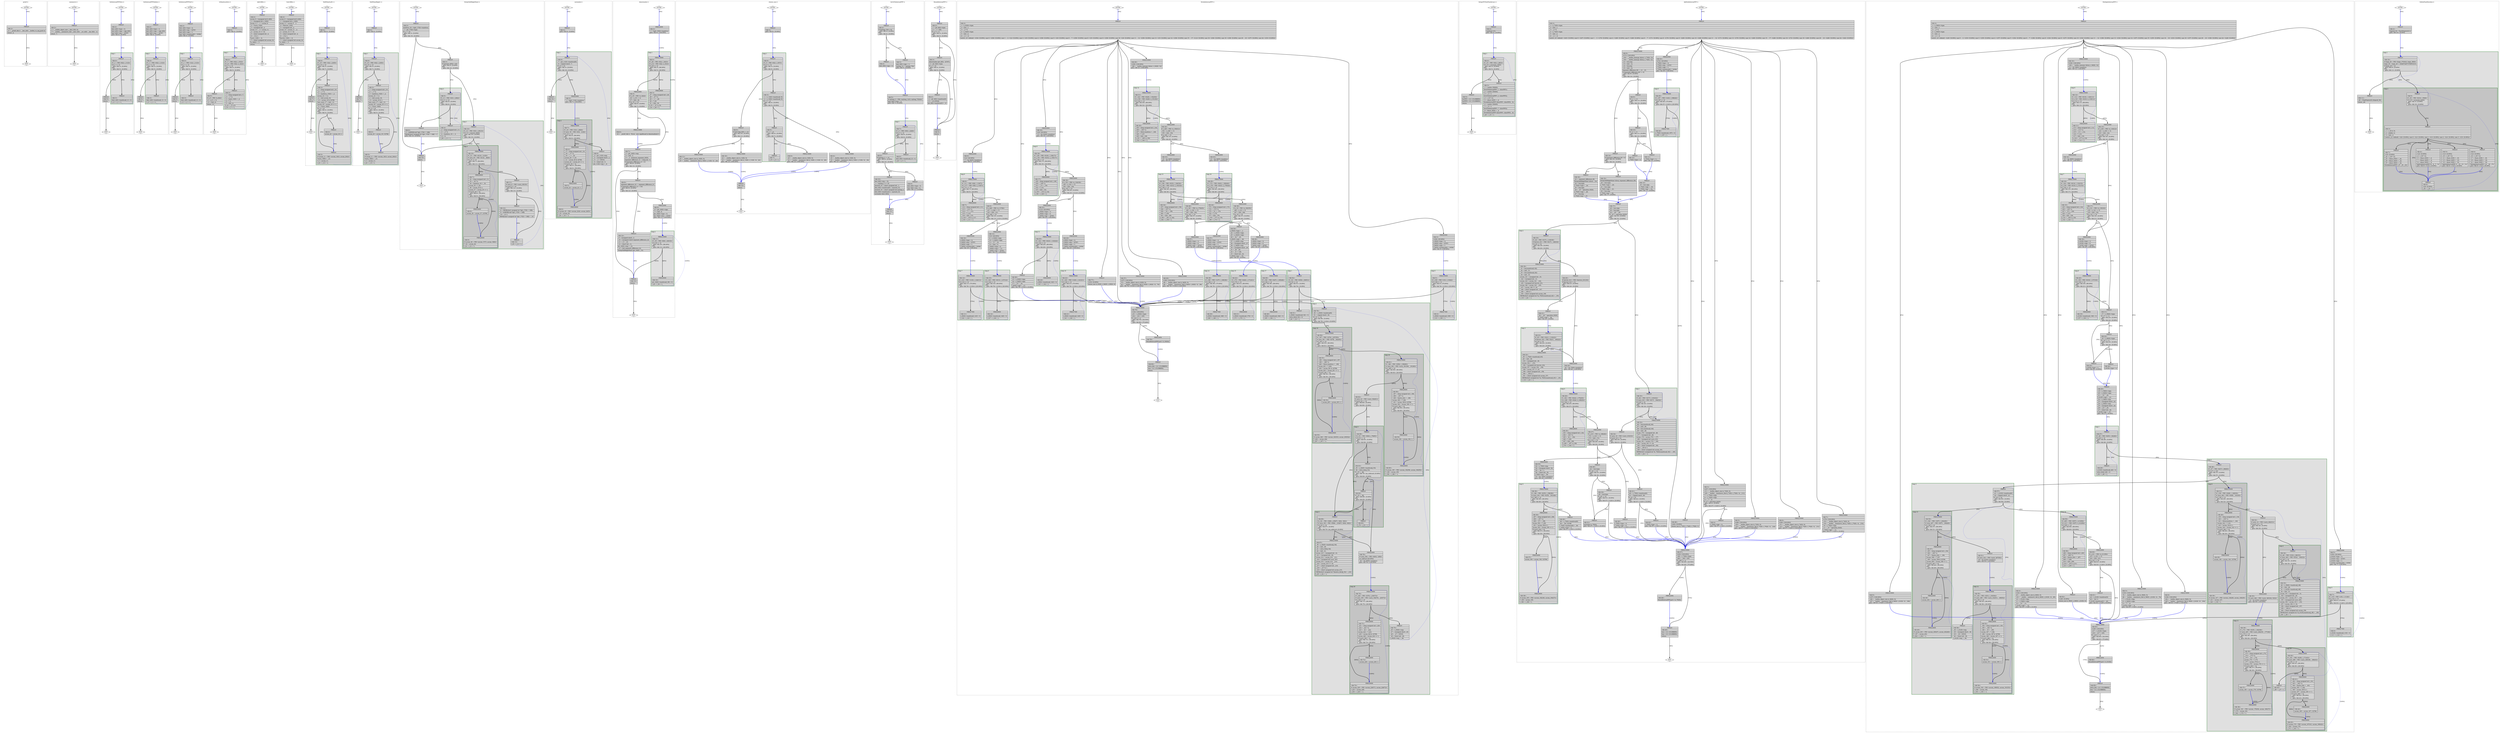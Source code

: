 digraph "emfloat.c.040t.dse1" {
overlap=false;
subgraph "cluster_printf" {
	style="dashed";
	color="black";
	label="printf ()";
	fn_15_basic_block_0 [shape=Mdiamond,style=filled,fillcolor=white,label="ENTRY"];

	fn_15_basic_block_1 [shape=Mdiamond,style=filled,fillcolor=white,label="EXIT"];

	fn_15_basic_block_2 [shape=record,style=filled,fillcolor=lightgrey,label="{ FREQ:0 |\<bb\ 2\>:\l\
|_4\ =\ __printf_chk\ (1,\ __fmt_2(D),\ __builtin_va_arg_pack\ ());\l\
|return\ _4;\l\
}"];

	fn_15_basic_block_0:s -> fn_15_basic_block_2:n [style="solid,bold",color=blue,weight=100,constraint=true, label="[0%]"];
	fn_15_basic_block_2:s -> fn_15_basic_block_1:n [style="solid,bold",color=black,weight=10,constraint=true, label="[0%]"];
	fn_15_basic_block_0:s -> fn_15_basic_block_1:n [style="invis",constraint=true];
}
subgraph "cluster_memmove" {
	style="dashed";
	color="black";
	label="memmove ()";
	fn_26_basic_block_0 [shape=Mdiamond,style=filled,fillcolor=white,label="ENTRY"];

	fn_26_basic_block_1 [shape=Mdiamond,style=filled,fillcolor=white,label="EXIT"];

	fn_26_basic_block_2 [shape=record,style=filled,fillcolor=lightgrey,label="{ FREQ:0 |\<bb\ 2\>:\l\
|_1\ =\ __builtin_object_size\ (__dest_3(D),\ 0);\l\
|_7\ =\ __builtin___memmove_chk\ (__dest_3(D),\ __src_4(D),\ __len_5(D),\ _1);\l\
|return\ _7;\l\
}"];

	fn_26_basic_block_0:s -> fn_26_basic_block_2:n [style="solid,bold",color=blue,weight=100,constraint=true, label="[0%]"];
	fn_26_basic_block_2:s -> fn_26_basic_block_1:n [style="solid,bold",color=black,weight=10,constraint=true, label="[0%]"];
	fn_26_basic_block_0:s -> fn_26_basic_block_1:n [style="invis",constraint=true];
}
subgraph "cluster_SetInternalFPFZero" {
	style="dashed";
	color="black";
	label="SetInternalFPFZero ()";
	subgraph cluster_36_1 {
	style="filled";
	color="darkgreen";
	fillcolor="grey88";
	label="loop 1";
	labeljust=l;
	penwidth=2;
	fn_36_basic_block_4 [shape=record,style=filled,fillcolor=lightgrey,label="{ FREQ:0 |\<bb\ 4\>:\l\
|#\ i_1\ =\ PHI\ \<0(2),\ i_11(3)\>\l\
|if\ (i_1\ \<=\ 3)\l\
\ \ goto\ \<bb\ 3\>;\ [0.00%]\l\
else\l\
\ \ goto\ \<bb\ 5\>;\ [0.00%]\l\
}"];

	fn_36_basic_block_3 [shape=record,style=filled,fillcolor=lightgrey,label="{ FREQ:0 |\<bb\ 3\>:\l\
|dest_4(D)-\>mantissa[i_1]\ =\ 0;\l\
|i_11\ =\ i_1\ +\ 1;\l\
}"];

	}
	fn_36_basic_block_0 [shape=Mdiamond,style=filled,fillcolor=white,label="ENTRY"];

	fn_36_basic_block_1 [shape=Mdiamond,style=filled,fillcolor=white,label="EXIT"];

	fn_36_basic_block_2 [shape=record,style=filled,fillcolor=lightgrey,label="{ FREQ:0 |\<bb\ 2\>:\l\
|dest_4(D)-\>type\ =\ 0;\l\
|dest_4(D)-\>sign\ =\ sign_6(D);\l\
|dest_4(D)-\>exp\ =\ -32767;\l\
goto\ \<bb\ 4\>;\ [0.00%]\l\
}"];

	fn_36_basic_block_5 [shape=record,style=filled,fillcolor=lightgrey,label="{ FREQ:0 |\<bb\ 5\>:\l\
|return;\l\
}"];

	fn_36_basic_block_0:s -> fn_36_basic_block_2:n [style="solid,bold",color=blue,weight=100,constraint=true, label="[0%]"];
	fn_36_basic_block_2:s -> fn_36_basic_block_4:n [style="solid,bold",color=blue,weight=100,constraint=true, label="[0%]"];
	fn_36_basic_block_3:s -> fn_36_basic_block_4:n [style="dotted,bold",color=blue,weight=10,constraint=false, label="[0%]"];
	fn_36_basic_block_4:s -> fn_36_basic_block_3:n [style="solid,bold",color=black,weight=10,constraint=true, label="[0%]"];
	fn_36_basic_block_4:s -> fn_36_basic_block_5:n [style="solid,bold",color=black,weight=10,constraint=true, label="[0%]"];
	fn_36_basic_block_5:s -> fn_36_basic_block_1:n [style="solid,bold",color=black,weight=10,constraint=true, label="[0%]"];
	fn_36_basic_block_0:s -> fn_36_basic_block_1:n [style="invis",constraint=true];
}
subgraph "cluster_SetInternalFPFInfinity" {
	style="dashed";
	color="black";
	label="SetInternalFPFInfinity ()";
	subgraph cluster_37_1 {
	style="filled";
	color="darkgreen";
	fillcolor="grey88";
	label="loop 1";
	labeljust=l;
	penwidth=2;
	fn_37_basic_block_4 [shape=record,style=filled,fillcolor=lightgrey,label="{ FREQ:0 |\<bb\ 4\>:\l\
|#\ i_1\ =\ PHI\ \<0(2),\ i_11(3)\>\l\
|if\ (i_1\ \<=\ 3)\l\
\ \ goto\ \<bb\ 3\>;\ [0.00%]\l\
else\l\
\ \ goto\ \<bb\ 5\>;\ [0.00%]\l\
}"];

	fn_37_basic_block_3 [shape=record,style=filled,fillcolor=lightgrey,label="{ FREQ:0 |\<bb\ 3\>:\l\
|dest_4(D)-\>mantissa[i_1]\ =\ 0;\l\
|i_11\ =\ i_1\ +\ 1;\l\
}"];

	}
	fn_37_basic_block_0 [shape=Mdiamond,style=filled,fillcolor=white,label="ENTRY"];

	fn_37_basic_block_1 [shape=Mdiamond,style=filled,fillcolor=white,label="EXIT"];

	fn_37_basic_block_2 [shape=record,style=filled,fillcolor=lightgrey,label="{ FREQ:0 |\<bb\ 2\>:\l\
|dest_4(D)-\>type\ =\ 3;\l\
|dest_4(D)-\>sign\ =\ sign_6(D);\l\
|dest_4(D)-\>exp\ =\ -32767;\l\
goto\ \<bb\ 4\>;\ [0.00%]\l\
}"];

	fn_37_basic_block_5 [shape=record,style=filled,fillcolor=lightgrey,label="{ FREQ:0 |\<bb\ 5\>:\l\
|return;\l\
}"];

	fn_37_basic_block_0:s -> fn_37_basic_block_2:n [style="solid,bold",color=blue,weight=100,constraint=true, label="[0%]"];
	fn_37_basic_block_2:s -> fn_37_basic_block_4:n [style="solid,bold",color=blue,weight=100,constraint=true, label="[0%]"];
	fn_37_basic_block_3:s -> fn_37_basic_block_4:n [style="dotted,bold",color=blue,weight=10,constraint=false, label="[0%]"];
	fn_37_basic_block_4:s -> fn_37_basic_block_3:n [style="solid,bold",color=black,weight=10,constraint=true, label="[0%]"];
	fn_37_basic_block_4:s -> fn_37_basic_block_5:n [style="solid,bold",color=black,weight=10,constraint=true, label="[0%]"];
	fn_37_basic_block_5:s -> fn_37_basic_block_1:n [style="solid,bold",color=black,weight=10,constraint=true, label="[0%]"];
	fn_37_basic_block_0:s -> fn_37_basic_block_1:n [style="invis",constraint=true];
}
subgraph "cluster_SetInternalFPFNaN" {
	style="dashed";
	color="black";
	label="SetInternalFPFNaN ()";
	subgraph cluster_38_1 {
	style="filled";
	color="darkgreen";
	fillcolor="grey88";
	label="loop 1";
	labeljust=l;
	penwidth=2;
	fn_38_basic_block_4 [shape=record,style=filled,fillcolor=lightgrey,label="{ FREQ:0 |\<bb\ 4\>:\l\
|#\ i_1\ =\ PHI\ \<1(2),\ i_11(3)\>\l\
|if\ (i_1\ \<=\ 3)\l\
\ \ goto\ \<bb\ 3\>;\ [0.00%]\l\
else\l\
\ \ goto\ \<bb\ 5\>;\ [0.00%]\l\
}"];

	fn_38_basic_block_3 [shape=record,style=filled,fillcolor=lightgrey,label="{ FREQ:0 |\<bb\ 3\>:\l\
|dest_4(D)-\>mantissa[i_1]\ =\ 0;\l\
|i_11\ =\ i_1\ +\ 1;\l\
}"];

	}
	fn_38_basic_block_0 [shape=Mdiamond,style=filled,fillcolor=white,label="ENTRY"];

	fn_38_basic_block_1 [shape=Mdiamond,style=filled,fillcolor=white,label="EXIT"];

	fn_38_basic_block_2 [shape=record,style=filled,fillcolor=lightgrey,label="{ FREQ:0 |\<bb\ 2\>:\l\
|dest_4(D)-\>type\ =\ 4;\l\
|dest_4(D)-\>exp\ =\ 32767;\l\
|dest_4(D)-\>sign\ =\ 1;\l\
|dest_4(D)-\>mantissa[0]\ =\ 16384;\l\
goto\ \<bb\ 4\>;\ [0.00%]\l\
}"];

	fn_38_basic_block_5 [shape=record,style=filled,fillcolor=lightgrey,label="{ FREQ:0 |\<bb\ 5\>:\l\
|return;\l\
}"];

	fn_38_basic_block_0:s -> fn_38_basic_block_2:n [style="solid,bold",color=blue,weight=100,constraint=true, label="[0%]"];
	fn_38_basic_block_2:s -> fn_38_basic_block_4:n [style="solid,bold",color=blue,weight=100,constraint=true, label="[0%]"];
	fn_38_basic_block_3:s -> fn_38_basic_block_4:n [style="dotted,bold",color=blue,weight=10,constraint=false, label="[0%]"];
	fn_38_basic_block_4:s -> fn_38_basic_block_3:n [style="solid,bold",color=black,weight=10,constraint=true, label="[0%]"];
	fn_38_basic_block_4:s -> fn_38_basic_block_5:n [style="solid,bold",color=black,weight=10,constraint=true, label="[0%]"];
	fn_38_basic_block_5:s -> fn_38_basic_block_1:n [style="solid,bold",color=black,weight=10,constraint=true, label="[0%]"];
	fn_38_basic_block_0:s -> fn_38_basic_block_1:n [style="invis",constraint=true];
}
subgraph "cluster_IsMantissaZero" {
	style="dashed";
	color="black";
	label="IsMantissaZero ()";
	subgraph cluster_39_1 {
	style="filled";
	color="darkgreen";
	fillcolor="grey88";
	label="loop 1";
	labeljust=l;
	penwidth=2;
	fn_39_basic_block_4 [shape=record,style=filled,fillcolor=lightgrey,label="{ FREQ:0 |\<bb\ 4\>:\l\
|#\ i_7\ =\ PHI\ \<0(2),\ i_15(3)\>\l\
|#\ n_8\ =\ PHI\ \<0(2),\ n_14(3)\>\l\
|if\ (i_7\ \<=\ 3)\l\
\ \ goto\ \<bb\ 3\>;\ [0.00%]\l\
else\l\
\ \ goto\ \<bb\ 5\>;\ [0.00%]\l\
}"];

	fn_39_basic_block_3 [shape=record,style=filled,fillcolor=lightgrey,label="{ FREQ:0 |\<bb\ 3\>:\l\
|_1\ =\ (long\ unsigned\ int)\ i_7;\l\
|_2\ =\ _1\ *\ 2;\l\
|_3\ =\ mant_13(D)\ +\ _2;\l\
|_4\ =\ *_3;\l\
|_5\ =\ (int)\ _4;\l\
|n_14\ =\ _5\ \|\ n_8;\l\
|i_15\ =\ i_7\ +\ 1;\l\
}"];

	}
	fn_39_basic_block_0 [shape=Mdiamond,style=filled,fillcolor=white,label="ENTRY"];

	fn_39_basic_block_1 [shape=Mdiamond,style=filled,fillcolor=white,label="EXIT"];

	fn_39_basic_block_2 [shape=record,style=filled,fillcolor=lightgrey,label="{ FREQ:0 |\<bb\ 2\>:\l\
goto\ \<bb\ 4\>;\ [0.00%]\l\
}"];

	fn_39_basic_block_5 [shape=record,style=filled,fillcolor=lightgrey,label="{ FREQ:0 |\<bb\ 5\>:\l\
|#\ n_9\ =\ PHI\ \<n_8(4)\>\l\
|_6\ =\ n_9\ ==\ 0;\l\
|_11\ =\ (int)\ _6;\l\
|return\ _11;\l\
}"];

	fn_39_basic_block_0:s -> fn_39_basic_block_2:n [style="solid,bold",color=blue,weight=100,constraint=true, label="[0%]"];
	fn_39_basic_block_2:s -> fn_39_basic_block_4:n [style="solid,bold",color=blue,weight=100,constraint=true, label="[0%]"];
	fn_39_basic_block_3:s -> fn_39_basic_block_4:n [style="dotted,bold",color=blue,weight=10,constraint=false, label="[0%]"];
	fn_39_basic_block_4:s -> fn_39_basic_block_3:n [style="solid,bold",color=black,weight=10,constraint=true, label="[0%]"];
	fn_39_basic_block_4:s -> fn_39_basic_block_5:n [style="solid,bold",color=black,weight=10,constraint=true, label="[0%]"];
	fn_39_basic_block_5:s -> fn_39_basic_block_1:n [style="solid,bold",color=black,weight=10,constraint=true, label="[0%]"];
	fn_39_basic_block_0:s -> fn_39_basic_block_1:n [style="invis",constraint=true];
}
subgraph "cluster_Add16Bits" {
	style="dashed";
	color="black";
	label="Add16Bits ()";
	fn_40_basic_block_0 [shape=Mdiamond,style=filled,fillcolor=white,label="ENTRY"];

	fn_40_basic_block_1 [shape=Mdiamond,style=filled,fillcolor=white,label="EXIT"];

	fn_40_basic_block_2 [shape=record,style=filled,fillcolor=lightgrey,label="{ FREQ:0 |\<bb\ 2\>:\l\
|accum_9\ =\ (unsigned\ int)\ b_8(D);\l\
|_1\ =\ (unsigned\ int)\ c_10(D);\l\
|accum_11\ =\ _1\ +\ accum_9;\l\
|_2\ =\ *carry_13(D);\l\
|_3\ =\ (unsigned\ int)\ _2;\l\
|accum_14\ =\ _3\ +\ accum_11;\l\
|_4\ =\ accum_14\ \>\>\ 16;\l\
|_5\ =\ (short\ unsigned\ int)\ _4;\l\
|_6\ =\ _5\ &\ 1;\l\
|*carry_13(D)\ =\ _6;\l\
|_7\ =\ (short\ unsigned\ int)\ accum_14;\l\
|*a_16(D)\ =\ _7;\l\
|return;\l\
}"];

	fn_40_basic_block_0:s -> fn_40_basic_block_2:n [style="solid,bold",color=blue,weight=100,constraint=true, label="[0%]"];
	fn_40_basic_block_2:s -> fn_40_basic_block_1:n [style="solid,bold",color=black,weight=10,constraint=true, label="[0%]"];
	fn_40_basic_block_0:s -> fn_40_basic_block_1:n [style="invis",constraint=true];
}
subgraph "cluster_Sub16Bits" {
	style="dashed";
	color="black";
	label="Sub16Bits ()";
	fn_41_basic_block_0 [shape=Mdiamond,style=filled,fillcolor=white,label="ENTRY"];

	fn_41_basic_block_1 [shape=Mdiamond,style=filled,fillcolor=white,label="EXIT"];

	fn_41_basic_block_2 [shape=record,style=filled,fillcolor=lightgrey,label="{ FREQ:0 |\<bb\ 2\>:\l\
|accum_9\ =\ (unsigned\ int)\ b_8(D);\l\
|_1\ =\ (unsigned\ int)\ c_10(D);\l\
|accum_11\ =\ accum_9\ -\ _1;\l\
|_2\ =\ *borrow_13(D);\l\
|_3\ =\ (unsigned\ int)\ _2;\l\
|accum_14\ =\ accum_11\ -\ _3;\l\
|_4\ =\ accum_14\ \>\>\ 16;\l\
|_5\ =\ (short\ unsigned\ int)\ _4;\l\
|_6\ =\ _5\ &\ 1;\l\
|*borrow_13(D)\ =\ _6;\l\
|_7\ =\ (short\ unsigned\ int)\ accum_14;\l\
|*a_16(D)\ =\ _7;\l\
|return;\l\
}"];

	fn_41_basic_block_0:s -> fn_41_basic_block_2:n [style="solid,bold",color=blue,weight=100,constraint=true, label="[0%]"];
	fn_41_basic_block_2:s -> fn_41_basic_block_1:n [style="solid,bold",color=black,weight=10,constraint=true, label="[0%]"];
	fn_41_basic_block_0:s -> fn_41_basic_block_1:n [style="invis",constraint=true];
}
subgraph "cluster_ShiftMantLeft1" {
	style="dashed";
	color="black";
	label="ShiftMantLeft1 ()";
	subgraph cluster_42_1 {
	style="filled";
	color="darkgreen";
	fillcolor="grey88";
	label="loop 1";
	labeljust=l;
	penwidth=2;
	fn_42_basic_block_6 [shape=record,style=filled,fillcolor=lightgrey,label="{ FREQ:0 |\<bb\ 6\>:\l\
|#\ i_10\ =\ PHI\ \<3(2),\ i_23(5)\>\l\
|if\ (i_10\ \>=\ 0)\l\
\ \ goto\ \<bb\ 3\>;\ [0.00%]\l\
else\l\
\ \ goto\ \<bb\ 7\>;\ [0.00%]\l\
}"];

	fn_42_basic_block_3 [shape=record,style=filled,fillcolor=lightgrey,label="{ FREQ:0 |\<bb\ 3\>:\l\
|_1\ =\ (long\ unsigned\ int)\ i_10;\l\
|_2\ =\ _1\ *\ 2;\l\
|_3\ =\ mantissa_15(D)\ +\ _2;\l\
|accum_16\ =\ *_3;\l\
|_4\ =\ (int)\ accum_16;\l\
|_13\ =\ accum_16\ &\ 32768;\l\
|new_carry_17\ =\ (int)\ _13;\l\
|accum_18\ =\ accum_16\ \<\<\ 1;\l\
|_5\ =\ *carry_19(D);\l\
|if\ (_5\ !=\ 0)\l\
\ \ goto\ \<bb\ 4\>;\ [0.00%]\l\
else\l\
\ \ goto\ \<bb\ 5\>;\ [0.00%]\l\
}"];

	fn_42_basic_block_4 [shape=record,style=filled,fillcolor=lightgrey,label="{ FREQ:0 |\<bb\ 4\>:\l\
|accum_20\ =\ accum_18\ \|\ 1;\l\
}"];

	fn_42_basic_block_5 [shape=record,style=filled,fillcolor=lightgrey,label="{ FREQ:0 |\<bb\ 5\>:\l\
|#\ accum_11\ =\ PHI\ \<accum_18(3),\ accum_20(4)\>\l\
|*carry_19(D)\ =\ _13;\l\
|*_3\ =\ accum_11;\l\
|i_23\ =\ i_10\ +\ -1;\l\
}"];

	}
	fn_42_basic_block_0 [shape=Mdiamond,style=filled,fillcolor=white,label="ENTRY"];

	fn_42_basic_block_1 [shape=Mdiamond,style=filled,fillcolor=white,label="EXIT"];

	fn_42_basic_block_2 [shape=record,style=filled,fillcolor=lightgrey,label="{ FREQ:0 |\<bb\ 2\>:\l\
goto\ \<bb\ 6\>;\ [0.00%]\l\
}"];

	fn_42_basic_block_7 [shape=record,style=filled,fillcolor=lightgrey,label="{ FREQ:0 |\<bb\ 7\>:\l\
|return;\l\
}"];

	fn_42_basic_block_0:s -> fn_42_basic_block_2:n [style="solid,bold",color=blue,weight=100,constraint=true, label="[0%]"];
	fn_42_basic_block_2:s -> fn_42_basic_block_6:n [style="solid,bold",color=blue,weight=100,constraint=true, label="[0%]"];
	fn_42_basic_block_3:s -> fn_42_basic_block_4:n [style="solid,bold",color=black,weight=10,constraint=true, label="[0%]"];
	fn_42_basic_block_3:s -> fn_42_basic_block_5:n [style="solid,bold",color=black,weight=10,constraint=true, label="[0%]"];
	fn_42_basic_block_4:s -> fn_42_basic_block_5:n [style="solid,bold",color=blue,weight=100,constraint=true, label="[0%]"];
	fn_42_basic_block_5:s -> fn_42_basic_block_6:n [style="dotted,bold",color=blue,weight=10,constraint=false, label="[0%]"];
	fn_42_basic_block_6:s -> fn_42_basic_block_3:n [style="solid,bold",color=black,weight=10,constraint=true, label="[0%]"];
	fn_42_basic_block_6:s -> fn_42_basic_block_7:n [style="solid,bold",color=black,weight=10,constraint=true, label="[0%]"];
	fn_42_basic_block_7:s -> fn_42_basic_block_1:n [style="solid,bold",color=black,weight=10,constraint=true, label="[0%]"];
	fn_42_basic_block_0:s -> fn_42_basic_block_1:n [style="invis",constraint=true];
}
subgraph "cluster_ShiftMantRight1" {
	style="dashed";
	color="black";
	label="ShiftMantRight1 ()";
	subgraph cluster_43_1 {
	style="filled";
	color="darkgreen";
	fillcolor="grey88";
	label="loop 1";
	labeljust=l;
	penwidth=2;
	fn_43_basic_block_6 [shape=record,style=filled,fillcolor=lightgrey,label="{ FREQ:0 |\<bb\ 6\>:\l\
|#\ i_10\ =\ PHI\ \<0(2),\ i_23(5)\>\l\
|if\ (i_10\ \<=\ 3)\l\
\ \ goto\ \<bb\ 3\>;\ [0.00%]\l\
else\l\
\ \ goto\ \<bb\ 7\>;\ [0.00%]\l\
}"];

	fn_43_basic_block_3 [shape=record,style=filled,fillcolor=lightgrey,label="{ FREQ:0 |\<bb\ 3\>:\l\
|_1\ =\ (long\ unsigned\ int)\ i_10;\l\
|_2\ =\ _1\ *\ 2;\l\
|_3\ =\ mantissa_15(D)\ +\ _2;\l\
|accum_16\ =\ *_3;\l\
|_4\ =\ (int)\ accum_16;\l\
|_13\ =\ accum_16\ &\ 1;\l\
|new_carry_17\ =\ (int)\ _13;\l\
|accum_18\ =\ accum_16\ \>\>\ 1;\l\
|_5\ =\ *carry_19(D);\l\
|if\ (_5\ !=\ 0)\l\
\ \ goto\ \<bb\ 4\>;\ [0.00%]\l\
else\l\
\ \ goto\ \<bb\ 5\>;\ [0.00%]\l\
}"];

	fn_43_basic_block_4 [shape=record,style=filled,fillcolor=lightgrey,label="{ FREQ:0 |\<bb\ 4\>:\l\
|accum_20\ =\ accum_18\ \|\ 32768;\l\
}"];

	fn_43_basic_block_5 [shape=record,style=filled,fillcolor=lightgrey,label="{ FREQ:0 |\<bb\ 5\>:\l\
|#\ accum_11\ =\ PHI\ \<accum_18(3),\ accum_20(4)\>\l\
|*carry_19(D)\ =\ _13;\l\
|*_3\ =\ accum_11;\l\
|i_23\ =\ i_10\ +\ 1;\l\
}"];

	}
	fn_43_basic_block_0 [shape=Mdiamond,style=filled,fillcolor=white,label="ENTRY"];

	fn_43_basic_block_1 [shape=Mdiamond,style=filled,fillcolor=white,label="EXIT"];

	fn_43_basic_block_2 [shape=record,style=filled,fillcolor=lightgrey,label="{ FREQ:0 |\<bb\ 2\>:\l\
goto\ \<bb\ 6\>;\ [0.00%]\l\
}"];

	fn_43_basic_block_7 [shape=record,style=filled,fillcolor=lightgrey,label="{ FREQ:0 |\<bb\ 7\>:\l\
|return;\l\
}"];

	fn_43_basic_block_0:s -> fn_43_basic_block_2:n [style="solid,bold",color=blue,weight=100,constraint=true, label="[0%]"];
	fn_43_basic_block_2:s -> fn_43_basic_block_6:n [style="solid,bold",color=blue,weight=100,constraint=true, label="[0%]"];
	fn_43_basic_block_3:s -> fn_43_basic_block_4:n [style="solid,bold",color=black,weight=10,constraint=true, label="[0%]"];
	fn_43_basic_block_3:s -> fn_43_basic_block_5:n [style="solid,bold",color=black,weight=10,constraint=true, label="[0%]"];
	fn_43_basic_block_4:s -> fn_43_basic_block_5:n [style="solid,bold",color=blue,weight=100,constraint=true, label="[0%]"];
	fn_43_basic_block_5:s -> fn_43_basic_block_6:n [style="dotted,bold",color=blue,weight=10,constraint=false, label="[0%]"];
	fn_43_basic_block_6:s -> fn_43_basic_block_3:n [style="solid,bold",color=black,weight=10,constraint=true, label="[0%]"];
	fn_43_basic_block_6:s -> fn_43_basic_block_7:n [style="solid,bold",color=black,weight=10,constraint=true, label="[0%]"];
	fn_43_basic_block_7:s -> fn_43_basic_block_1:n [style="solid,bold",color=black,weight=10,constraint=true, label="[0%]"];
	fn_43_basic_block_0:s -> fn_43_basic_block_1:n [style="invis",constraint=true];
}
subgraph "cluster_StickyShiftRightMant" {
	style="dashed";
	color="black";
	label="StickyShiftRightMant ()";
	subgraph cluster_44_2 {
	style="filled";
	color="darkgreen";
	fillcolor="grey88";
	label="loop 2";
	labeljust=l;
	penwidth=2;
	fn_44_basic_block_5 [shape=record,style=filled,fillcolor=lightgrey,label="{ FREQ:0 |\<bb\ 5\>:\l\
|#\ i_11\ =\ PHI\ \<0(3),\ i_29(4)\>\l\
|if\ (i_11\ \<=\ 2)\l\
\ \ goto\ \<bb\ 4\>;\ [0.00%]\l\
else\l\
\ \ goto\ \<bb\ 6\>;\ [0.00%]\l\
}"];

	fn_44_basic_block_4 [shape=record,style=filled,fillcolor=lightgrey,label="{ FREQ:0 |\<bb\ 4\>:\l\
|_2\ =\ (long\ unsigned\ int)\ i_11;\l\
|_3\ =\ _2\ *\ 2;\l\
|_4\ =\ mantissa_18\ +\ _3;\l\
|*_4\ =\ 0;\l\
|i_29\ =\ i_11\ +\ 1;\l\
}"];

	}
	subgraph cluster_44_1 {
	style="filled";
	color="darkgreen";
	fillcolor="grey88";
	label="loop 1";
	labeljust=l;
	penwidth=2;
	subgraph cluster_44_3 {
	style="filled";
	color="darkgreen";
	fillcolor="grey77";
	label="loop 3";
	labeljust=l;
	penwidth=2;
	fn_44_basic_block_10 [shape=record,style=filled,fillcolor=lightgrey,label="{ FREQ:10000 |\<bb\ 10\>:\l\
|#\ i_31\ =\ PHI\ \<0(14),\ i_41(9)\>\l\
|#\ carry_45\ =\ PHI\ \<0(14),\ _36(9)\>\l\
|if\ (i_31\ \<=\ 3)\l\
\ \ goto\ \<bb\ 7\>;\ [80.00%]\l\
else\l\
\ \ goto\ \<bb\ 11\>;\ [20.00%]\l\
}"];

	fn_44_basic_block_7 [shape=record,style=filled,fillcolor=lightgrey,label="{ FREQ:8000 |\<bb\ 7\>:\l\
|_32\ =\ (long\ unsigned\ int)\ i_31;\l\
|_33\ =\ _32\ *\ 2;\l\
|_34\ =\ mantissa_18\ +\ _33;\l\
|accum_35\ =\ *_34;\l\
|_36\ =\ accum_35\ &\ 1;\l\
|accum_37\ =\ accum_35\ \>\>\ 1;\l\
|if\ (carry_45\ !=\ 0)\l\
\ \ goto\ \<bb\ 8\>;\ [50.00%]\l\
else\l\
\ \ goto\ \<bb\ 9\>;\ [50.00%]\l\
}"];

	fn_44_basic_block_8 [shape=record,style=filled,fillcolor=lightgrey,label="{ FREQ:4000 |\<bb\ 8\>:\l\
|accum_39\ =\ accum_37\ \|\ 32768;\l\
}"];

	fn_44_basic_block_9 [shape=record,style=filled,fillcolor=lightgrey,label="{ FREQ:8000 |\<bb\ 9\>:\l\
|#\ accum_40\ =\ PHI\ \<accum_37(7),\ accum_39(8)\>\l\
|*_34\ =\ accum_40;\l\
|i_41\ =\ i_31\ +\ 1;\l\
}"];

	}
	fn_44_basic_block_14 [shape=record,style=filled,fillcolor=lightgrey,label="{ FREQ:0 |\<bb\ 14\>:\l\
|#\ i_12\ =\ PHI\ \<0(3),\ i_25(13)\>\l\
|if\ (i_12\ \<\ amount_20(D))\l\
\ \ goto\ \<bb\ 10\>;\ [0.00%]\l\
else\l\
\ \ goto\ \<bb\ 15\>;\ [0.00%]\l\
}"];

	fn_44_basic_block_11 [shape=record,style=filled,fillcolor=lightgrey,label="{ FREQ:0 |\<bb\ 11\>:\l\
|#\ carry_6\ =\ PHI\ \<carry_45(10)\>\l\
|if\ (carry_6\ !=\ 0)\l\
\ \ goto\ \<bb\ 12\>;\ [0.00%]\l\
else\l\
\ \ goto\ \<bb\ 13\>;\ [0.00%]\l\
}"];

	fn_44_basic_block_12 [shape=record,style=filled,fillcolor=lightgrey,label="{ FREQ:0 |\<bb\ 12\>:\l\
|_8\ =\ MEM[(short\ unsigned\ int\ *)ptr_17(D)\ +\ 10B];\l\
|_9\ =\ &MEM[(void\ *)ptr_17(D)\ +\ 10B];\l\
|_10\ =\ _8\ \|\ 1;\l\
|MEM[(short\ unsigned\ int\ *)ptr_17(D)\ +\ 10B]\ =\ _10;\l\
}"];

	fn_44_basic_block_13 [shape=record,style=filled,fillcolor=lightgrey,label="{ FREQ:0 |\<bb\ 13\>:\l\
|i_25\ =\ i_12\ +\ 1;\l\
}"];

	}
	fn_44_basic_block_0 [shape=Mdiamond,style=filled,fillcolor=white,label="ENTRY"];

	fn_44_basic_block_1 [shape=Mdiamond,style=filled,fillcolor=white,label="EXIT"];

	fn_44_basic_block_2 [shape=record,style=filled,fillcolor=lightgrey,label="{ FREQ:0 |\<bb\ 2\>:\l\
|mantissa_18\ =\ &ptr_17(D)-\>mantissa;\l\
|_1\ =\ ptr_17(D)-\>type;\l\
|if\ (_1\ !=\ 0)\l\
\ \ goto\ \<bb\ 3\>;\ [0.00%]\l\
else\l\
\ \ goto\ \<bb\ 15\>;\ [0.00%]\l\
}"];

	fn_44_basic_block_3 [shape=record,style=filled,fillcolor=lightgrey,label="{ FREQ:0 |\<bb\ 3\>:\l\
|if\ (amount_20(D)\ \>\ 63)\l\
\ \ goto\ \<bb\ 5\>;\ [0.00%]\l\
else\l\
\ \ goto\ \<bb\ 14\>;\ [0.00%]\l\
}"];

	fn_44_basic_block_6 [shape=record,style=filled,fillcolor=lightgrey,label="{ FREQ:0 |\<bb\ 6\>:\l\
|_5\ =\ &MEM[(void\ *)ptr_17(D)\ +\ 10B];\l\
|MEM[(short\ unsigned\ int\ *)ptr_17(D)\ +\ 10B]\ =\ 1;\l\
goto\ \<bb\ 15\>;\ [0.00%]\l\
}"];

	fn_44_basic_block_15 [shape=record,style=filled,fillcolor=lightgrey,label="{ FREQ:0 |\<bb\ 15\>:\l\
|return;\l\
}"];

	fn_44_basic_block_0:s -> fn_44_basic_block_2:n [style="solid,bold",color=blue,weight=100,constraint=true, label="[0%]"];
	fn_44_basic_block_2:s -> fn_44_basic_block_3:n [style="solid,bold",color=black,weight=10,constraint=true, label="[0%]"];
	fn_44_basic_block_2:s -> fn_44_basic_block_15:n [style="solid,bold",color=black,weight=10,constraint=true, label="[0%]"];
	fn_44_basic_block_3:s -> fn_44_basic_block_5:n [style="solid,bold",color=black,weight=10,constraint=true, label="[0%]"];
	fn_44_basic_block_3:s -> fn_44_basic_block_14:n [style="solid,bold",color=black,weight=10,constraint=true, label="[0%]"];
	fn_44_basic_block_4:s -> fn_44_basic_block_5:n [style="dotted,bold",color=blue,weight=10,constraint=false, label="[0%]"];
	fn_44_basic_block_5:s -> fn_44_basic_block_4:n [style="solid,bold",color=black,weight=10,constraint=true, label="[0%]"];
	fn_44_basic_block_5:s -> fn_44_basic_block_6:n [style="solid,bold",color=black,weight=10,constraint=true, label="[0%]"];
	fn_44_basic_block_6:s -> fn_44_basic_block_15:n [style="solid,bold",color=blue,weight=100,constraint=true, label="[0%]"];
	fn_44_basic_block_7:s -> fn_44_basic_block_8:n [style="solid,bold",color=black,weight=10,constraint=true, label="[50%]"];
	fn_44_basic_block_7:s -> fn_44_basic_block_9:n [style="solid,bold",color=black,weight=10,constraint=true, label="[50%]"];
	fn_44_basic_block_8:s -> fn_44_basic_block_9:n [style="solid,bold",color=blue,weight=100,constraint=true, label="[100%]"];
	fn_44_basic_block_9:s -> fn_44_basic_block_10:n [style="dotted,bold",color=blue,weight=10,constraint=false, label="[100%]"];
	fn_44_basic_block_10:s -> fn_44_basic_block_7:n [style="solid,bold",color=black,weight=10,constraint=true, label="[80%]"];
	fn_44_basic_block_10:s -> fn_44_basic_block_11:n [style="solid,bold",color=black,weight=10,constraint=true, label="[20%]"];
	fn_44_basic_block_11:s -> fn_44_basic_block_12:n [style="solid,bold",color=black,weight=10,constraint=true, label="[0%]"];
	fn_44_basic_block_11:s -> fn_44_basic_block_13:n [style="solid,bold",color=black,weight=10,constraint=true, label="[0%]"];
	fn_44_basic_block_12:s -> fn_44_basic_block_13:n [style="solid,bold",color=blue,weight=100,constraint=true, label="[0%]"];
	fn_44_basic_block_13:s -> fn_44_basic_block_14:n [style="dotted,bold",color=blue,weight=10,constraint=false, label="[0%]"];
	fn_44_basic_block_14:s -> fn_44_basic_block_10:n [style="solid,bold",color=black,weight=10,constraint=true, label="[0%]"];
	fn_44_basic_block_14:s -> fn_44_basic_block_15:n [style="solid,bold",color=black,weight=10,constraint=true, label="[0%]"];
	fn_44_basic_block_15:s -> fn_44_basic_block_1:n [style="solid,bold",color=black,weight=10,constraint=true, label="[0%]"];
	fn_44_basic_block_0:s -> fn_44_basic_block_1:n [style="invis",constraint=true];
}
subgraph "cluster_normalize" {
	style="dashed";
	color="black";
	label="normalize ()";
	subgraph cluster_45_1 {
	style="filled";
	color="darkgreen";
	fillcolor="grey88";
	label="loop 1";
	labeljust=l;
	penwidth=2;
	subgraph cluster_45_2 {
	style="filled";
	color="darkgreen";
	fillcolor="grey77";
	label="loop 2";
	labeljust=l;
	penwidth=2;
	fn_45_basic_block_7 [shape=record,style=filled,fillcolor=lightgrey,label="{ FREQ:10000 |\<bb\ 7\>:\l\
|#\ i_16\ =\ PHI\ \<3(3),\ i_26(6)\>\l\
|#\ carry_30\ =\ PHI\ \<0(3),\ _21(6)\>\l\
|if\ (i_16\ \>=\ 0)\l\
\ \ goto\ \<bb\ 4\>;\ [80.00%]\l\
else\l\
\ \ goto\ \<bb\ 8\>;\ [20.00%]\l\
}"];

	fn_45_basic_block_4 [shape=record,style=filled,fillcolor=lightgrey,label="{ FREQ:8000 |\<bb\ 4\>:\l\
|_17\ =\ (long\ unsigned\ int)\ i_16;\l\
|_18\ =\ _17\ *\ 2;\l\
|_19\ =\ _1\ +\ _18;\l\
|accum_20\ =\ *_19;\l\
|_21\ =\ accum_20\ &\ 32768;\l\
|accum_22\ =\ accum_20\ \<\<\ 1;\l\
|if\ (carry_30\ !=\ 0)\l\
\ \ goto\ \<bb\ 5\>;\ [50.00%]\l\
else\l\
\ \ goto\ \<bb\ 6\>;\ [50.00%]\l\
}"];

	fn_45_basic_block_5 [shape=record,style=filled,fillcolor=lightgrey,label="{ FREQ:4000 |\<bb\ 5\>:\l\
|accum_24\ =\ accum_22\ \|\ 1;\l\
}"];

	fn_45_basic_block_6 [shape=record,style=filled,fillcolor=lightgrey,label="{ FREQ:8000 |\<bb\ 6\>:\l\
|#\ accum_25\ =\ PHI\ \<accum_22(4),\ accum_24(5)\>\l\
|*_19\ =\ accum_25;\l\
|i_26\ =\ i_16\ +\ -1;\l\
}"];

	}
	fn_45_basic_block_9 [shape=record,style=filled,fillcolor=lightgrey,label="{ FREQ:0 |\<bb\ 9\>:\l\
|_7\ =\ ptr_11(D)-\>mantissa[0];\l\
|_8\ =\ (signed\ short)\ _7;\l\
|if\ (_8\ \>=\ 0)\l\
\ \ goto\ \<bb\ 3\>;\ [0.00%]\l\
else\l\
\ \ goto\ \<bb\ 10\>;\ [0.00%]\l\
}"];

	fn_45_basic_block_3 [shape=record,style=filled,fillcolor=lightgrey,label="{ FREQ:2000 |\<bb\ 3\>:\l\
|_1\ =\ &ptr_11(D)-\>mantissa;\l\
goto\ \<bb\ 7\>;\ [100.00%]\l\
}"];

	fn_45_basic_block_8 [shape=record,style=filled,fillcolor=lightgrey,label="{ FREQ:0 |\<bb\ 8\>:\l\
|_2\ =\ ptr_11(D)-\>exp;\l\
|_4\ =\ (unsigned\ short)\ _2;\l\
|_5\ =\ _4\ +\ 65535;\l\
|_6\ =\ (short\ int)\ _5;\l\
|ptr_11(D)-\>exp\ =\ _6;\l\
}"];

	}
	fn_45_basic_block_0 [shape=Mdiamond,style=filled,fillcolor=white,label="ENTRY"];

	fn_45_basic_block_1 [shape=Mdiamond,style=filled,fillcolor=white,label="EXIT"];

	fn_45_basic_block_2 [shape=record,style=filled,fillcolor=lightgrey,label="{ FREQ:0 |\<bb\ 2\>:\l\
goto\ \<bb\ 9\>;\ [0.00%]\l\
}"];

	fn_45_basic_block_10 [shape=record,style=filled,fillcolor=lightgrey,label="{ FREQ:0 |\<bb\ 10\>:\l\
|return;\l\
}"];

	fn_45_basic_block_0:s -> fn_45_basic_block_2:n [style="solid,bold",color=blue,weight=100,constraint=true, label="[0%]"];
	fn_45_basic_block_2:s -> fn_45_basic_block_9:n [style="solid,bold",color=blue,weight=100,constraint=true, label="[0%]"];
	fn_45_basic_block_3:s -> fn_45_basic_block_7:n [style="solid,bold",color=blue,weight=100,constraint=true, label="[100%]"];
	fn_45_basic_block_4:s -> fn_45_basic_block_5:n [style="solid,bold",color=black,weight=10,constraint=true, label="[50%]"];
	fn_45_basic_block_4:s -> fn_45_basic_block_6:n [style="solid,bold",color=black,weight=10,constraint=true, label="[50%]"];
	fn_45_basic_block_5:s -> fn_45_basic_block_6:n [style="solid,bold",color=blue,weight=100,constraint=true, label="[100%]"];
	fn_45_basic_block_6:s -> fn_45_basic_block_7:n [style="dotted,bold",color=blue,weight=10,constraint=false, label="[100%]"];
	fn_45_basic_block_7:s -> fn_45_basic_block_4:n [style="solid,bold",color=black,weight=10,constraint=true, label="[80%]"];
	fn_45_basic_block_7:s -> fn_45_basic_block_8:n [style="solid,bold",color=black,weight=10,constraint=true, label="[20%]"];
	fn_45_basic_block_8:s -> fn_45_basic_block_9:n [style="dotted,bold",color=blue,weight=10,constraint=false, label="[0%]"];
	fn_45_basic_block_9:s -> fn_45_basic_block_3:n [style="solid,bold",color=black,weight=10,constraint=true, label="[0%]"];
	fn_45_basic_block_9:s -> fn_45_basic_block_10:n [style="solid,bold",color=black,weight=10,constraint=true, label="[0%]"];
	fn_45_basic_block_10:s -> fn_45_basic_block_1:n [style="solid,bold",color=black,weight=10,constraint=true, label="[0%]"];
	fn_45_basic_block_0:s -> fn_45_basic_block_1:n [style="invis",constraint=true];
}
subgraph "cluster_denormalize" {
	style="dashed";
	color="black";
	label="denormalize ()";
	subgraph cluster_46_2 {
	style="filled";
	color="darkgreen";
	fillcolor="grey88";
	label="loop 2";
	labeljust=l;
	penwidth=2;
	fn_46_basic_block_11 [shape=record,style=filled,fillcolor=lightgrey,label="{ FREQ:10000 |\<bb\ 11\>:\l\
|#\ i_39\ =\ PHI\ \<0(9),\ i_40(10)\>\l\
|if\ (i_39\ \<=\ 3)\l\
\ \ goto\ \<bb\ 10\>;\ [80.00%]\l\
else\l\
\ \ goto\ \<bb\ 13\>;\ [20.00%]\l\
}"];

	fn_46_basic_block_10 [shape=record,style=filled,fillcolor=lightgrey,label="{ FREQ:8000 |\<bb\ 10\>:\l\
|ptr_16(D)-\>mantissa[i_39]\ =\ 0;\l\
|i_40\ =\ i_39\ +\ 1;\l\
}"];

	}
	subgraph cluster_46_1 {
	style="filled";
	color="darkgreen";
	fillcolor="grey88";
	label="loop 1";
	labeljust=l;
	penwidth=2;
	fn_46_basic_block_4 [shape=record,style=filled,fillcolor=lightgrey,label="{ FREQ:10000 |\<bb\ 4\>:\l\
|#\ i_26\ =\ PHI\ \<0(2),\ i_34(3)\>\l\
|#\ n_32\ =\ PHI\ \<0(2),\ n_33(3)\>\l\
|if\ (i_26\ \<=\ 3)\l\
\ \ goto\ \<bb\ 3\>;\ [80.00%]\l\
else\l\
\ \ goto\ \<bb\ 5\>;\ [20.00%]\l\
}"];

	fn_46_basic_block_3 [shape=record,style=filled,fillcolor=lightgrey,label="{ FREQ:8000 |\<bb\ 3\>:\l\
|_27\ =\ (long\ unsigned\ int)\ i_26;\l\
|_28\ =\ _27\ *\ 2;\l\
|_29\ =\ _1\ +\ _28;\l\
|_30\ =\ *_29;\l\
|_31\ =\ (int)\ _30;\l\
|n_33\ =\ _31\ \|\ n_32;\l\
|i_34\ =\ i_26\ +\ 1;\l\
}"];

	}
	fn_46_basic_block_0 [shape=Mdiamond,style=filled,fillcolor=white,label="ENTRY"];

	fn_46_basic_block_1 [shape=Mdiamond,style=filled,fillcolor=white,label="EXIT"];

	fn_46_basic_block_2 [shape=record,style=filled,fillcolor=lightgrey,label="{ FREQ:2000 |\<bb\ 2\>:\l\
|_1\ =\ &ptr_16(D)-\>mantissa;\l\
goto\ \<bb\ 4\>;\ [100.00%]\l\
}"];

	fn_46_basic_block_5 [shape=record,style=filled,fillcolor=lightgrey,label="{ FREQ:2000 |\<bb\ 5\>:\l\
|#\ n_35\ =\ PHI\ \<n_32(4)\>\l\
|_36\ =\ n_35\ ==\ 0;\l\
|_37\ =\ (int)\ _36;\l\
|if\ (n_35\ ==\ 0)\l\
\ \ goto\ \<bb\ 6\>;\ [0.00%]\l\
else\l\
\ \ goto\ \<bb\ 7\>;\ [0.00%]\l\
}"];

	fn_46_basic_block_6 [shape=record,style=filled,fillcolor=lightgrey,label="{ FREQ:10000 |\<bb\ 6\>:\l\
|_18\ =\ __printf_chk\ (1,\ \"Error:\ \ zero\ significand\ in\ denormalize\\n\");\l\
}"];

	fn_46_basic_block_7 [shape=record,style=filled,fillcolor=lightgrey,label="{ FREQ:0 |\<bb\ 7\>:\l\
|_3\ =\ ptr_16(D)-\>exp;\l\
|_4\ =\ (int)\ _3;\l\
|_5\ =\ _4\ -\ minimum_exponent_20(D);\l\
|exponent_difference_21\ =\ (long\ int)\ _5;\l\
|if\ (exponent_difference_21\ \<\ 0)\l\
\ \ goto\ \<bb\ 8\>;\ [0.00%]\l\
else\l\
\ \ goto\ \<bb\ 13\>;\ [0.00%]\l\
}"];

	fn_46_basic_block_8 [shape=record,style=filled,fillcolor=lightgrey,label="{ FREQ:0 |\<bb\ 8\>:\l\
|exponent_difference_22\ =\ -exponent_difference_21;\l\
|if\ (exponent_difference_21\ \<\ -63)\l\
\ \ goto\ \<bb\ 9\>;\ [0.00%]\l\
else\l\
\ \ goto\ \<bb\ 12\>;\ [0.00%]\l\
}"];

	fn_46_basic_block_9 [shape=record,style=filled,fillcolor=lightgrey,label="{ FREQ:2000 |\<bb\ 9\>:\l\
|_6\ =\ ptr_16(D)-\>sign;\l\
|_7\ =\ (int)\ _6;\l\
|ptr_16(D)-\>type\ =\ 0;\l\
|ptr_16(D)-\>exp\ =\ -32767;\l\
goto\ \<bb\ 11\>;\ [100.00%]\l\
}"];

	fn_46_basic_block_12 [shape=record,style=filled,fillcolor=lightgrey,label="{ FREQ:0 |\<bb\ 12\>:\l\
|_9\ =\ (unsigned\ short)\ _3;\l\
|_10\ =\ (unsigned\ short)\ exponent_difference_22;\l\
|_11\ =\ _9\ +\ _10;\l\
|_12\ =\ (short\ int)\ _11;\l\
|ptr_16(D)-\>exp\ =\ _12;\l\
|_13\ =\ (int)\ exponent_difference_22;\l\
|StickyShiftRightMant\ (ptr_16(D),\ _13);\l\
}"];

	fn_46_basic_block_13 [shape=record,style=filled,fillcolor=lightgrey,label="{ FREQ:0 |\<bb\ 13\>:\l\
|return;\l\
}"];

	fn_46_basic_block_0:s -> fn_46_basic_block_2:n [style="solid,bold",color=blue,weight=100,constraint=true, label="[0%]"];
	fn_46_basic_block_2:s -> fn_46_basic_block_4:n [style="solid,bold",color=blue,weight=100,constraint=true, label="[100%]"];
	fn_46_basic_block_3:s -> fn_46_basic_block_4:n [style="dotted,bold",color=blue,weight=10,constraint=false, label="[100%]"];
	fn_46_basic_block_4:s -> fn_46_basic_block_3:n [style="solid,bold",color=black,weight=10,constraint=true, label="[80%]"];
	fn_46_basic_block_4:s -> fn_46_basic_block_5:n [style="solid,bold",color=black,weight=10,constraint=true, label="[20%]"];
	fn_46_basic_block_5:s -> fn_46_basic_block_6:n [style="solid,bold",color=black,weight=10,constraint=true, label="[0%]"];
	fn_46_basic_block_5:s -> fn_46_basic_block_7:n [style="solid,bold",color=black,weight=10,constraint=true, label="[0%]"];
	fn_46_basic_block_6:s -> fn_46_basic_block_7:n [style="solid,bold",color=blue,weight=100,constraint=true, label="[100%]"];
	fn_46_basic_block_7:s -> fn_46_basic_block_8:n [style="solid,bold",color=black,weight=10,constraint=true, label="[0%]"];
	fn_46_basic_block_7:s -> fn_46_basic_block_13:n [style="solid,bold",color=black,weight=10,constraint=true, label="[0%]"];
	fn_46_basic_block_8:s -> fn_46_basic_block_9:n [style="solid,bold",color=black,weight=10,constraint=true, label="[0%]"];
	fn_46_basic_block_8:s -> fn_46_basic_block_12:n [style="solid,bold",color=black,weight=10,constraint=true, label="[0%]"];
	fn_46_basic_block_9:s -> fn_46_basic_block_11:n [style="solid,bold",color=blue,weight=100,constraint=true, label="[100%]"];
	fn_46_basic_block_10:s -> fn_46_basic_block_11:n [style="dotted,bold",color=blue,weight=10,constraint=false, label="[100%]"];
	fn_46_basic_block_11:s -> fn_46_basic_block_10:n [style="solid,bold",color=black,weight=10,constraint=true, label="[80%]"];
	fn_46_basic_block_11:s -> fn_46_basic_block_13:n [style="solid,bold",color=black,weight=10,constraint=true, label="[20%]"];
	fn_46_basic_block_12:s -> fn_46_basic_block_13:n [style="solid,bold",color=blue,weight=100,constraint=true, label="[0%]"];
	fn_46_basic_block_13:s -> fn_46_basic_block_1:n [style="solid,bold",color=black,weight=10,constraint=true, label="[0%]"];
	fn_46_basic_block_0:s -> fn_46_basic_block_1:n [style="invis",constraint=true];
}
subgraph "cluster_choose_nan" {
	style="dashed";
	color="black";
	label="choose_nan ()";
	subgraph cluster_48_1 {
	style="filled";
	color="darkgreen";
	fillcolor="grey88";
	label="loop 1";
	labeljust=l;
	penwidth=2;
	fn_48_basic_block_8 [shape=record,style=filled,fillcolor=lightgrey,label="{ FREQ:0 |\<bb\ 8\>:\l\
|#\ i_5\ =\ PHI\ \<0(2),\ i_15(7)\>\l\
|if\ (i_5\ \<=\ 3)\l\
\ \ goto\ \<bb\ 3\>;\ [0.00%]\l\
else\l\
\ \ goto\ \<bb\ 9\>;\ [0.00%]\l\
}"];

	fn_48_basic_block_3 [shape=record,style=filled,fillcolor=lightgrey,label="{ FREQ:0 |\<bb\ 3\>:\l\
|_1\ =\ x_13(D)-\>mantissa[i_5];\l\
|_2\ =\ y_10(D)-\>mantissa[i_5];\l\
|if\ (_1\ \>\ _2)\l\
\ \ goto\ \<bb\ 4\>;\ [0.00%]\l\
else\l\
\ \ goto\ \<bb\ 5\>;\ [0.00%]\l\
}"];

	fn_48_basic_block_5 [shape=record,style=filled,fillcolor=lightgrey,label="{ FREQ:0 |\<bb\ 5\>:\l\
|if\ (_1\ \<\ _2)\l\
\ \ goto\ \<bb\ 6\>;\ [0.00%]\l\
else\l\
\ \ goto\ \<bb\ 7\>;\ [0.00%]\l\
}"];

	fn_48_basic_block_7 [shape=record,style=filled,fillcolor=lightgrey,label="{ FREQ:0 |\<bb\ 7\>:\l\
|i_15\ =\ i_5\ +\ 1;\l\
}"];

	}
	fn_48_basic_block_0 [shape=Mdiamond,style=filled,fillcolor=white,label="ENTRY"];

	fn_48_basic_block_1 [shape=Mdiamond,style=filled,fillcolor=white,label="EXIT"];

	fn_48_basic_block_2 [shape=record,style=filled,fillcolor=lightgrey,label="{ FREQ:0 |\<bb\ 2\>:\l\
goto\ \<bb\ 8\>;\ [0.00%]\l\
}"];

	fn_48_basic_block_4 [shape=record,style=filled,fillcolor=lightgrey,label="{ FREQ:10000 |\<bb\ 4\>:\l\
|_18\ =\ __builtin_object_size\ (x_13(D),\ 0);\l\
|_19\ =\ __builtin___memmove_chk\ (x_13(D),\ z_11(D),\ 12,\ _18);\l\
goto\ \<bb\ 12\>;\ [100.00%]\l\
}"];

	fn_48_basic_block_6 [shape=record,style=filled,fillcolor=lightgrey,label="{ FREQ:10000 |\<bb\ 6\>:\l\
|_20\ =\ __builtin_object_size\ (y_10(D),\ 0);\l\
|_21\ =\ __builtin___memmove_chk\ (y_10(D),\ z_11(D),\ 12,\ _20);\l\
goto\ \<bb\ 12\>;\ [100.00%]\l\
}"];

	fn_48_basic_block_9 [shape=record,style=filled,fillcolor=lightgrey,label="{ FREQ:0 |\<bb\ 9\>:\l\
|if\ (intel_flag_8(D)\ ==\ 0)\l\
\ \ goto\ \<bb\ 10\>;\ [0.00%]\l\
else\l\
\ \ goto\ \<bb\ 11\>;\ [0.00%]\l\
}"];

	fn_48_basic_block_10 [shape=record,style=filled,fillcolor=lightgrey,label="{ FREQ:10000 |\<bb\ 10\>:\l\
|_22\ =\ __builtin_object_size\ (x_13(D),\ 0);\l\
|_23\ =\ __builtin___memmove_chk\ (x_13(D),\ z_11(D),\ 12,\ _22);\l\
goto\ \<bb\ 12\>;\ [100.00%]\l\
}"];

	fn_48_basic_block_11 [shape=record,style=filled,fillcolor=lightgrey,label="{ FREQ:10000 |\<bb\ 11\>:\l\
|_24\ =\ __builtin_object_size\ (y_10(D),\ 0);\l\
|_25\ =\ __builtin___memmove_chk\ (y_10(D),\ z_11(D),\ 12,\ _24);\l\
}"];

	fn_48_basic_block_12 [shape=record,style=filled,fillcolor=lightgrey,label="{ FREQ:0 |\<bb\ 12\>:\l\
|return;\l\
}"];

	fn_48_basic_block_0:s -> fn_48_basic_block_2:n [style="solid,bold",color=blue,weight=100,constraint=true, label="[0%]"];
	fn_48_basic_block_2:s -> fn_48_basic_block_8:n [style="solid,bold",color=blue,weight=100,constraint=true, label="[0%]"];
	fn_48_basic_block_3:s -> fn_48_basic_block_4:n [style="solid,bold",color=black,weight=10,constraint=true, label="[0%]"];
	fn_48_basic_block_3:s -> fn_48_basic_block_5:n [style="solid,bold",color=black,weight=10,constraint=true, label="[0%]"];
	fn_48_basic_block_4:s -> fn_48_basic_block_12:n [style="solid,bold",color=blue,weight=100,constraint=true, label="[100%]"];
	fn_48_basic_block_5:s -> fn_48_basic_block_6:n [style="solid,bold",color=black,weight=10,constraint=true, label="[0%]"];
	fn_48_basic_block_5:s -> fn_48_basic_block_7:n [style="solid,bold",color=black,weight=10,constraint=true, label="[0%]"];
	fn_48_basic_block_6:s -> fn_48_basic_block_12:n [style="solid,bold",color=blue,weight=100,constraint=true, label="[100%]"];
	fn_48_basic_block_7:s -> fn_48_basic_block_8:n [style="dotted,bold",color=blue,weight=10,constraint=false, label="[0%]"];
	fn_48_basic_block_8:s -> fn_48_basic_block_3:n [style="solid,bold",color=black,weight=10,constraint=true, label="[0%]"];
	fn_48_basic_block_8:s -> fn_48_basic_block_9:n [style="solid,bold",color=black,weight=10,constraint=true, label="[0%]"];
	fn_48_basic_block_9:s -> fn_48_basic_block_10:n [style="solid,bold",color=black,weight=10,constraint=true, label="[0%]"];
	fn_48_basic_block_9:s -> fn_48_basic_block_11:n [style="solid,bold",color=black,weight=10,constraint=true, label="[0%]"];
	fn_48_basic_block_10:s -> fn_48_basic_block_12:n [style="solid,bold",color=blue,weight=100,constraint=true, label="[100%]"];
	fn_48_basic_block_11:s -> fn_48_basic_block_12:n [style="solid,bold",color=blue,weight=100,constraint=true, label="[100%]"];
	fn_48_basic_block_12:s -> fn_48_basic_block_1:n [style="solid,bold",color=black,weight=10,constraint=true, label="[0%]"];
	fn_48_basic_block_0:s -> fn_48_basic_block_1:n [style="invis",constraint=true];
}
subgraph "cluster_Int32ToInternalFPF" {
	style="dashed";
	color="black";
	label="Int32ToInternalFPF ()";
	subgraph cluster_52_1 {
	style="filled";
	color="darkgreen";
	fillcolor="grey88";
	label="loop 1";
	labeljust=l;
	penwidth=2;
	fn_52_basic_block_7 [shape=record,style=filled,fillcolor=lightgrey,label="{ FREQ:0 |\<bb\ 7\>:\l\
|#\ i_3\ =\ PHI\ \<0(5),\ i_24(6)\>\l\
|if\ (i_3\ \<=\ 3)\l\
\ \ goto\ \<bb\ 6\>;\ [0.00%]\l\
else\l\
\ \ goto\ \<bb\ 8\>;\ [0.00%]\l\
}"];

	fn_52_basic_block_6 [shape=record,style=filled,fillcolor=lightgrey,label="{ FREQ:0 |\<bb\ 6\>:\l\
|dest_9(D)-\>mantissa[i_3]\ =\ 0;\l\
|i_24\ =\ i_3\ +\ 1;\l\
}"];

	}
	fn_52_basic_block_0 [shape=Mdiamond,style=filled,fillcolor=white,label="ENTRY"];

	fn_52_basic_block_1 [shape=Mdiamond,style=filled,fillcolor=white,label="EXIT"];

	fn_52_basic_block_2 [shape=record,style=filled,fillcolor=lightgrey,label="{ FREQ:0 |\<bb\ 2\>:\l\
|if\ (mylong_7(D)\ \<\ 0)\l\
\ \ goto\ \<bb\ 3\>;\ [0.00%]\l\
else\l\
\ \ goto\ \<bb\ 4\>;\ [0.00%]\l\
}"];

	fn_52_basic_block_3 [shape=record,style=filled,fillcolor=lightgrey,label="{ FREQ:0 |\<bb\ 3\>:\l\
|dest_9(D)-\>sign\ =\ 1;\l\
|mylong_12\ =\ -mylong_7(D);\l\
goto\ \<bb\ 5\>;\ [0.00%]\l\
}"];

	fn_52_basic_block_4 [shape=record,style=filled,fillcolor=lightgrey,label="{ FREQ:0 |\<bb\ 4\>:\l\
|dest_9(D)-\>sign\ =\ 0;\l\
}"];

	fn_52_basic_block_5 [shape=record,style=filled,fillcolor=lightgrey,label="{ FREQ:0 |\<bb\ 5\>:\l\
|#\ mylong_2\ =\ PHI\ \<mylong_12(3),\ mylong_7(D)(4)\>\l\
|dest_9(D)-\>type\ =\ 2;\l\
goto\ \<bb\ 7\>;\ [0.00%]\l\
}"];

	fn_52_basic_block_8 [shape=record,style=filled,fillcolor=lightgrey,label="{ FREQ:0 |\<bb\ 8\>:\l\
|if\ (mylong_2\ ==\ 0)\l\
\ \ goto\ \<bb\ 9\>;\ [0.00%]\l\
else\l\
\ \ goto\ \<bb\ 10\>;\ [0.00%]\l\
}"];

	fn_52_basic_block_9 [shape=record,style=filled,fillcolor=lightgrey,label="{ FREQ:0 |\<bb\ 9\>:\l\
|dest_9(D)-\>type\ =\ 0;\l\
|dest_9(D)-\>exp\ =\ 0;\l\
goto\ \<bb\ 11\>;\ [0.00%]\l\
}"];

	fn_52_basic_block_10 [shape=record,style=filled,fillcolor=lightgrey,label="{ FREQ:0 |\<bb\ 10\>:\l\
|dest_9(D)-\>exp\ =\ 32;\l\
|_1\ =\ mylong_2\ \>\>\ 16;\l\
|myword_16\ =\ (short\ unsigned\ int)\ _1;\l\
|dest_9(D)-\>mantissa[0]\ =\ myword_16;\l\
|myword_18\ =\ (short\ unsigned\ int)\ mylong_2;\l\
|dest_9(D)-\>mantissa[1]\ =\ myword_18;\l\
|normalize\ (dest_9(D));\l\
}"];

	fn_52_basic_block_11 [shape=record,style=filled,fillcolor=lightgrey,label="{ FREQ:0 |\<bb\ 11\>:\l\
|return;\l\
}"];

	fn_52_basic_block_0:s -> fn_52_basic_block_2:n [style="solid,bold",color=blue,weight=100,constraint=true, label="[0%]"];
	fn_52_basic_block_2:s -> fn_52_basic_block_3:n [style="solid,bold",color=black,weight=10,constraint=true, label="[0%]"];
	fn_52_basic_block_2:s -> fn_52_basic_block_4:n [style="solid,bold",color=black,weight=10,constraint=true, label="[0%]"];
	fn_52_basic_block_3:s -> fn_52_basic_block_5:n [style="solid,bold",color=blue,weight=100,constraint=true, label="[0%]"];
	fn_52_basic_block_4:s -> fn_52_basic_block_5:n [style="solid,bold",color=blue,weight=100,constraint=true, label="[0%]"];
	fn_52_basic_block_5:s -> fn_52_basic_block_7:n [style="solid,bold",color=blue,weight=100,constraint=true, label="[0%]"];
	fn_52_basic_block_6:s -> fn_52_basic_block_7:n [style="dotted,bold",color=blue,weight=10,constraint=false, label="[0%]"];
	fn_52_basic_block_7:s -> fn_52_basic_block_6:n [style="solid,bold",color=black,weight=10,constraint=true, label="[0%]"];
	fn_52_basic_block_7:s -> fn_52_basic_block_8:n [style="solid,bold",color=black,weight=10,constraint=true, label="[0%]"];
	fn_52_basic_block_8:s -> fn_52_basic_block_9:n [style="solid,bold",color=black,weight=10,constraint=true, label="[0%]"];
	fn_52_basic_block_8:s -> fn_52_basic_block_10:n [style="solid,bold",color=black,weight=10,constraint=true, label="[0%]"];
	fn_52_basic_block_9:s -> fn_52_basic_block_11:n [style="solid,bold",color=blue,weight=100,constraint=true, label="[0%]"];
	fn_52_basic_block_10:s -> fn_52_basic_block_11:n [style="solid,bold",color=blue,weight=100,constraint=true, label="[0%]"];
	fn_52_basic_block_11:s -> fn_52_basic_block_1:n [style="solid,bold",color=black,weight=10,constraint=true, label="[0%]"];
	fn_52_basic_block_0:s -> fn_52_basic_block_1:n [style="invis",constraint=true];
}
subgraph "cluster_RoundInternalFPF" {
	style="dashed";
	color="black";
	label="RoundInternalFPF ()";
	fn_47_basic_block_0 [shape=Mdiamond,style=filled,fillcolor=white,label="ENTRY"];

	fn_47_basic_block_1 [shape=Mdiamond,style=filled,fillcolor=white,label="EXIT"];

	fn_47_basic_block_2 [shape=record,style=filled,fillcolor=lightgrey,label="{ FREQ:0 |\<bb\ 2\>:\l\
|_1\ =\ ptr_8(D)-\>type;\l\
|_2\ =\ _1\ +\ 255;\l\
|if\ (_2\ \<=\ 1)\l\
\ \ goto\ \<bb\ 3\>;\ [0.00%]\l\
else\l\
\ \ goto\ \<bb\ 5\>;\ [0.00%]\l\
}"];

	fn_47_basic_block_3 [shape=record,style=filled,fillcolor=lightgrey,label="{ FREQ:0 |\<bb\ 3\>:\l\
|denormalize\ (ptr_8(D),\ -32767);\l\
|_3\ =\ ptr_8(D)-\>type;\l\
|if\ (_3\ !=\ 0)\l\
\ \ goto\ \<bb\ 4\>;\ [0.00%]\l\
else\l\
\ \ goto\ \<bb\ 5\>;\ [0.00%]\l\
}"];

	fn_47_basic_block_4 [shape=record,style=filled,fillcolor=lightgrey,label="{ FREQ:0 |\<bb\ 4\>:\l\
|_4\ =\ ptr_8(D)-\>mantissa[3];\l\
|_5\ =\ _4\ &\ 65528;\l\
|ptr_8(D)-\>mantissa[3]\ =\ _5;\l\
}"];

	fn_47_basic_block_5 [shape=record,style=filled,fillcolor=lightgrey,label="{ FREQ:0 |\<bb\ 5\>:\l\
|return;\l\
}"];

	fn_47_basic_block_0:s -> fn_47_basic_block_2:n [style="solid,bold",color=blue,weight=100,constraint=true, label="[0%]"];
	fn_47_basic_block_2:s -> fn_47_basic_block_3:n [style="solid,bold",color=black,weight=10,constraint=true, label="[0%]"];
	fn_47_basic_block_2:s -> fn_47_basic_block_5:n [style="solid,bold",color=black,weight=10,constraint=true, label="[0%]"];
	fn_47_basic_block_3:s -> fn_47_basic_block_4:n [style="solid,bold",color=black,weight=10,constraint=true, label="[0%]"];
	fn_47_basic_block_3:s -> fn_47_basic_block_5:n [style="solid,bold",color=black,weight=10,constraint=true, label="[0%]"];
	fn_47_basic_block_4:s -> fn_47_basic_block_5:n [style="solid,bold",color=blue,weight=100,constraint=true, label="[0%]"];
	fn_47_basic_block_5:s -> fn_47_basic_block_1:n [style="solid,bold",color=black,weight=10,constraint=true, label="[0%]"];
	fn_47_basic_block_0:s -> fn_47_basic_block_1:n [style="invis",constraint=true];
}
subgraph "cluster_DivideInternalFPF" {
	style="dashed";
	color="black";
	label="DivideInternalFPF ()";
	subgraph cluster_51_5 {
	style="filled";
	color="darkgreen";
	fillcolor="grey88";
	label="loop 5";
	labeljust=l;
	penwidth=2;
	fn_51_basic_block_5 [shape=record,style=filled,fillcolor=lightgrey,label="{ FREQ:10000 |\<bb\ 5\>:\l\
|#\ i_109\ =\ PHI\ \<1(3),\ i_110(4)\>\l\
|if\ (i_109\ \<=\ 3)\l\
\ \ goto\ \<bb\ 4\>;\ [75.00%]\l\
else\l\
\ \ goto\ \<bb\ 78\>\ (\<L54\>);\ [25.00%]\l\
}"];

	fn_51_basic_block_4 [shape=record,style=filled,fillcolor=lightgrey,label="{ FREQ:7500 |\<bb\ 4\>:\l\
|z_65(D)-\>mantissa[i_109]\ =\ 0;\l\
|i_110\ =\ i_109\ +\ 1;\l\
}"];

	}
	subgraph cluster_51_7 {
	style="filled";
	color="darkgreen";
	fillcolor="grey88";
	label="loop 7";
	labeljust=l;
	penwidth=2;
	fn_51_basic_block_12 [shape=record,style=filled,fillcolor=lightgrey,label="{ FREQ:10000 |\<bb\ 12\>:\l\
|#\ i_123\ =\ PHI\ \<1(10),\ i_124(11)\>\l\
|if\ (i_123\ \<=\ 3)\l\
\ \ goto\ \<bb\ 11\>;\ [75.00%]\l\
else\l\
\ \ goto\ \<bb\ 78\>\ (\<L54\>);\ [25.00%]\l\
}"];

	fn_51_basic_block_11 [shape=record,style=filled,fillcolor=lightgrey,label="{ FREQ:7500 |\<bb\ 11\>:\l\
|z_65(D)-\>mantissa[i_123]\ =\ 0;\l\
|i_124\ =\ i_123\ +\ 1;\l\
}"];

	}
	subgraph cluster_51_8 {
	style="filled";
	color="darkgreen";
	fillcolor="grey88";
	label="loop 8";
	labeljust=l;
	penwidth=2;
	fn_51_basic_block_15 [shape=record,style=filled,fillcolor=lightgrey,label="{ FREQ:10000 |\<bb\ 15\>:\l\
|#\ i_126\ =\ PHI\ \<0(13),\ i_127(14)\>\l\
|if\ (i_126\ \<=\ 3)\l\
\ \ goto\ \<bb\ 14\>;\ [80.00%]\l\
else\l\
\ \ goto\ \<bb\ 78\>\ (\<L54\>);\ [20.00%]\l\
}"];

	fn_51_basic_block_14 [shape=record,style=filled,fillcolor=lightgrey,label="{ FREQ:8000 |\<bb\ 14\>:\l\
|z_65(D)-\>mantissa[i_126]\ =\ 0;\l\
|i_127\ =\ i_126\ +\ 1;\l\
}"];

	}
	subgraph cluster_51_6 {
	style="filled";
	color="darkgreen";
	fillcolor="grey88";
	label="loop 6";
	labeljust=l;
	penwidth=2;
	fn_51_basic_block_8 [shape=record,style=filled,fillcolor=lightgrey,label="{ FREQ:10000 |\<bb\ 8\>:\l\
|#\ i_111\ =\ PHI\ \<0(6),\ i_119(7)\>\l\
|#\ n_117\ =\ PHI\ \<0(6),\ n_118(7)\>\l\
|if\ (i_111\ \<=\ 3)\l\
\ \ goto\ \<bb\ 7\>;\ [80.00%]\l\
else\l\
\ \ goto\ \<bb\ 9\>;\ [20.00%]\l\
}"];

	fn_51_basic_block_7 [shape=record,style=filled,fillcolor=lightgrey,label="{ FREQ:8000 |\<bb\ 7\>:\l\
|_112\ =\ (long\ unsigned\ int)\ i_111;\l\
|_113\ =\ _112\ *\ 2;\l\
|_114\ =\ _7\ +\ _113;\l\
|_115\ =\ *_114;\l\
|_116\ =\ (int)\ _115;\l\
|n_118\ =\ _116\ \|\ n_117;\l\
|i_119\ =\ i_111\ +\ 1;\l\
}"];

	}
	subgraph cluster_51_10 {
	style="filled";
	color="darkgreen";
	fillcolor="grey88";
	label="loop 10";
	labeljust=l;
	penwidth=2;
	fn_51_basic_block_22 [shape=record,style=filled,fillcolor=lightgrey,label="{ FREQ:10000 |\<bb\ 22\>:\l\
|#\ i_140\ =\ PHI\ \<1(20),\ i_141(21)\>\l\
|if\ (i_140\ \<=\ 3)\l\
\ \ goto\ \<bb\ 21\>;\ [75.00%]\l\
else\l\
\ \ goto\ \<bb\ 78\>\ (\<L54\>);\ [25.00%]\l\
}"];

	fn_51_basic_block_21 [shape=record,style=filled,fillcolor=lightgrey,label="{ FREQ:7500 |\<bb\ 21\>:\l\
|z_65(D)-\>mantissa[i_140]\ =\ 0;\l\
|i_141\ =\ i_140\ +\ 1;\l\
}"];

	}
	subgraph cluster_51_11 {
	style="filled";
	color="darkgreen";
	fillcolor="grey88";
	label="loop 11";
	labeljust=l;
	penwidth=2;
	fn_51_basic_block_25 [shape=record,style=filled,fillcolor=lightgrey,label="{ FREQ:10000 |\<bb\ 25\>:\l\
|#\ i_142\ =\ PHI\ \<0(23),\ i_143(24)\>\l\
|if\ (i_142\ \<=\ 3)\l\
\ \ goto\ \<bb\ 24\>;\ [80.00%]\l\
else\l\
\ \ goto\ \<bb\ 26\>;\ [20.00%]\l\
}"];

	fn_51_basic_block_24 [shape=record,style=filled,fillcolor=lightgrey,label="{ FREQ:8000 |\<bb\ 24\>:\l\
|z_65(D)-\>mantissa[i_142]\ =\ 0;\l\
|i_143\ =\ i_142\ +\ 1;\l\
}"];

	}
	subgraph cluster_51_9 {
	style="filled";
	color="darkgreen";
	fillcolor="grey88";
	label="loop 9";
	labeljust=l;
	penwidth=2;
	fn_51_basic_block_18 [shape=record,style=filled,fillcolor=lightgrey,label="{ FREQ:10000 |\<bb\ 18\>:\l\
|#\ i_128\ =\ PHI\ \<0(16),\ i_136(17)\>\l\
|#\ n_134\ =\ PHI\ \<0(16),\ n_135(17)\>\l\
|if\ (i_128\ \<=\ 3)\l\
\ \ goto\ \<bb\ 17\>;\ [80.00%]\l\
else\l\
\ \ goto\ \<bb\ 19\>;\ [20.00%]\l\
}"];

	fn_51_basic_block_17 [shape=record,style=filled,fillcolor=lightgrey,label="{ FREQ:8000 |\<bb\ 17\>:\l\
|_129\ =\ (long\ unsigned\ int)\ i_128;\l\
|_130\ =\ _129\ *\ 2;\l\
|_131\ =\ _13\ +\ _130;\l\
|_132\ =\ *_131;\l\
|_133\ =\ (int)\ _132;\l\
|n_135\ =\ _133\ \|\ n_134;\l\
|i_136\ =\ i_128\ +\ 1;\l\
}"];

	}
	subgraph cluster_51_14 {
	style="filled";
	color="darkgreen";
	fillcolor="grey88";
	label="loop 14";
	labeljust=l;
	penwidth=2;
	fn_51_basic_block_39 [shape=record,style=filled,fillcolor=lightgrey,label="{ FREQ:10000 |\<bb\ 39\>:\l\
|#\ i_168\ =\ PHI\ \<1(37),\ i_169(38)\>\l\
|if\ (i_168\ \<=\ 3)\l\
\ \ goto\ \<bb\ 38\>;\ [75.00%]\l\
else\l\
\ \ goto\ \<bb\ 78\>\ (\<L54\>);\ [25.00%]\l\
}"];

	fn_51_basic_block_38 [shape=record,style=filled,fillcolor=lightgrey,label="{ FREQ:7500 |\<bb\ 38\>:\l\
|z_65(D)-\>mantissa[i_168]\ =\ 0;\l\
|i_169\ =\ i_168\ +\ 1;\l\
}"];

	}
	subgraph cluster_51_15 {
	style="filled";
	color="darkgreen";
	fillcolor="grey88";
	label="loop 15";
	labeljust=l;
	penwidth=2;
	fn_51_basic_block_42 [shape=record,style=filled,fillcolor=lightgrey,label="{ FREQ:10000 |\<bb\ 42\>:\l\
|#\ i_170\ =\ PHI\ \<0(40),\ i_171(41)\>\l\
|if\ (i_170\ \<=\ 3)\l\
\ \ goto\ \<bb\ 41\>;\ [80.00%]\l\
else\l\
\ \ goto\ \<bb\ 78\>\ (\<L54\>);\ [20.00%]\l\
}"];

	fn_51_basic_block_41 [shape=record,style=filled,fillcolor=lightgrey,label="{ FREQ:8000 |\<bb\ 41\>:\l\
|z_65(D)-\>mantissa[i_170]\ =\ 0;\l\
|i_171\ =\ i_170\ +\ 1;\l\
}"];

	}
	subgraph cluster_51_13 {
	style="filled";
	color="darkgreen";
	fillcolor="grey88";
	label="loop 13";
	labeljust=l;
	penwidth=2;
	fn_51_basic_block_35 [shape=record,style=filled,fillcolor=lightgrey,label="{ FREQ:10000 |\<bb\ 35\>:\l\
|#\ i_156\ =\ PHI\ \<0(33),\ i_164(34)\>\l\
|#\ n_162\ =\ PHI\ \<0(33),\ n_163(34)\>\l\
|if\ (i_156\ \<=\ 3)\l\
\ \ goto\ \<bb\ 34\>;\ [80.00%]\l\
else\l\
\ \ goto\ \<bb\ 36\>;\ [20.00%]\l\
}"];

	fn_51_basic_block_34 [shape=record,style=filled,fillcolor=lightgrey,label="{ FREQ:8000 |\<bb\ 34\>:\l\
|_157\ =\ (long\ unsigned\ int)\ i_156;\l\
|_158\ =\ _157\ *\ 2;\l\
|_159\ =\ _19\ +\ _158;\l\
|_160\ =\ *_159;\l\
|_161\ =\ (int)\ _160;\l\
|n_163\ =\ _161\ \|\ n_162;\l\
|i_164\ =\ i_156\ +\ 1;\l\
}"];

	}
	subgraph cluster_51_17 {
	style="filled";
	color="darkgreen";
	fillcolor="grey88";
	label="loop 17";
	labeljust=l;
	penwidth=2;
	fn_51_basic_block_49 [shape=record,style=filled,fillcolor=lightgrey,label="{ FREQ:10000 |\<bb\ 49\>:\l\
|#\ i_184\ =\ PHI\ \<0(47),\ i_185(48)\>\l\
|if\ (i_184\ \<=\ 3)\l\
\ \ goto\ \<bb\ 48\>;\ [80.00%]\l\
else\l\
\ \ goto\ \<bb\ 78\>\ (\<L54\>);\ [20.00%]\l\
}"];

	fn_51_basic_block_48 [shape=record,style=filled,fillcolor=lightgrey,label="{ FREQ:8000 |\<bb\ 48\>:\l\
|z_65(D)-\>mantissa[i_184]\ =\ 0;\l\
|i_185\ =\ i_184\ +\ 1;\l\
}"];

	}
	subgraph cluster_51_2 {
	style="filled";
	color="darkgreen";
	fillcolor="grey88";
	label="loop 2";
	labeljust=l;
	penwidth=2;
	subgraph cluster_51_20 {
	style="filled";
	color="darkgreen";
	fillcolor="grey77";
	label="loop 20";
	labeljust=l;
	penwidth=2;
	fn_51_basic_block_74 [shape=record,style=filled,fillcolor=lightgrey,label="{ FREQ:10000 |\<bb\ 74\>:\l\
|#\ i_220\ =\ PHI\ \<3(70),\ i_230(73)\>\l\
|#\ carry_305\ =\ PHI\ \<carry_304(70),\ _225(73)\>\l\
|if\ (i_220\ \>=\ 0)\l\
\ \ goto\ \<bb\ 71\>;\ [80.00%]\l\
else\l\
\ \ goto\ \<bb\ 75\>;\ [20.00%]\l\
}"];

	fn_51_basic_block_71 [shape=record,style=filled,fillcolor=lightgrey,label="{ FREQ:8000 |\<bb\ 71\>:\l\
|_221\ =\ (long\ unsigned\ int)\ i_220;\l\
|_222\ =\ _221\ *\ 2;\l\
|_223\ =\ _44\ +\ _222;\l\
|accum_224\ =\ *_223;\l\
|_225\ =\ accum_224\ &\ 32768;\l\
|accum_226\ =\ accum_224\ \<\<\ 1;\l\
|if\ (carry_305\ !=\ 0)\l\
\ \ goto\ \<bb\ 72\>;\ [50.00%]\l\
else\l\
\ \ goto\ \<bb\ 73\>;\ [50.00%]\l\
}"];

	fn_51_basic_block_72 [shape=record,style=filled,fillcolor=lightgrey,label="{ FREQ:4000 |\<bb\ 72\>:\l\
|accum_228\ =\ accum_226\ \|\ 1;\l\
}"];

	fn_51_basic_block_73 [shape=record,style=filled,fillcolor=lightgrey,label="{ FREQ:8000 |\<bb\ 73\>:\l\
|#\ accum_229\ =\ PHI\ \<accum_226(71),\ accum_228(72)\>\l\
|*_223\ =\ accum_229;\l\
|i_230\ =\ i_220\ +\ -1;\l\
}"];

	}
	subgraph cluster_51_4 {
	style="filled";
	color="darkgreen";
	fillcolor="grey77";
	label="loop 4";
	labeljust=l;
	penwidth=2;
	fn_51_basic_block_69 [shape=record,style=filled,fillcolor=lightgrey,label="{ FREQ:0 |\<bb\ 69\>:\l\
|#\ j_54\ =\ PHI\ \<3(66),\ j_85(67),\ 3(64),\ 3(62)\>\l\
|#\ carry_303\ =\ PHI\ \<0(66),\ _218(67),\ 0(64),\ 0(62)\>\l\
|if\ (j_54\ \>=\ 0)\l\
\ \ goto\ \<bb\ 67\>;\ [0.00%]\l\
else\l\
\ \ goto\ \<bb\ 70\>\ (no_subtract);\ [0.00%]\l\
}"];

	fn_51_basic_block_67 [shape=record,style=filled,fillcolor=lightgrey,label="{ FREQ:10000 |\<bb\ 67\>:\l\
|_39\ =\ y_64(D)-\>mantissa[j_54];\l\
|_40\ =\ (int)\ _39;\l\
|_41\ =\ extra_bits[j_54];\l\
|_42\ =\ (int)\ _41;\l\
|accum_210\ =\ (unsigned\ int)\ _41;\l\
|_211\ =\ (unsigned\ int)\ _39;\l\
|accum_212\ =\ accum_210\ -\ _211;\l\
|_214\ =\ (unsigned\ int)\ carry_303;\l\
|accum_215\ =\ accum_212\ -\ _214;\l\
|_216\ =\ accum_215\ \>\>\ 16;\l\
|_217\ =\ (short\ unsigned\ int)\ _216;\l\
|_218\ =\ _217\ &\ 1;\l\
|_219\ =\ (short\ unsigned\ int)\ accum_215;\l\
|MEM[(short\ unsigned\ int\ *)&extra_bits][j_54]\ =\ _219;\l\
|j_85\ =\ j_54\ +\ -1;\l\
}"];

	}
	subgraph cluster_51_3 {
	style="filled";
	color="darkgreen";
	fillcolor="grey77";
	label="loop 3";
	labeljust=l;
	penwidth=2;
	fn_51_basic_block_66 [shape=record,style=filled,fillcolor=lightgrey,label="{ FREQ:0 |\<bb\ 66\>:\l\
|#\ j_53\ =\ PHI\ \<0(62),\ j_79(65)\>\l\
|if\ (j_53\ \<=\ 3)\l\
\ \ goto\ \<bb\ 63\>;\ [0.00%]\l\
else\l\
\ \ goto\ \<bb\ 69\>;\ [0.00%]\l\
}"];

	fn_51_basic_block_63 [shape=record,style=filled,fillcolor=lightgrey,label="{ FREQ:0 |\<bb\ 63\>:\l\
|_35\ =\ y_64(D)-\>mantissa[j_53];\l\
|_36\ =\ extra_bits[j_53];\l\
|if\ (_35\ \>\ _36)\l\
\ \ goto\ \<bb\ 70\>\ (no_subtract);\ [0.00%]\l\
else\l\
\ \ goto\ \<bb\ 64\>;\ [0.00%]\l\
}"];

	fn_51_basic_block_64 [shape=record,style=filled,fillcolor=lightgrey,label="{ FREQ:0 |\<bb\ 64\>:\l\
|if\ (_35\ \<\ _36)\l\
\ \ goto\ \<bb\ 69\>;\ [0.00%]\l\
else\l\
\ \ goto\ \<bb\ 65\>;\ [0.00%]\l\
}"];

	fn_51_basic_block_65 [shape=record,style=filled,fillcolor=lightgrey,label="{ FREQ:0 |\<bb\ 65\>:\l\
|j_79\ =\ j_53\ +\ 1;\l\
}"];

	}
	subgraph cluster_51_18 {
	style="filled";
	color="darkgreen";
	fillcolor="grey77";
	label="loop 18";
	labeljust=l;
	penwidth=2;
	fn_51_basic_block_61 [shape=record,style=filled,fillcolor=lightgrey,label="{ FREQ:10000 |\<bb\ 61\>:\l\
|#\ i_186\ =\ PHI\ \<3(56),\ i_196(60)\>\l\
|#\ carry_302\ =\ PHI\ \<carry_301(56),\ _191(60)\>\l\
|if\ (i_186\ \>=\ 0)\l\
\ \ goto\ \<bb\ 58\>;\ [80.00%]\l\
else\l\
\ \ goto\ \<bb\ 62\>;\ [20.00%]\l\
}"];

	fn_51_basic_block_58 [shape=record,style=filled,fillcolor=lightgrey,label="{ FREQ:8000 |\<bb\ 58\>:\l\
|_187\ =\ (long\ unsigned\ int)\ i_186;\l\
|_188\ =\ _187\ *\ 2;\l\
|_189\ =\ &extra_bits\ +\ _188;\l\
|accum_190\ =\ *_189;\l\
|_191\ =\ accum_190\ &\ 32768;\l\
|accum_192\ =\ accum_190\ \<\<\ 1;\l\
|if\ (carry_302\ !=\ 0)\l\
\ \ goto\ \<bb\ 59\>;\ [50.00%]\l\
else\l\
\ \ goto\ \<bb\ 60\>;\ [50.00%]\l\
}"];

	fn_51_basic_block_59 [shape=record,style=filled,fillcolor=lightgrey,label="{ FREQ:4000 |\<bb\ 59\>:\l\
|accum_194\ =\ accum_192\ \|\ 1;\l\
}"];

	fn_51_basic_block_60 [shape=record,style=filled,fillcolor=lightgrey,label="{ FREQ:8000 |\<bb\ 60\>:\l\
|#\ accum_195\ =\ PHI\ \<accum_192(58),\ accum_194(59)\>\l\
|*_189\ =\ accum_195;\l\
|i_196\ =\ i_186\ +\ -1;\l\
}"];

	}
	subgraph cluster_51_19 {
	style="filled";
	color="darkgreen";
	fillcolor="grey77";
	label="loop 19";
	labeljust=l;
	penwidth=2;
	fn_51_basic_block_56 [shape=record,style=filled,fillcolor=lightgrey,label="{ FREQ:10000 |\<bb\ 56\>:\l\
|#\ i_197\ =\ PHI\ \<3(76),\ i_207(55)\>\l\
|#\ carry_301\ =\ PHI\ \<0(76),\ _202(55)\>\l\
|if\ (i_197\ \>=\ 0)\l\
\ \ goto\ \<bb\ 53\>;\ [80.00%]\l\
else\l\
\ \ goto\ \<bb\ 61\>;\ [20.00%]\l\
}"];

	fn_51_basic_block_53 [shape=record,style=filled,fillcolor=lightgrey,label="{ FREQ:8000 |\<bb\ 53\>:\l\
|_198\ =\ (long\ unsigned\ int)\ i_197;\l\
|_199\ =\ _198\ *\ 2;\l\
|_200\ =\ &locx.mantissa\ +\ _199;\l\
|accum_201\ =\ *_200;\l\
|_202\ =\ accum_201\ &\ 32768;\l\
|accum_203\ =\ accum_201\ \<\<\ 1;\l\
|if\ (carry_301\ !=\ 0)\l\
\ \ goto\ \<bb\ 54\>;\ [50.00%]\l\
else\l\
\ \ goto\ \<bb\ 55\>;\ [50.00%]\l\
}"];

	fn_51_basic_block_54 [shape=record,style=filled,fillcolor=lightgrey,label="{ FREQ:4000 |\<bb\ 54\>:\l\
|accum_205\ =\ accum_203\ \|\ 1;\l\
}"];

	fn_51_basic_block_55 [shape=record,style=filled,fillcolor=lightgrey,label="{ FREQ:8000 |\<bb\ 55\>:\l\
|#\ accum_206\ =\ PHI\ \<accum_203(53),\ accum_205(54)\>\l\
|*_200\ =\ accum_206;\l\
|i_207\ =\ i_197\ +\ -1;\l\
}"];

	}
	fn_51_basic_block_76 [shape=record,style=filled,fillcolor=lightgrey,label="{ FREQ:0 |\<bb\ 76\>:\l\
|_50\ =\ z_65(D)-\>mantissa[0];\l\
|_51\ =\ (signed\ short)\ _50;\l\
|if\ (_51\ \>=\ 0)\l\
\ \ goto\ \<bb\ 56\>;\ [0.00%]\l\
else\l\
\ \ goto\ \<bb\ 78\>\ (\<L54\>);\ [0.00%]\l\
}"];

	fn_51_basic_block_62 [shape=record,style=filled,fillcolor=lightgrey,label="{ FREQ:0 |\<bb\ 62\>:\l\
|#\ carry_22\ =\ PHI\ \<carry_302(61)\>\l\
|if\ (carry_22\ ==\ 0)\l\
\ \ goto\ \<bb\ 66\>;\ [0.00%]\l\
else\l\
\ \ goto\ \<bb\ 69\>;\ [0.00%]\l\
}"];

	fn_51_basic_block_70 [shape=record,style=filled,fillcolor=lightgrey,label="{ FREQ:2000 |\<bb\ 70\>:\l\
|#\ carry_304\ =\ PHI\ \<0(63),\ 1(69)\>\l\
|no_subtract\ [20.00%]:\l\
|_44\ =\ &z_65(D)-\>mantissa;\l\
goto\ \<bb\ 74\>;\ [100.00%]\l\
}"];

	fn_51_basic_block_75 [shape=record,style=filled,fillcolor=lightgrey,label="{ FREQ:0 |\<bb\ 75\>:\l\
|_45\ =\ z_65(D)-\>exp;\l\
|_47\ =\ (unsigned\ short)\ _45;\l\
|_48\ =\ _47\ +\ 65535;\l\
|_49\ =\ (short\ int)\ _48;\l\
|z_65(D)-\>exp\ =\ _49;\l\
}"];

	}
	subgraph cluster_51_1 {
	style="filled";
	color="darkgreen";
	fillcolor="grey88";
	label="loop 1";
	labeljust=l;
	penwidth=2;
	fn_51_basic_block_52 [shape=record,style=filled,fillcolor=lightgrey,label="{ FREQ:0 |\<bb\ 52\>:\l\
|#\ i_52\ =\ PHI\ \<0(50),\ i_90(51)\>\l\
|if\ (i_52\ \<=\ 3)\l\
\ \ goto\ \<bb\ 51\>;\ [0.00%]\l\
else\l\
\ \ goto\ \<bb\ 76\>;\ [0.00%]\l\
}"];

	fn_51_basic_block_51 [shape=record,style=filled,fillcolor=lightgrey,label="{ FREQ:0 |\<bb\ 51\>:\l\
|z_65(D)-\>mantissa[i_52]\ =\ 0;\l\
|extra_bits[i_52]\ =\ 0;\l\
|i_90\ =\ i_52\ +\ 1;\l\
}"];

	}
	subgraph cluster_51_16 {
	style="filled";
	color="darkgreen";
	fillcolor="grey88";
	label="loop 16";
	labeljust=l;
	penwidth=2;
	fn_51_basic_block_45 [shape=record,style=filled,fillcolor=lightgrey,label="{ FREQ:10000 |\<bb\ 45\>:\l\
|#\ i_172\ =\ PHI\ \<0(43),\ i_180(44)\>\l\
|#\ n_178\ =\ PHI\ \<0(43),\ n_179(44)\>\l\
|if\ (i_172\ \<=\ 3)\l\
\ \ goto\ \<bb\ 44\>;\ [80.00%]\l\
else\l\
\ \ goto\ \<bb\ 46\>;\ [20.00%]\l\
}"];

	fn_51_basic_block_44 [shape=record,style=filled,fillcolor=lightgrey,label="{ FREQ:8000 |\<bb\ 44\>:\l\
|_173\ =\ (long\ unsigned\ int)\ i_172;\l\
|_174\ =\ _173\ *\ 2;\l\
|_175\ =\ _21\ +\ _174;\l\
|_176\ =\ *_175;\l\
|_177\ =\ (int)\ _176;\l\
|n_179\ =\ _177\ \|\ n_178;\l\
|i_180\ =\ i_172\ +\ 1;\l\
}"];

	}
	subgraph cluster_51_12 {
	style="filled";
	color="darkgreen";
	fillcolor="grey88";
	label="loop 12";
	labeljust=l;
	penwidth=2;
	fn_51_basic_block_31 [shape=record,style=filled,fillcolor=lightgrey,label="{ FREQ:10000 |\<bb\ 31\>:\l\
|#\ i_144\ =\ PHI\ \<0(29),\ i_152(30)\>\l\
|#\ n_150\ =\ PHI\ \<0(29),\ n_151(30)\>\l\
|if\ (i_144\ \<=\ 3)\l\
\ \ goto\ \<bb\ 30\>;\ [80.00%]\l\
else\l\
\ \ goto\ \<bb\ 32\>;\ [20.00%]\l\
}"];

	fn_51_basic_block_30 [shape=record,style=filled,fillcolor=lightgrey,label="{ FREQ:8000 |\<bb\ 30\>:\l\
|_145\ =\ (long\ unsigned\ int)\ i_144;\l\
|_146\ =\ _145\ *\ 2;\l\
|_147\ =\ &locx.mantissa\ +\ _146;\l\
|_148\ =\ *_147;\l\
|_149\ =\ (int)\ _148;\l\
|n_151\ =\ _149\ \|\ n_150;\l\
|i_152\ =\ i_144\ +\ 1;\l\
}"];

	}
	fn_51_basic_block_0 [shape=Mdiamond,style=filled,fillcolor=white,label="ENTRY"];

	fn_51_basic_block_1 [shape=Mdiamond,style=filled,fillcolor=white,label="EXIT"];

	fn_51_basic_block_2 [shape=record,style=filled,fillcolor=lightgrey,label="{ FREQ:0 |\<bb\ 2\>:\l\
|_1\ =\ x_63(D)-\>type;\l\
|_2\ =\ (int)\ _1;\l\
|_3\ =\ _2\ *\ 5;\l\
|_4\ =\ y_64(D)-\>type;\l\
|_5\ =\ (int)\ _4;\l\
|_6\ =\ _3\ +\ _5;\l\
|switch\ (_6)\ \<default:\ \<L54\>\ [0.00%],\ case\ 0:\ \<L56\>\ [0.00%],\ case\ 1\ ...\ 2:\ \<L2\>\ [0.00%],\ case\ 3:\ \<L5\>\ [0.00%],\ case\ 4:\ \<L58\>\ [0.00%],\ case\ 5:\ \<L9\>\ [0.00%],\ case\ 6\ ...\ 7:\ \<L59\>\ [0.00%],\ case\ 8:\ \<L5\>\ [0.00%],\ case\ 9:\ \<L58\>\ [0.00%],\ case\ 10:\ \<L9\>\ [0.00%],\ case\ 11\ ...\ 12:\ \<L59\>\ [0.00%],\ case\ 13:\ \<L5\>\ [0.00%],\ case\ 14:\ \<L58\>\ [0.00%],\ case\ 15\ ...\ 17:\ \<L12\>\ [0.00%],\ case\ 18:\ \<L56\>\ [0.00%],\ case\ 19:\ \<L58\>\ [0.00%],\ case\ 20\ ...\ 23:\ \<L57\>\ [0.00%],\ case\ 24:\ \<L53\>\ [0.00%]\>\l\
}"];

	fn_51_basic_block_3 [shape=record,style=filled,fillcolor=lightgrey,label="{ FREQ:2500 |\<bb\ 3\>:\l\
|\<L56\>\ [25.00%]:\l\
|z_65(D)-\>type\ =\ 4;\l\
|z_65(D)-\>exp\ =\ 32767;\l\
|z_65(D)-\>sign\ =\ 1;\l\
|z_65(D)-\>mantissa[0]\ =\ 16384;\l\
goto\ \<bb\ 5\>;\ [100.00%]\l\
}"];

	fn_51_basic_block_6 [shape=record,style=filled,fillcolor=lightgrey,label="{ FREQ:2000 |\<bb\ 6\>:\l\
|\<L2\>\ [20.00%]:\l\
|_7\ =\ &y_64(D)-\>mantissa;\l\
goto\ \<bb\ 8\>;\ [100.00%]\l\
}"];

	fn_51_basic_block_9 [shape=record,style=filled,fillcolor=lightgrey,label="{ FREQ:2000 |\<bb\ 9\>:\l\
|#\ n_248\ =\ PHI\ \<n_117(8)\>\l\
|_121\ =\ n_248\ ==\ 0;\l\
|_122\ =\ (int)\ _121;\l\
|if\ (n_248\ ==\ 0)\l\
\ \ goto\ \<bb\ 10\>;\ [0.00%]\l\
else\l\
\ \ goto\ \<bb\ 13\>\ (\<L5\>);\ [0.00%]\l\
}"];

	fn_51_basic_block_10 [shape=record,style=filled,fillcolor=lightgrey,label="{ FREQ:2500 |\<bb\ 10\>:\l\
|z_65(D)-\>type\ =\ 4;\l\
|z_65(D)-\>exp\ =\ 32767;\l\
|z_65(D)-\>sign\ =\ 1;\l\
|z_65(D)-\>mantissa[0]\ =\ 16384;\l\
goto\ \<bb\ 12\>;\ [100.00%]\l\
}"];

	fn_51_basic_block_13 [shape=record,style=filled,fillcolor=lightgrey,label="{ FREQ:2000 |\<bb\ 13\>:\l\
|\<L5\>\ [20.00%]:\l\
|_9\ =\ x_63(D)-\>sign;\l\
|_10\ =\ y_64(D)-\>sign;\l\
|_11\ =\ _9\ ^\ _10;\l\
|_12\ =\ (int)\ _11;\l\
|z_65(D)-\>type\ =\ 0;\l\
|z_65(D)-\>sign\ =\ _11;\l\
|z_65(D)-\>exp\ =\ -32767;\l\
goto\ \<bb\ 15\>;\ [100.00%]\l\
}"];

	fn_51_basic_block_16 [shape=record,style=filled,fillcolor=lightgrey,label="{ FREQ:2000 |\<bb\ 16\>:\l\
|\<L9\>\ [20.00%]:\l\
|_13\ =\ &x_63(D)-\>mantissa;\l\
goto\ \<bb\ 18\>;\ [100.00%]\l\
}"];

	fn_51_basic_block_19 [shape=record,style=filled,fillcolor=lightgrey,label="{ FREQ:2000 |\<bb\ 19\>:\l\
|#\ n_153\ =\ PHI\ \<n_134(18)\>\l\
|_138\ =\ n_153\ ==\ 0;\l\
|_139\ =\ (int)\ _138;\l\
|if\ (n_153\ ==\ 0)\l\
\ \ goto\ \<bb\ 20\>;\ [0.00%]\l\
else\l\
\ \ goto\ \<bb\ 23\>\ (\<L12\>);\ [0.00%]\l\
}"];

	fn_51_basic_block_20 [shape=record,style=filled,fillcolor=lightgrey,label="{ FREQ:2500 |\<bb\ 20\>:\l\
|z_65(D)-\>type\ =\ 4;\l\
|z_65(D)-\>exp\ =\ 32767;\l\
|z_65(D)-\>sign\ =\ 1;\l\
|z_65(D)-\>mantissa[0]\ =\ 16384;\l\
goto\ \<bb\ 22\>;\ [100.00%]\l\
}"];

	fn_51_basic_block_23 [shape=record,style=filled,fillcolor=lightgrey,label="{ FREQ:2000 |\<bb\ 23\>:\l\
|\<L12\>\ [20.00%]:\l\
|z_65(D)-\>type\ =\ 3;\l\
|z_65(D)-\>sign\ =\ 0;\l\
|z_65(D)-\>exp\ =\ -32767;\l\
goto\ \<bb\ 25\>;\ [100.00%]\l\
}"];

	fn_51_basic_block_26 [shape=record,style=filled,fillcolor=lightgrey,label="{ FREQ:0 |\<bb\ 26\>:\l\
|_15\ =\ x_63(D)-\>sign;\l\
|_16\ =\ y_64(D)-\>sign;\l\
|_17\ =\ _15\ ^\ _16;\l\
|z_65(D)-\>sign\ =\ _17;\l\
goto\ \<bb\ 78\>\ (\<L54\>);\ [0.00%]\l\
}"];

	fn_51_basic_block_27 [shape=record,style=filled,fillcolor=lightgrey,label="{ FREQ:10000 |\<bb\ 27\>:\l\
|\<L57\>\ [100.00%]:\l\
|_70\ =\ __builtin_object_size\ (x_63(D),\ 0);\l\
|_92\ =\ __builtin___memmove_chk\ (x_63(D),\ z_65(D),\ 12,\ _70);\l\
goto\ \<bb\ 78\>\ (\<L54\>);\ [100.00%]\l\
}"];

	fn_51_basic_block_28 [shape=record,style=filled,fillcolor=lightgrey,label="{ FREQ:10000 |\<bb\ 28\>:\l\
|\<L58\>\ [100.00%]:\l\
|_69\ =\ __builtin_object_size\ (y_64(D),\ 0);\l\
|_95\ =\ __builtin___memmove_chk\ (y_64(D),\ z_65(D),\ 12,\ _69);\l\
goto\ \<bb\ 78\>\ (\<L54\>);\ [100.00%]\l\
}"];

	fn_51_basic_block_29 [shape=record,style=filled,fillcolor=lightgrey,label="{ FREQ:10000 |\<bb\ 29\>:\l\
|\<L59\>\ [100.00%]:\l\
|_108\ =\ __builtin_memcpy\ (&locx,\ x_63(D),\ 12);\l\
goto\ \<bb\ 31\>;\ [100.00%]\l\
}"];

	fn_51_basic_block_32 [shape=record,style=filled,fillcolor=lightgrey,label="{ FREQ:2000 |\<bb\ 32\>:\l\
|#\ n_249\ =\ PHI\ \<n_150(31)\>\l\
|_154\ =\ n_249\ ==\ 0;\l\
|_155\ =\ (int)\ _154;\l\
|if\ (n_249\ ==\ 0)\l\
\ \ goto\ \<bb\ 33\>;\ [0.00%]\l\
else\l\
\ \ goto\ \<bb\ 43\>;\ [0.00%]\l\
}"];

	fn_51_basic_block_33 [shape=record,style=filled,fillcolor=lightgrey,label="{ FREQ:2000 |\<bb\ 33\>:\l\
|_19\ =\ &y_64(D)-\>mantissa;\l\
goto\ \<bb\ 35\>;\ [100.00%]\l\
}"];

	fn_51_basic_block_36 [shape=record,style=filled,fillcolor=lightgrey,label="{ FREQ:2000 |\<bb\ 36\>:\l\
|#\ n_18\ =\ PHI\ \<n_162(35)\>\l\
|_166\ =\ n_18\ ==\ 0;\l\
|_167\ =\ (int)\ _166;\l\
|if\ (n_18\ ==\ 0)\l\
\ \ goto\ \<bb\ 37\>;\ [0.00%]\l\
else\l\
\ \ goto\ \<bb\ 40\>;\ [0.00%]\l\
}"];

	fn_51_basic_block_37 [shape=record,style=filled,fillcolor=lightgrey,label="{ FREQ:2500 |\<bb\ 37\>:\l\
|z_65(D)-\>type\ =\ 4;\l\
|z_65(D)-\>exp\ =\ 32767;\l\
|z_65(D)-\>sign\ =\ 1;\l\
|z_65(D)-\>mantissa[0]\ =\ 16384;\l\
goto\ \<bb\ 39\>;\ [100.00%]\l\
}"];

	fn_51_basic_block_40 [shape=record,style=filled,fillcolor=lightgrey,label="{ FREQ:2000 |\<bb\ 40\>:\l\
|z_65(D)-\>type\ =\ 0;\l\
|z_65(D)-\>sign\ =\ 0;\l\
|z_65(D)-\>exp\ =\ -32767;\l\
goto\ \<bb\ 42\>;\ [100.00%]\l\
}"];

	fn_51_basic_block_43 [shape=record,style=filled,fillcolor=lightgrey,label="{ FREQ:2000 |\<bb\ 43\>:\l\
|_21\ =\ &y_64(D)-\>mantissa;\l\
goto\ \<bb\ 45\>;\ [100.00%]\l\
}"];

	fn_51_basic_block_46 [shape=record,style=filled,fillcolor=lightgrey,label="{ FREQ:2000 |\<bb\ 46\>:\l\
|#\ n_181\ =\ PHI\ \<n_178(45)\>\l\
|_182\ =\ n_181\ ==\ 0;\l\
|_183\ =\ (int)\ _182;\l\
|if\ (n_181\ ==\ 0)\l\
\ \ goto\ \<bb\ 47\>;\ [0.00%]\l\
else\l\
\ \ goto\ \<bb\ 50\>;\ [0.00%]\l\
}"];

	fn_51_basic_block_47 [shape=record,style=filled,fillcolor=lightgrey,label="{ FREQ:2000 |\<bb\ 47\>:\l\
|z_65(D)-\>type\ =\ 3;\l\
|z_65(D)-\>sign\ =\ 0;\l\
|z_65(D)-\>exp\ =\ -32767;\l\
goto\ \<bb\ 49\>;\ [100.00%]\l\
}"];

	fn_51_basic_block_50 [shape=record,style=filled,fillcolor=lightgrey,label="{ FREQ:0 |\<bb\ 50\>:\l\
|z_65(D)-\>type\ =\ _1;\l\
|_24\ =\ x_63(D)-\>sign;\l\
|_25\ =\ y_64(D)-\>sign;\l\
|_26\ =\ _24\ ^\ _25;\l\
|z_65(D)-\>sign\ =\ _26;\l\
|_27\ =\ x_63(D)-\>exp;\l\
|_28\ =\ (unsigned\ short)\ _27;\l\
|_29\ =\ y_64(D)-\>exp;\l\
|_30\ =\ (unsigned\ short)\ _29;\l\
|_31\ =\ _28\ -\ _30;\l\
|_32\ =\ _31\ +\ 128;\l\
|_33\ =\ (short\ int)\ _32;\l\
|z_65(D)-\>exp\ =\ _33;\l\
goto\ \<bb\ 52\>;\ [0.00%]\l\
}"];

	fn_51_basic_block_77 [shape=record,style=filled,fillcolor=lightgrey,label="{ FREQ:0 |\<bb\ 77\>:\l\
|\<L53\>\ [0.00%]:\l\
|choose_nan\ (x_63(D),\ y_64(D),\ z_65(D),\ 0);\l\
}"];

	fn_51_basic_block_78 [shape=record,style=filled,fillcolor=lightgrey,label="{ FREQ:10000 |\<bb\ 78\>:\l\
|\<L54\>\ [100.00%]:\l\
|_231\ =\ z_65(D)-\>type;\l\
|_232\ =\ _231\ +\ 255;\l\
|if\ (_232\ \<=\ 1)\l\
\ \ goto\ \<bb\ 79\>;\ [24.54%]\l\
else\l\
\ \ goto\ \<bb\ 80\>;\ [75.46%]\l\
}"];

	fn_51_basic_block_79 [shape=record,style=filled,fillcolor=lightgrey,label="{ FREQ:2454 |\<bb\ 79\>:\l\
|RoundInternalFPF.part.1\ (z_65(D));\l\
}"];

	fn_51_basic_block_80 [shape=record,style=filled,fillcolor=lightgrey,label="{ FREQ:0 |\<bb\ 80\>:\l\
|extra_bits\ =\{v\}\ \{CLOBBER\};\l\
|locx\ =\{v\}\ \{CLOBBER\};\l\
|return;\l\
}"];

	fn_51_basic_block_0:s -> fn_51_basic_block_2:n [style="solid,bold",color=blue,weight=100,constraint=true, label="[0%]"];
	fn_51_basic_block_2:s -> fn_51_basic_block_78:n [style="solid,bold",color=black,weight=10,constraint=true, label="[0%]"];
	fn_51_basic_block_2:s -> fn_51_basic_block_3:n [style="solid,bold",color=black,weight=10,constraint=true, label="[0%]"];
	fn_51_basic_block_2:s -> fn_51_basic_block_6:n [style="solid,bold",color=black,weight=10,constraint=true, label="[0%]"];
	fn_51_basic_block_2:s -> fn_51_basic_block_13:n [style="solid,bold",color=black,weight=10,constraint=true, label="[0%]"];
	fn_51_basic_block_2:s -> fn_51_basic_block_28:n [style="solid,bold",color=black,weight=10,constraint=true, label="[0%]"];
	fn_51_basic_block_2:s -> fn_51_basic_block_16:n [style="solid,bold",color=black,weight=10,constraint=true, label="[0%]"];
	fn_51_basic_block_2:s -> fn_51_basic_block_29:n [style="solid,bold",color=black,weight=10,constraint=true, label="[0%]"];
	fn_51_basic_block_2:s -> fn_51_basic_block_23:n [style="solid,bold",color=black,weight=10,constraint=true, label="[0%]"];
	fn_51_basic_block_2:s -> fn_51_basic_block_27:n [style="solid,bold",color=black,weight=10,constraint=true, label="[0%]"];
	fn_51_basic_block_2:s -> fn_51_basic_block_77:n [style="solid,bold",color=black,weight=10,constraint=true, label="[0%]"];
	fn_51_basic_block_3:s -> fn_51_basic_block_5:n [style="solid,bold",color=blue,weight=100,constraint=true, label="[100%]"];
	fn_51_basic_block_4:s -> fn_51_basic_block_5:n [style="dotted,bold",color=blue,weight=10,constraint=false, label="[100%]"];
	fn_51_basic_block_5:s -> fn_51_basic_block_4:n [style="solid,bold",color=black,weight=10,constraint=true, label="[75%]"];
	fn_51_basic_block_5:s -> fn_51_basic_block_78:n [style="solid,bold",color=black,weight=10,constraint=true, label="[25%]"];
	fn_51_basic_block_6:s -> fn_51_basic_block_8:n [style="solid,bold",color=blue,weight=100,constraint=true, label="[100%]"];
	fn_51_basic_block_7:s -> fn_51_basic_block_8:n [style="dotted,bold",color=blue,weight=10,constraint=false, label="[100%]"];
	fn_51_basic_block_8:s -> fn_51_basic_block_7:n [style="solid,bold",color=black,weight=10,constraint=true, label="[80%]"];
	fn_51_basic_block_8:s -> fn_51_basic_block_9:n [style="solid,bold",color=black,weight=10,constraint=true, label="[20%]"];
	fn_51_basic_block_9:s -> fn_51_basic_block_10:n [style="solid,bold",color=black,weight=10,constraint=true, label="[0%]"];
	fn_51_basic_block_9:s -> fn_51_basic_block_13:n [style="solid,bold",color=black,weight=10,constraint=true, label="[0%]"];
	fn_51_basic_block_10:s -> fn_51_basic_block_12:n [style="solid,bold",color=blue,weight=100,constraint=true, label="[100%]"];
	fn_51_basic_block_11:s -> fn_51_basic_block_12:n [style="dotted,bold",color=blue,weight=10,constraint=false, label="[100%]"];
	fn_51_basic_block_12:s -> fn_51_basic_block_11:n [style="solid,bold",color=black,weight=10,constraint=true, label="[75%]"];
	fn_51_basic_block_12:s -> fn_51_basic_block_78:n [style="solid,bold",color=black,weight=10,constraint=true, label="[25%]"];
	fn_51_basic_block_13:s -> fn_51_basic_block_15:n [style="solid,bold",color=blue,weight=100,constraint=true, label="[100%]"];
	fn_51_basic_block_14:s -> fn_51_basic_block_15:n [style="dotted,bold",color=blue,weight=10,constraint=false, label="[100%]"];
	fn_51_basic_block_15:s -> fn_51_basic_block_14:n [style="solid,bold",color=black,weight=10,constraint=true, label="[80%]"];
	fn_51_basic_block_15:s -> fn_51_basic_block_78:n [style="solid,bold",color=black,weight=10,constraint=true, label="[20%]"];
	fn_51_basic_block_16:s -> fn_51_basic_block_18:n [style="solid,bold",color=blue,weight=100,constraint=true, label="[100%]"];
	fn_51_basic_block_17:s -> fn_51_basic_block_18:n [style="dotted,bold",color=blue,weight=10,constraint=false, label="[100%]"];
	fn_51_basic_block_18:s -> fn_51_basic_block_17:n [style="solid,bold",color=black,weight=10,constraint=true, label="[80%]"];
	fn_51_basic_block_18:s -> fn_51_basic_block_19:n [style="solid,bold",color=black,weight=10,constraint=true, label="[20%]"];
	fn_51_basic_block_19:s -> fn_51_basic_block_20:n [style="solid,bold",color=black,weight=10,constraint=true, label="[0%]"];
	fn_51_basic_block_19:s -> fn_51_basic_block_23:n [style="solid,bold",color=black,weight=10,constraint=true, label="[0%]"];
	fn_51_basic_block_20:s -> fn_51_basic_block_22:n [style="solid,bold",color=blue,weight=100,constraint=true, label="[100%]"];
	fn_51_basic_block_21:s -> fn_51_basic_block_22:n [style="dotted,bold",color=blue,weight=10,constraint=false, label="[100%]"];
	fn_51_basic_block_22:s -> fn_51_basic_block_21:n [style="solid,bold",color=black,weight=10,constraint=true, label="[75%]"];
	fn_51_basic_block_22:s -> fn_51_basic_block_78:n [style="solid,bold",color=black,weight=10,constraint=true, label="[25%]"];
	fn_51_basic_block_23:s -> fn_51_basic_block_25:n [style="solid,bold",color=blue,weight=100,constraint=true, label="[100%]"];
	fn_51_basic_block_24:s -> fn_51_basic_block_25:n [style="dotted,bold",color=blue,weight=10,constraint=false, label="[100%]"];
	fn_51_basic_block_25:s -> fn_51_basic_block_24:n [style="solid,bold",color=black,weight=10,constraint=true, label="[80%]"];
	fn_51_basic_block_25:s -> fn_51_basic_block_26:n [style="solid,bold",color=black,weight=10,constraint=true, label="[20%]"];
	fn_51_basic_block_26:s -> fn_51_basic_block_78:n [style="solid,bold",color=blue,weight=100,constraint=true, label="[0%]"];
	fn_51_basic_block_27:s -> fn_51_basic_block_78:n [style="solid,bold",color=blue,weight=100,constraint=true, label="[100%]"];
	fn_51_basic_block_28:s -> fn_51_basic_block_78:n [style="solid,bold",color=blue,weight=100,constraint=true, label="[100%]"];
	fn_51_basic_block_29:s -> fn_51_basic_block_31:n [style="solid,bold",color=blue,weight=100,constraint=true, label="[100%]"];
	fn_51_basic_block_30:s -> fn_51_basic_block_31:n [style="dotted,bold",color=blue,weight=10,constraint=false, label="[100%]"];
	fn_51_basic_block_31:s -> fn_51_basic_block_30:n [style="solid,bold",color=black,weight=10,constraint=true, label="[80%]"];
	fn_51_basic_block_31:s -> fn_51_basic_block_32:n [style="solid,bold",color=black,weight=10,constraint=true, label="[20%]"];
	fn_51_basic_block_32:s -> fn_51_basic_block_33:n [style="solid,bold",color=black,weight=10,constraint=true, label="[0%]"];
	fn_51_basic_block_32:s -> fn_51_basic_block_43:n [style="solid,bold",color=black,weight=10,constraint=true, label="[0%]"];
	fn_51_basic_block_33:s -> fn_51_basic_block_35:n [style="solid,bold",color=blue,weight=100,constraint=true, label="[100%]"];
	fn_51_basic_block_34:s -> fn_51_basic_block_35:n [style="dotted,bold",color=blue,weight=10,constraint=false, label="[100%]"];
	fn_51_basic_block_35:s -> fn_51_basic_block_34:n [style="solid,bold",color=black,weight=10,constraint=true, label="[80%]"];
	fn_51_basic_block_35:s -> fn_51_basic_block_36:n [style="solid,bold",color=black,weight=10,constraint=true, label="[20%]"];
	fn_51_basic_block_36:s -> fn_51_basic_block_37:n [style="solid,bold",color=black,weight=10,constraint=true, label="[0%]"];
	fn_51_basic_block_36:s -> fn_51_basic_block_40:n [style="solid,bold",color=black,weight=10,constraint=true, label="[0%]"];
	fn_51_basic_block_37:s -> fn_51_basic_block_39:n [style="solid,bold",color=blue,weight=100,constraint=true, label="[100%]"];
	fn_51_basic_block_38:s -> fn_51_basic_block_39:n [style="dotted,bold",color=blue,weight=10,constraint=false, label="[100%]"];
	fn_51_basic_block_39:s -> fn_51_basic_block_38:n [style="solid,bold",color=black,weight=10,constraint=true, label="[75%]"];
	fn_51_basic_block_39:s -> fn_51_basic_block_78:n [style="solid,bold",color=black,weight=10,constraint=true, label="[25%]"];
	fn_51_basic_block_40:s -> fn_51_basic_block_42:n [style="solid,bold",color=blue,weight=100,constraint=true, label="[100%]"];
	fn_51_basic_block_41:s -> fn_51_basic_block_42:n [style="dotted,bold",color=blue,weight=10,constraint=false, label="[100%]"];
	fn_51_basic_block_42:s -> fn_51_basic_block_41:n [style="solid,bold",color=black,weight=10,constraint=true, label="[80%]"];
	fn_51_basic_block_42:s -> fn_51_basic_block_78:n [style="solid,bold",color=black,weight=10,constraint=true, label="[20%]"];
	fn_51_basic_block_43:s -> fn_51_basic_block_45:n [style="solid,bold",color=blue,weight=100,constraint=true, label="[100%]"];
	fn_51_basic_block_44:s -> fn_51_basic_block_45:n [style="dotted,bold",color=blue,weight=10,constraint=false, label="[100%]"];
	fn_51_basic_block_45:s -> fn_51_basic_block_44:n [style="solid,bold",color=black,weight=10,constraint=true, label="[80%]"];
	fn_51_basic_block_45:s -> fn_51_basic_block_46:n [style="solid,bold",color=black,weight=10,constraint=true, label="[20%]"];
	fn_51_basic_block_46:s -> fn_51_basic_block_47:n [style="solid,bold",color=black,weight=10,constraint=true, label="[0%]"];
	fn_51_basic_block_46:s -> fn_51_basic_block_50:n [style="solid,bold",color=black,weight=10,constraint=true, label="[0%]"];
	fn_51_basic_block_47:s -> fn_51_basic_block_49:n [style="solid,bold",color=blue,weight=100,constraint=true, label="[100%]"];
	fn_51_basic_block_48:s -> fn_51_basic_block_49:n [style="dotted,bold",color=blue,weight=10,constraint=false, label="[100%]"];
	fn_51_basic_block_49:s -> fn_51_basic_block_48:n [style="solid,bold",color=black,weight=10,constraint=true, label="[80%]"];
	fn_51_basic_block_49:s -> fn_51_basic_block_78:n [style="solid,bold",color=black,weight=10,constraint=true, label="[20%]"];
	fn_51_basic_block_50:s -> fn_51_basic_block_52:n [style="solid,bold",color=blue,weight=100,constraint=true, label="[0%]"];
	fn_51_basic_block_51:s -> fn_51_basic_block_52:n [style="dotted,bold",color=blue,weight=10,constraint=false, label="[0%]"];
	fn_51_basic_block_52:s -> fn_51_basic_block_51:n [style="solid,bold",color=black,weight=10,constraint=true, label="[0%]"];
	fn_51_basic_block_52:s -> fn_51_basic_block_76:n [style="solid,bold",color=black,weight=10,constraint=true, label="[0%]"];
	fn_51_basic_block_53:s -> fn_51_basic_block_54:n [style="solid,bold",color=black,weight=10,constraint=true, label="[50%]"];
	fn_51_basic_block_53:s -> fn_51_basic_block_55:n [style="solid,bold",color=black,weight=10,constraint=true, label="[50%]"];
	fn_51_basic_block_54:s -> fn_51_basic_block_55:n [style="solid,bold",color=blue,weight=100,constraint=true, label="[100%]"];
	fn_51_basic_block_55:s -> fn_51_basic_block_56:n [style="dotted,bold",color=blue,weight=10,constraint=false, label="[100%]"];
	fn_51_basic_block_56:s -> fn_51_basic_block_53:n [style="solid,bold",color=black,weight=10,constraint=true, label="[80%]"];
	fn_51_basic_block_56:s -> fn_51_basic_block_61:n [style="solid,bold",color=black,weight=10,constraint=true, label="[20%]"];
	fn_51_basic_block_58:s -> fn_51_basic_block_59:n [style="solid,bold",color=black,weight=10,constraint=true, label="[50%]"];
	fn_51_basic_block_58:s -> fn_51_basic_block_60:n [style="solid,bold",color=black,weight=10,constraint=true, label="[50%]"];
	fn_51_basic_block_59:s -> fn_51_basic_block_60:n [style="solid,bold",color=blue,weight=100,constraint=true, label="[100%]"];
	fn_51_basic_block_60:s -> fn_51_basic_block_61:n [style="dotted,bold",color=blue,weight=10,constraint=false, label="[100%]"];
	fn_51_basic_block_61:s -> fn_51_basic_block_58:n [style="solid,bold",color=black,weight=10,constraint=true, label="[80%]"];
	fn_51_basic_block_61:s -> fn_51_basic_block_62:n [style="solid,bold",color=black,weight=10,constraint=true, label="[20%]"];
	fn_51_basic_block_62:s -> fn_51_basic_block_66:n [style="solid,bold",color=black,weight=10,constraint=true, label="[0%]"];
	fn_51_basic_block_62:s -> fn_51_basic_block_69:n [style="solid,bold",color=black,weight=10,constraint=true, label="[0%]"];
	fn_51_basic_block_63:s -> fn_51_basic_block_70:n [style="solid,bold",color=black,weight=10,constraint=true, label="[0%]"];
	fn_51_basic_block_63:s -> fn_51_basic_block_64:n [style="solid,bold",color=black,weight=10,constraint=true, label="[0%]"];
	fn_51_basic_block_64:s -> fn_51_basic_block_69:n [style="solid,bold",color=black,weight=10,constraint=true, label="[0%]"];
	fn_51_basic_block_64:s -> fn_51_basic_block_65:n [style="solid,bold",color=black,weight=10,constraint=true, label="[0%]"];
	fn_51_basic_block_65:s -> fn_51_basic_block_66:n [style="dotted,bold",color=blue,weight=10,constraint=false, label="[0%]"];
	fn_51_basic_block_66:s -> fn_51_basic_block_63:n [style="solid,bold",color=black,weight=10,constraint=true, label="[0%]"];
	fn_51_basic_block_66:s -> fn_51_basic_block_69:n [style="solid,bold",color=black,weight=10,constraint=true, label="[0%]"];
	fn_51_basic_block_67:s -> fn_51_basic_block_69:n [style="dotted,bold",color=blue,weight=10,constraint=false, label="[0%]"];
	fn_51_basic_block_69:s -> fn_51_basic_block_67:n [style="solid,bold",color=black,weight=10,constraint=true, label="[0%]"];
	fn_51_basic_block_69:s -> fn_51_basic_block_70:n [style="solid,bold",color=black,weight=10,constraint=true, label="[0%]"];
	fn_51_basic_block_70:s -> fn_51_basic_block_74:n [style="solid,bold",color=blue,weight=100,constraint=true, label="[100%]"];
	fn_51_basic_block_71:s -> fn_51_basic_block_72:n [style="solid,bold",color=black,weight=10,constraint=true, label="[50%]"];
	fn_51_basic_block_71:s -> fn_51_basic_block_73:n [style="solid,bold",color=black,weight=10,constraint=true, label="[50%]"];
	fn_51_basic_block_72:s -> fn_51_basic_block_73:n [style="solid,bold",color=blue,weight=100,constraint=true, label="[100%]"];
	fn_51_basic_block_73:s -> fn_51_basic_block_74:n [style="dotted,bold",color=blue,weight=10,constraint=false, label="[100%]"];
	fn_51_basic_block_74:s -> fn_51_basic_block_71:n [style="solid,bold",color=black,weight=10,constraint=true, label="[80%]"];
	fn_51_basic_block_74:s -> fn_51_basic_block_75:n [style="solid,bold",color=black,weight=10,constraint=true, label="[20%]"];
	fn_51_basic_block_75:s -> fn_51_basic_block_76:n [style="dotted,bold",color=blue,weight=10,constraint=false, label="[0%]"];
	fn_51_basic_block_76:s -> fn_51_basic_block_56:n [style="solid,bold",color=black,weight=10,constraint=true, label="[0%]"];
	fn_51_basic_block_76:s -> fn_51_basic_block_78:n [style="solid,bold",color=black,weight=10,constraint=true, label="[0%]"];
	fn_51_basic_block_77:s -> fn_51_basic_block_78:n [style="solid,bold",color=blue,weight=100,constraint=true, label="[0%]"];
	fn_51_basic_block_78:s -> fn_51_basic_block_79:n [style="solid,bold",color=black,weight=10,constraint=true, label="[24%]"];
	fn_51_basic_block_78:s -> fn_51_basic_block_80:n [style="solid,bold",color=black,weight=10,constraint=true, label="[75%]"];
	fn_51_basic_block_79:s -> fn_51_basic_block_80:n [style="solid,bold",color=blue,weight=100,constraint=true, label="[100%]"];
	fn_51_basic_block_80:s -> fn_51_basic_block_1:n [style="solid,bold",color=black,weight=10,constraint=true, label="[0%]"];
	fn_51_basic_block_0:s -> fn_51_basic_block_1:n [style="invis",constraint=true];
}
subgraph "cluster_SetupCPUEmFloatArrays" {
	style="dashed";
	color="black";
	label="SetupCPUEmFloatArrays ()";
	subgraph cluster_34_1 {
	style="filled";
	color="darkgreen";
	fillcolor="grey88";
	label="loop 1";
	labeljust=l;
	penwidth=2;
	fn_34_basic_block_4 [shape=record,style=filled,fillcolor=lightgrey,label="{ FREQ:0 |\<bb\ 4\>:\l\
|#\ i_10\ =\ PHI\ \<0(2),\ i_28(3)\>\l\
|if\ (i_10\ \<\ arraysize_15(D))\l\
\ \ goto\ \<bb\ 3\>;\ [0.00%]\l\
else\l\
\ \ goto\ \<bb\ 5\>;\ [0.00%]\l\
}"];

	fn_34_basic_block_3 [shape=record,style=filled,fillcolor=lightgrey,label="{ FREQ:0 |\<bb\ 3\>:\l\
|_1\ =\ randwc\ (50000);\l\
|Int32ToInternalFPF\ (_1,\ &locFPF1);\l\
|_2\ =\ randwc\ (50000);\l\
|_3\ =\ _2\ +\ 1;\l\
|Int32ToInternalFPF\ (_3,\ &locFPF2);\l\
|_4\ =\ i_10\ *\ 12;\l\
|_5\ =\ abase_22(D)\ +\ _4;\l\
|DivideInternalFPF\ (&locFPF1,\ &locFPF2,\ _5);\l\
|_6\ =\ randwc\ (50000);\l\
|_7\ =\ _6\ +\ 1;\l\
|Int32ToInternalFPF\ (_7,\ &locFPF2);\l\
|_9\ =\ bbase_26(D)\ +\ _4;\l\
|DivideInternalFPF\ (&locFPF1,\ &locFPF2,\ _9);\l\
|i_28\ =\ i_10\ +\ 1;\l\
}"];

	}
	fn_34_basic_block_0 [shape=Mdiamond,style=filled,fillcolor=white,label="ENTRY"];

	fn_34_basic_block_1 [shape=Mdiamond,style=filled,fillcolor=white,label="EXIT"];

	fn_34_basic_block_2 [shape=record,style=filled,fillcolor=lightgrey,label="{ FREQ:0 |\<bb\ 2\>:\l\
|randnum\ (13);\l\
goto\ \<bb\ 4\>;\ [0.00%]\l\
}"];

	fn_34_basic_block_5 [shape=record,style=filled,fillcolor=lightgrey,label="{ FREQ:0 |\<bb\ 5\>:\l\
|locFPF1\ =\{v\}\ \{CLOBBER\};\l\
|locFPF2\ =\{v\}\ \{CLOBBER\};\l\
|return;\l\
}"];

	fn_34_basic_block_0:s -> fn_34_basic_block_2:n [style="solid,bold",color=blue,weight=100,constraint=true, label="[0%]"];
	fn_34_basic_block_2:s -> fn_34_basic_block_4:n [style="solid,bold",color=blue,weight=100,constraint=true, label="[0%]"];
	fn_34_basic_block_3:s -> fn_34_basic_block_4:n [style="dotted,bold",color=blue,weight=10,constraint=false, label="[0%]"];
	fn_34_basic_block_4:s -> fn_34_basic_block_3:n [style="solid,bold",color=black,weight=10,constraint=true, label="[0%]"];
	fn_34_basic_block_4:s -> fn_34_basic_block_5:n [style="solid,bold",color=black,weight=10,constraint=true, label="[0%]"];
	fn_34_basic_block_5:s -> fn_34_basic_block_1:n [style="solid,bold",color=black,weight=10,constraint=true, label="[0%]"];
	fn_34_basic_block_0:s -> fn_34_basic_block_1:n [style="invis",constraint=true];
}
subgraph "cluster_AddSubInternalFPF" {
	style="dashed";
	color="black";
	label="AddSubInternalFPF ()";
	subgraph cluster_49_4 {
	style="filled";
	color="darkgreen";
	fillcolor="grey88";
	label="loop 4";
	labeljust=l;
	penwidth=2;
	fn_49_basic_block_26 [shape=record,style=filled,fillcolor=lightgrey,label="{ FREQ:10000 |\<bb\ 26\>:\l\
|#\ i_162\ =\ PHI\ \<0(24),\ i_170(25)\>\l\
|#\ n_168\ =\ PHI\ \<0(24),\ n_169(25)\>\l\
|if\ (i_162\ \<=\ 3)\l\
\ \ goto\ \<bb\ 25\>;\ [80.00%]\l\
else\l\
\ \ goto\ \<bb\ 27\>;\ [20.00%]\l\
}"];

	fn_49_basic_block_25 [shape=record,style=filled,fillcolor=lightgrey,label="{ FREQ:8000 |\<bb\ 25\>:\l\
|_163\ =\ (long\ unsigned\ int)\ i_162;\l\
|_164\ =\ _163\ *\ 2;\l\
|_165\ =\ _42\ +\ _164;\l\
|_166\ =\ *_165;\l\
|_167\ =\ (int)\ _166;\l\
|n_169\ =\ _167\ \|\ n_168;\l\
|i_170\ =\ i_162\ +\ 1;\l\
}"];

	}
	subgraph cluster_49_3 {
	style="filled";
	color="darkgreen";
	fillcolor="grey88";
	label="loop 3";
	labeljust=l;
	penwidth=2;
	fn_49_basic_block_23 [shape=record,style=filled,fillcolor=lightgrey,label="{ FREQ:0 |\<bb\ 23\>:\l\
|#\ i_63\ =\ PHI\ \<3(21),\ i_110(22)\>\l\
|#\ borrow_232\ =\ PHI\ \<0(21),\ _160(22)\>\l\
|if\ (i_63\ \>=\ 0)\l\
\ \ goto\ \<bb\ 22\>;\ [0.00%]\l\
else\l\
\ \ goto\ \<bb\ 24\>;\ [0.00%]\l\
}"];

	fn_49_basic_block_22 [shape=record,style=filled,fillcolor=lightgrey,label="{ FREQ:10000 |\<bb\ 22\>:\l\
|_39\ =\ z_75(D)-\>mantissa[i_63];\l\
|_40\ =\ (int)\ _39;\l\
|_153\ =\ (unsigned\ int)\ _39;\l\
|accum_154\ =\ -_153;\l\
|_156\ =\ (unsigned\ int)\ borrow_232;\l\
|accum_157\ =\ accum_154\ -\ _156;\l\
|_158\ =\ accum_157\ \>\>\ 16;\l\
|_159\ =\ (short\ unsigned\ int)\ _158;\l\
|_160\ =\ _159\ &\ 1;\l\
|_161\ =\ (short\ unsigned\ int)\ accum_157;\l\
|MEM[(short\ unsigned\ int\ *)z_75(D)].mantissa[i_63]\ =\ _161;\l\
|i_110\ =\ i_63\ +\ -1;\l\
}"];

	}
	subgraph cluster_49_2 {
	style="filled";
	color="darkgreen";
	fillcolor="grey88";
	label="loop 2";
	labeljust=l;
	penwidth=2;
	fn_49_basic_block_19 [shape=record,style=filled,fillcolor=lightgrey,label="{ FREQ:0 |\<bb\ 19\>:\l\
|#\ i_62\ =\ PHI\ \<3(17),\ i_116(18)\>\l\
|#\ borrow_231\ =\ PHI\ \<0(17),\ _149(18)\>\l\
|if\ (i_62\ \>=\ 0)\l\
\ \ goto\ \<bb\ 18\>;\ [0.00%]\l\
else\l\
\ \ goto\ \<bb\ 20\>;\ [0.00%]\l\
}"];

	fn_49_basic_block_18 [shape=record,style=filled,fillcolor=lightgrey,label="{ FREQ:10000 |\<bb\ 18\>:\l\
|_31\ =\ locy.mantissa[i_62];\l\
|_32\ =\ (int)\ _31;\l\
|_33\ =\ locx.mantissa[i_62];\l\
|_34\ =\ (int)\ _33;\l\
|accum_141\ =\ (unsigned\ int)\ _33;\l\
|_142\ =\ (unsigned\ int)\ _31;\l\
|accum_143\ =\ accum_141\ -\ _142;\l\
|_145\ =\ (unsigned\ int)\ borrow_231;\l\
|accum_146\ =\ accum_143\ -\ _145;\l\
|_147\ =\ accum_146\ \>\>\ 16;\l\
|_148\ =\ (short\ unsigned\ int)\ _147;\l\
|_149\ =\ _148\ &\ 1;\l\
|_150\ =\ (short\ unsigned\ int)\ accum_146;\l\
|MEM[(short\ unsigned\ int\ *)z_75(D)].mantissa[i_62]\ =\ _150;\l\
|i_116\ =\ i_62\ +\ -1;\l\
}"];

	}
	subgraph cluster_49_5 {
	style="filled";
	color="darkgreen";
	fillcolor="grey88";
	label="loop 5";
	labeljust=l;
	penwidth=2;
	fn_49_basic_block_39 [shape=record,style=filled,fillcolor=lightgrey,label="{ FREQ:10000 |\<bb\ 39\>:\l\
|#\ i_186\ =\ PHI\ \<0(35),\ i_196(38)\>\l\
|#\ carry_234\ =\ PHI\ \<0(35),\ _191(38)\>\l\
|if\ (i_186\ \<=\ 3)\l\
\ \ goto\ \<bb\ 36\>;\ [80.00%]\l\
else\l\
\ \ goto\ \<bb\ 40\>;\ [20.00%]\l\
}"];

	fn_49_basic_block_36 [shape=record,style=filled,fillcolor=lightgrey,label="{ FREQ:8000 |\<bb\ 36\>:\l\
|_187\ =\ (long\ unsigned\ int)\ i_186;\l\
|_188\ =\ _187\ *\ 2;\l\
|_189\ =\ _57\ +\ _188;\l\
|accum_190\ =\ *_189;\l\
|_191\ =\ accum_190\ &\ 1;\l\
|accum_192\ =\ accum_190\ \>\>\ 1;\l\
|if\ (carry_234\ !=\ 0)\l\
\ \ goto\ \<bb\ 37\>;\ [50.00%]\l\
else\l\
\ \ goto\ \<bb\ 38\>;\ [50.00%]\l\
}"];

	fn_49_basic_block_37 [shape=record,style=filled,fillcolor=lightgrey,label="{ FREQ:4000 |\<bb\ 37\>:\l\
|accum_194\ =\ accum_192\ \|\ 32768;\l\
}"];

	fn_49_basic_block_38 [shape=record,style=filled,fillcolor=lightgrey,label="{ FREQ:8000 |\<bb\ 38\>:\l\
|#\ accum_195\ =\ PHI\ \<accum_192(36),\ accum_194(37)\>\l\
|*_189\ =\ accum_195;\l\
|i_196\ =\ i_186\ +\ 1;\l\
}"];

	}
	subgraph cluster_49_1 {
	style="filled";
	color="darkgreen";
	fillcolor="grey88";
	label="loop 1";
	labeljust=l;
	penwidth=2;
	fn_49_basic_block_33 [shape=record,style=filled,fillcolor=lightgrey,label="{ FREQ:0 |\<bb\ 33\>:\l\
|#\ i_64\ =\ PHI\ \<3(17),\ i_103(32)\>\l\
|#\ carry_233\ =\ PHI\ \<0(17),\ _184(32)\>\l\
|if\ (i_64\ \>=\ 0)\l\
\ \ goto\ \<bb\ 32\>;\ [0.00%]\l\
else\l\
\ \ goto\ \<bb\ 34\>;\ [0.00%]\l\
}"];

	fn_49_basic_block_32 [shape=record,style=filled,fillcolor=lightgrey,label="{ FREQ:10000 |\<bb\ 32\>:\l\
|_46\ =\ locy.mantissa[i_64];\l\
|_47\ =\ (int)\ _46;\l\
|_48\ =\ locx.mantissa[i_64];\l\
|_49\ =\ (int)\ _48;\l\
|accum_176\ =\ (unsigned\ int)\ _48;\l\
|_177\ =\ (unsigned\ int)\ _46;\l\
|accum_178\ =\ accum_176\ +\ _177;\l\
|_180\ =\ (unsigned\ int)\ carry_233;\l\
|accum_181\ =\ accum_178\ +\ _180;\l\
|_182\ =\ accum_181\ \>\>\ 16;\l\
|_183\ =\ (short\ unsigned\ int)\ _182;\l\
|_184\ =\ _183\ &\ 1;\l\
|_185\ =\ (short\ unsigned\ int)\ accum_181;\l\
|MEM[(short\ unsigned\ int\ *)z_75(D)].mantissa[i_64]\ =\ _185;\l\
|i_103\ =\ i_64\ +\ -1;\l\
}"];

	}
	subgraph cluster_49_6 {
	style="filled";
	color="darkgreen";
	fillcolor="grey88";
	label="loop 6";
	labeljust=l;
	penwidth=2;
	fn_49_basic_block_45 [shape=record,style=filled,fillcolor=lightgrey,label="{ FREQ:10000 |\<bb\ 45\>:\l\
|#\ i_197\ =\ PHI\ \<1(43),\ i_198(44)\>\l\
|if\ (i_197\ \<=\ 3)\l\
\ \ goto\ \<bb\ 44\>;\ [75.00%]\l\
else\l\
\ \ goto\ \<bb\ 47\>\ (\<L63\>);\ [25.00%]\l\
}"];

	fn_49_basic_block_44 [shape=record,style=filled,fillcolor=lightgrey,label="{ FREQ:7500 |\<bb\ 44\>:\l\
|z_75(D)-\>mantissa[i_197]\ =\ 0;\l\
|i_198\ =\ i_197\ +\ 1;\l\
}"];

	}
	fn_49_basic_block_0 [shape=Mdiamond,style=filled,fillcolor=white,label="ENTRY"];

	fn_49_basic_block_1 [shape=Mdiamond,style=filled,fillcolor=white,label="EXIT"];

	fn_49_basic_block_2 [shape=record,style=filled,fillcolor=lightgrey,label="{ FREQ:0 |\<bb\ 2\>:\l\
|_1\ =\ x_73(D)-\>type;\l\
|_2\ =\ (int)\ _1;\l\
|_3\ =\ _2\ *\ 5;\l\
|_4\ =\ y_74(D)-\>type;\l\
|_5\ =\ (int)\ _4;\l\
|_6\ =\ _3\ +\ _5;\l\
|switch\ (_6)\ \<default:\ \<L63\>\ [0.00%],\ case\ 0:\ \<L67\>\ [0.00%],\ case\ 1\ ...\ 3:\ \<L70\>\ [0.00%],\ case\ 4:\ \<L69\>\ [0.00%],\ case\ 5:\ \<L68\>\ [0.00%],\ case\ 6\ ...\ 7:\ \<L71\>\ [0.00%],\ case\ 8:\ \<L70\>\ [0.00%],\ case\ 9:\ \<L69\>\ [0.00%],\ case\ 10:\ \<L68\>\ [0.00%],\ case\ 11\ ...\ 12:\ \<L71\>\ [0.00%],\ case\ 13:\ \<L70\>\ [0.00%],\ case\ 14:\ \<L69\>\ [0.00%],\ case\ 15\ ...\ 17:\ \<L68\>\ [0.00%],\ case\ 18:\ \<L72\>\ [0.00%],\ case\ 19:\ \<L69\>\ [0.00%],\ case\ 20\ ...\ 23:\ \<L68\>\ [0.00%],\ case\ 24:\ \<L62\>\ [0.00%]\>\l\
}"];

	fn_49_basic_block_3 [shape=record,style=filled,fillcolor=lightgrey,label="{ FREQ:10000 |\<bb\ 3\>:\l\
|\<L67\>\ [100.00%]:\l\
|_111\ =\ __builtin_object_size\ (x_73(D),\ 0);\l\
|_128\ =\ __builtin___memmove_chk\ (x_73(D),\ z_75(D),\ 12,\ _111);\l\
|_7\ =\ x_73(D)-\>sign;\l\
|_8\ =\ y_74(D)-\>sign;\l\
|_9\ =\ _7\ ^\ _8;\l\
|if\ (_9\ !=\ operation_83(D))\l\
\ \ goto\ \<bb\ 4\>;\ [0.00%]\l\
else\l\
\ \ goto\ \<bb\ 47\>\ (\<L63\>);\ [0.00%]\l\
}"];

	fn_49_basic_block_4 [shape=record,style=filled,fillcolor=lightgrey,label="{ FREQ:0 |\<bb\ 4\>:\l\
|z_75(D)-\>sign\ =\ 0;\l\
goto\ \<bb\ 47\>\ (\<L63\>);\ [0.00%]\l\
}"];

	fn_49_basic_block_5 [shape=record,style=filled,fillcolor=lightgrey,label="{ FREQ:10000 |\<bb\ 5\>:\l\
|\<L68\>\ [100.00%]:\l\
|_129\ =\ __builtin_object_size\ (x_73(D),\ 0);\l\
|_130\ =\ __builtin___memmove_chk\ (x_73(D),\ z_75(D),\ 12,\ _129);\l\
goto\ \<bb\ 47\>\ (\<L63\>);\ [100.00%]\l\
}"];

	fn_49_basic_block_6 [shape=record,style=filled,fillcolor=lightgrey,label="{ FREQ:10000 |\<bb\ 6\>:\l\
|\<L69\>\ [100.00%]:\l\
|_131\ =\ __builtin_object_size\ (y_74(D),\ 0);\l\
|_132\ =\ __builtin___memmove_chk\ (y_74(D),\ z_75(D),\ 12,\ _131);\l\
goto\ \<bb\ 47\>\ (\<L63\>);\ [100.00%]\l\
}"];

	fn_49_basic_block_7 [shape=record,style=filled,fillcolor=lightgrey,label="{ FREQ:10000 |\<bb\ 7\>:\l\
|\<L70\>\ [100.00%]:\l\
|_133\ =\ __builtin_object_size\ (y_74(D),\ 0);\l\
|_134\ =\ __builtin___memmove_chk\ (y_74(D),\ z_75(D),\ 12,\ _133);\l\
|_10\ =\ z_75(D)-\>sign;\l\
|_11\ =\ _10\ ^\ operation_83(D);\l\
|z_75(D)-\>sign\ =\ _11;\l\
goto\ \<bb\ 47\>\ (\<L63\>);\ [0.00%]\l\
}"];

	fn_49_basic_block_8 [shape=record,style=filled,fillcolor=lightgrey,label="{ FREQ:10000 |\<bb\ 8\>:\l\
|\<L71\>\ [100.00%]:\l\
|_138\ =\ __builtin_memcpy\ (&locx,\ x_73(D),\ 12);\l\
|_136\ =\ __builtin_memcpy\ (&locy,\ y_74(D),\ 12);\l\
|_12\ =\ locx.exp;\l\
|_13\ =\ (int)\ _12;\l\
|_14\ =\ locy.exp;\l\
|_15\ =\ (int)\ _14;\l\
|exponent_difference_80\ =\ _13\ -\ _15;\l\
|if\ (exponent_difference_80\ ==\ 0)\l\
\ \ goto\ \<bb\ 9\>;\ [0.00%]\l\
else\l\
\ \ goto\ \<bb\ 14\>;\ [0.00%]\l\
}"];

	fn_49_basic_block_9 [shape=record,style=filled,fillcolor=lightgrey,label="{ FREQ:0 |\<bb\ 9\>:\l\
|if\ (_1\ ==\ 1)\l\
\ \ goto\ \<bb\ 11\>;\ [0.00%]\l\
else\l\
\ \ goto\ \<bb\ 10\>;\ [0.00%]\l\
}"];

	fn_49_basic_block_10 [shape=record,style=filled,fillcolor=lightgrey,label="{ FREQ:0 |\<bb\ 10\>:\l\
|if\ (_4\ ==\ 1)\l\
\ \ goto\ \<bb\ 11\>;\ [0.00%]\l\
else\l\
\ \ goto\ \<bb\ 12\>;\ [0.00%]\l\
}"];

	fn_49_basic_block_11 [shape=record,style=filled,fillcolor=lightgrey,label="{ FREQ:0 |\<bb\ 11\>:\l\
|z_75(D)-\>type\ =\ 1;\l\
goto\ \<bb\ 13\>;\ [0.00%]\l\
}"];

	fn_49_basic_block_12 [shape=record,style=filled,fillcolor=lightgrey,label="{ FREQ:0 |\<bb\ 12\>:\l\
|z_75(D)-\>type\ =\ 2;\l\
}"];

	fn_49_basic_block_13 [shape=record,style=filled,fillcolor=lightgrey,label="{ FREQ:0 |\<bb\ 13\>:\l\
|_18\ =\ locx.sign;\l\
|z_75(D)-\>sign\ =\ _18;\l\
|z_75(D)-\>exp\ =\ _12;\l\
goto\ \<bb\ 17\>;\ [0.00%]\l\
}"];

	fn_49_basic_block_14 [shape=record,style=filled,fillcolor=lightgrey,label="{ FREQ:0 |\<bb\ 14\>:\l\
|if\ (exponent_difference_80\ \>\ 0)\l\
\ \ goto\ \<bb\ 15\>;\ [0.00%]\l\
else\l\
\ \ goto\ \<bb\ 16\>;\ [0.00%]\l\
}"];

	fn_49_basic_block_15 [shape=record,style=filled,fillcolor=lightgrey,label="{ FREQ:0 |\<bb\ 15\>:\l\
|StickyShiftRightMant\ (&locy,\ exponent_difference_80);\l\
|_20\ =\ locx.type;\l\
|z_75(D)-\>type\ =\ _20;\l\
|_21\ =\ locx.sign;\l\
|z_75(D)-\>sign\ =\ _21;\l\
|_22\ =\ locx.exp;\l\
|z_75(D)-\>exp\ =\ _22;\l\
goto\ \<bb\ 17\>;\ [0.00%]\l\
}"];

	fn_49_basic_block_16 [shape=record,style=filled,fillcolor=lightgrey,label="{ FREQ:0 |\<bb\ 16\>:\l\
|_23\ =\ -exponent_difference_80;\l\
|StickyShiftRightMant\ (&locx,\ _23);\l\
|_24\ =\ locy.type;\l\
|z_75(D)-\>type\ =\ _24;\l\
|_25\ =\ locy.sign;\l\
|_26\ =\ _25\ ^\ operation_83(D);\l\
|z_75(D)-\>sign\ =\ _26;\l\
|_27\ =\ locy.exp;\l\
|z_75(D)-\>exp\ =\ _27;\l\
}"];

	fn_49_basic_block_17 [shape=record,style=filled,fillcolor=lightgrey,label="{ FREQ:0 |\<bb\ 17\>:\l\
|_28\ =\ locx.sign;\l\
|_29\ =\ locy.sign;\l\
|_30\ =\ _28\ ^\ _29;\l\
|if\ (_30\ !=\ operation_83(D))\l\
\ \ goto\ \<bb\ 19\>;\ [0.00%]\l\
else\l\
\ \ goto\ \<bb\ 33\>;\ [0.00%]\l\
}"];

	fn_49_basic_block_20 [shape=record,style=filled,fillcolor=lightgrey,label="{ FREQ:0 |\<bb\ 20\>:\l\
|#\ borrow_212\ =\ PHI\ \<borrow_231(19)\>\l\
|if\ (borrow_212\ !=\ 0)\l\
\ \ goto\ \<bb\ 21\>;\ [0.00%]\l\
else\l\
\ \ goto\ \<bb\ 24\>;\ [0.00%]\l\
}"];

	fn_49_basic_block_21 [shape=record,style=filled,fillcolor=lightgrey,label="{ FREQ:0 |\<bb\ 21\>:\l\
|_38\ =\ _29\ ^\ operation_83(D);\l\
|z_75(D)-\>sign\ =\ _38;\l\
goto\ \<bb\ 23\>;\ [0.00%]\l\
}"];

	fn_49_basic_block_24 [shape=record,style=filled,fillcolor=lightgrey,label="{ FREQ:2000 |\<bb\ 24\>:\l\
|_42\ =\ &z_75(D)-\>mantissa;\l\
goto\ \<bb\ 26\>;\ [100.00%]\l\
}"];

	fn_49_basic_block_27 [shape=record,style=filled,fillcolor=lightgrey,label="{ FREQ:2000 |\<bb\ 27\>:\l\
|#\ n_210\ =\ PHI\ \<n_168(26)\>\l\
|_172\ =\ n_210\ ==\ 0;\l\
|_173\ =\ (int)\ _172;\l\
|if\ (n_210\ ==\ 0)\l\
\ \ goto\ \<bb\ 28\>;\ [0.00%]\l\
else\l\
\ \ goto\ \<bb\ 29\>;\ [0.00%]\l\
}"];

	fn_49_basic_block_28 [shape=record,style=filled,fillcolor=lightgrey,label="{ FREQ:0 |\<bb\ 28\>:\l\
|z_75(D)-\>type\ =\ 0;\l\
|z_75(D)-\>sign\ =\ 0;\l\
goto\ \<bb\ 47\>\ (\<L63\>);\ [0.00%]\l\
}"];

	fn_49_basic_block_29 [shape=record,style=filled,fillcolor=lightgrey,label="{ FREQ:0 |\<bb\ 29\>:\l\
|_44\ =\ locx.type;\l\
|if\ (_44\ ==\ 2)\l\
\ \ goto\ \<bb\ 31\>;\ [0.00%]\l\
else\l\
\ \ goto\ \<bb\ 30\>;\ [0.00%]\l\
}"];

	fn_49_basic_block_30 [shape=record,style=filled,fillcolor=lightgrey,label="{ FREQ:0 |\<bb\ 30\>:\l\
|_45\ =\ locy.type;\l\
|if\ (_45\ ==\ 2)\l\
\ \ goto\ \<bb\ 31\>;\ [0.00%]\l\
else\l\
\ \ goto\ \<bb\ 47\>\ (\<L63\>);\ [0.00%]\l\
}"];

	fn_49_basic_block_31 [shape=record,style=filled,fillcolor=lightgrey,label="{ FREQ:0 |\<bb\ 31\>:\l\
|normalize\ (z_75(D));\l\
goto\ \<bb\ 47\>\ (\<L63\>);\ [0.00%]\l\
}"];

	fn_49_basic_block_34 [shape=record,style=filled,fillcolor=lightgrey,label="{ FREQ:0 |\<bb\ 34\>:\l\
|#\ carry_16\ =\ PHI\ \<carry_233(33)\>\l\
|if\ (carry_16\ !=\ 0)\l\
\ \ goto\ \<bb\ 35\>;\ [0.00%]\l\
else\l\
\ \ goto\ \<bb\ 41\>;\ [0.00%]\l\
}"];

	fn_49_basic_block_35 [shape=record,style=filled,fillcolor=lightgrey,label="{ FREQ:2000 |\<bb\ 35\>:\l\
|_52\ =\ z_75(D)-\>exp;\l\
|_54\ =\ (unsigned\ short)\ _52;\l\
|_55\ =\ _54\ +\ 1;\l\
|_56\ =\ (short\ int)\ _55;\l\
|z_75(D)-\>exp\ =\ _56;\l\
|_57\ =\ &z_75(D)-\>mantissa;\l\
goto\ \<bb\ 39\>;\ [100.00%]\l\
}"];

	fn_49_basic_block_40 [shape=record,style=filled,fillcolor=lightgrey,label="{ FREQ:0 |\<bb\ 40\>:\l\
|_58\ =\ z_75(D)-\>mantissa[0];\l\
|_59\ =\ _58\ \|\ 32768;\l\
|z_75(D)-\>mantissa[0]\ =\ _59;\l\
|z_75(D)-\>type\ =\ 2;\l\
goto\ \<bb\ 47\>\ (\<L63\>);\ [0.00%]\l\
}"];

	fn_49_basic_block_41 [shape=record,style=filled,fillcolor=lightgrey,label="{ FREQ:0 |\<bb\ 41\>:\l\
|_60\ =\ z_75(D)-\>mantissa[0];\l\
|_61\ =\ (signed\ short)\ _60;\l\
|if\ (_61\ \<\ 0)\l\
\ \ goto\ \<bb\ 42\>;\ [0.00%]\l\
else\l\
\ \ goto\ \<bb\ 47\>\ (\<L63\>);\ [0.00%]\l\
}"];

	fn_49_basic_block_42 [shape=record,style=filled,fillcolor=lightgrey,label="{ FREQ:0 |\<bb\ 42\>:\l\
|z_75(D)-\>type\ =\ 2;\l\
goto\ \<bb\ 47\>\ (\<L63\>);\ [0.00%]\l\
}"];

	fn_49_basic_block_43 [shape=record,style=filled,fillcolor=lightgrey,label="{ FREQ:2500 |\<bb\ 43\>:\l\
|\<L72\>\ [25.00%]:\l\
|z_75(D)-\>type\ =\ 4;\l\
|z_75(D)-\>exp\ =\ 32767;\l\
|z_75(D)-\>sign\ =\ 1;\l\
|z_75(D)-\>mantissa[0]\ =\ 16384;\l\
goto\ \<bb\ 45\>;\ [100.00%]\l\
}"];

	fn_49_basic_block_46 [shape=record,style=filled,fillcolor=lightgrey,label="{ FREQ:0 |\<bb\ 46\>:\l\
|\<L62\>\ [0.00%]:\l\
|choose_nan\ (x_73(D),\ y_74(D),\ z_75(D),\ 1);\l\
}"];

	fn_49_basic_block_47 [shape=record,style=filled,fillcolor=lightgrey,label="{ FREQ:10000 |\<bb\ 47\>:\l\
|\<L63\>\ [100.00%]:\l\
|_199\ =\ z_75(D)-\>type;\l\
|_200\ =\ _199\ +\ 255;\l\
|if\ (_200\ \<=\ 1)\l\
\ \ goto\ \<bb\ 48\>;\ [24.54%]\l\
else\l\
\ \ goto\ \<bb\ 49\>;\ [75.46%]\l\
}"];

	fn_49_basic_block_48 [shape=record,style=filled,fillcolor=lightgrey,label="{ FREQ:2454 |\<bb\ 48\>:\l\
|RoundInternalFPF.part.1\ (z_75(D));\l\
}"];

	fn_49_basic_block_49 [shape=record,style=filled,fillcolor=lightgrey,label="{ FREQ:0 |\<bb\ 49\>:\l\
|locx\ =\{v\}\ \{CLOBBER\};\l\
|locy\ =\{v\}\ \{CLOBBER\};\l\
|return;\l\
}"];

	fn_49_basic_block_0:s -> fn_49_basic_block_2:n [style="solid,bold",color=blue,weight=100,constraint=true, label="[0%]"];
	fn_49_basic_block_2:s -> fn_49_basic_block_47:n [style="solid,bold",color=black,weight=10,constraint=true, label="[0%]"];
	fn_49_basic_block_2:s -> fn_49_basic_block_3:n [style="solid,bold",color=black,weight=10,constraint=true, label="[0%]"];
	fn_49_basic_block_2:s -> fn_49_basic_block_7:n [style="solid,bold",color=black,weight=10,constraint=true, label="[0%]"];
	fn_49_basic_block_2:s -> fn_49_basic_block_6:n [style="solid,bold",color=black,weight=10,constraint=true, label="[0%]"];
	fn_49_basic_block_2:s -> fn_49_basic_block_5:n [style="solid,bold",color=black,weight=10,constraint=true, label="[0%]"];
	fn_49_basic_block_2:s -> fn_49_basic_block_8:n [style="solid,bold",color=black,weight=10,constraint=true, label="[0%]"];
	fn_49_basic_block_2:s -> fn_49_basic_block_43:n [style="solid,bold",color=black,weight=10,constraint=true, label="[0%]"];
	fn_49_basic_block_2:s -> fn_49_basic_block_46:n [style="solid,bold",color=black,weight=10,constraint=true, label="[0%]"];
	fn_49_basic_block_3:s -> fn_49_basic_block_4:n [style="solid,bold",color=black,weight=10,constraint=true, label="[0%]"];
	fn_49_basic_block_3:s -> fn_49_basic_block_47:n [style="solid,bold",color=black,weight=10,constraint=true, label="[0%]"];
	fn_49_basic_block_4:s -> fn_49_basic_block_47:n [style="solid,bold",color=blue,weight=100,constraint=true, label="[0%]"];
	fn_49_basic_block_5:s -> fn_49_basic_block_47:n [style="solid,bold",color=blue,weight=100,constraint=true, label="[100%]"];
	fn_49_basic_block_6:s -> fn_49_basic_block_47:n [style="solid,bold",color=blue,weight=100,constraint=true, label="[100%]"];
	fn_49_basic_block_7:s -> fn_49_basic_block_47:n [style="solid,bold",color=blue,weight=100,constraint=true, label="[0%]"];
	fn_49_basic_block_8:s -> fn_49_basic_block_9:n [style="solid,bold",color=black,weight=10,constraint=true, label="[0%]"];
	fn_49_basic_block_8:s -> fn_49_basic_block_14:n [style="solid,bold",color=black,weight=10,constraint=true, label="[0%]"];
	fn_49_basic_block_9:s -> fn_49_basic_block_11:n [style="solid,bold",color=black,weight=10,constraint=true, label="[0%]"];
	fn_49_basic_block_9:s -> fn_49_basic_block_10:n [style="solid,bold",color=black,weight=10,constraint=true, label="[0%]"];
	fn_49_basic_block_10:s -> fn_49_basic_block_11:n [style="solid,bold",color=black,weight=10,constraint=true, label="[0%]"];
	fn_49_basic_block_10:s -> fn_49_basic_block_12:n [style="solid,bold",color=black,weight=10,constraint=true, label="[0%]"];
	fn_49_basic_block_11:s -> fn_49_basic_block_13:n [style="solid,bold",color=blue,weight=100,constraint=true, label="[0%]"];
	fn_49_basic_block_12:s -> fn_49_basic_block_13:n [style="solid,bold",color=blue,weight=100,constraint=true, label="[0%]"];
	fn_49_basic_block_13:s -> fn_49_basic_block_17:n [style="solid,bold",color=blue,weight=100,constraint=true, label="[0%]"];
	fn_49_basic_block_14:s -> fn_49_basic_block_15:n [style="solid,bold",color=black,weight=10,constraint=true, label="[0%]"];
	fn_49_basic_block_14:s -> fn_49_basic_block_16:n [style="solid,bold",color=black,weight=10,constraint=true, label="[0%]"];
	fn_49_basic_block_15:s -> fn_49_basic_block_17:n [style="solid,bold",color=blue,weight=100,constraint=true, label="[0%]"];
	fn_49_basic_block_16:s -> fn_49_basic_block_17:n [style="solid,bold",color=blue,weight=100,constraint=true, label="[0%]"];
	fn_49_basic_block_17:s -> fn_49_basic_block_19:n [style="solid,bold",color=black,weight=10,constraint=true, label="[0%]"];
	fn_49_basic_block_17:s -> fn_49_basic_block_33:n [style="solid,bold",color=black,weight=10,constraint=true, label="[0%]"];
	fn_49_basic_block_18:s -> fn_49_basic_block_19:n [style="dotted,bold",color=blue,weight=10,constraint=false, label="[0%]"];
	fn_49_basic_block_19:s -> fn_49_basic_block_18:n [style="solid,bold",color=black,weight=10,constraint=true, label="[0%]"];
	fn_49_basic_block_19:s -> fn_49_basic_block_20:n [style="solid,bold",color=black,weight=10,constraint=true, label="[0%]"];
	fn_49_basic_block_20:s -> fn_49_basic_block_21:n [style="solid,bold",color=black,weight=10,constraint=true, label="[0%]"];
	fn_49_basic_block_20:s -> fn_49_basic_block_24:n [style="solid,bold",color=black,weight=10,constraint=true, label="[0%]"];
	fn_49_basic_block_21:s -> fn_49_basic_block_23:n [style="solid,bold",color=blue,weight=100,constraint=true, label="[0%]"];
	fn_49_basic_block_22:s -> fn_49_basic_block_23:n [style="dotted,bold",color=blue,weight=10,constraint=false, label="[0%]"];
	fn_49_basic_block_23:s -> fn_49_basic_block_22:n [style="solid,bold",color=black,weight=10,constraint=true, label="[0%]"];
	fn_49_basic_block_23:s -> fn_49_basic_block_24:n [style="solid,bold",color=black,weight=10,constraint=true, label="[0%]"];
	fn_49_basic_block_24:s -> fn_49_basic_block_26:n [style="solid,bold",color=blue,weight=100,constraint=true, label="[100%]"];
	fn_49_basic_block_25:s -> fn_49_basic_block_26:n [style="dotted,bold",color=blue,weight=10,constraint=false, label="[100%]"];
	fn_49_basic_block_26:s -> fn_49_basic_block_25:n [style="solid,bold",color=black,weight=10,constraint=true, label="[80%]"];
	fn_49_basic_block_26:s -> fn_49_basic_block_27:n [style="solid,bold",color=black,weight=10,constraint=true, label="[20%]"];
	fn_49_basic_block_27:s -> fn_49_basic_block_28:n [style="solid,bold",color=black,weight=10,constraint=true, label="[0%]"];
	fn_49_basic_block_27:s -> fn_49_basic_block_29:n [style="solid,bold",color=black,weight=10,constraint=true, label="[0%]"];
	fn_49_basic_block_28:s -> fn_49_basic_block_47:n [style="solid,bold",color=blue,weight=100,constraint=true, label="[0%]"];
	fn_49_basic_block_29:s -> fn_49_basic_block_31:n [style="solid,bold",color=black,weight=10,constraint=true, label="[0%]"];
	fn_49_basic_block_29:s -> fn_49_basic_block_30:n [style="solid,bold",color=black,weight=10,constraint=true, label="[0%]"];
	fn_49_basic_block_30:s -> fn_49_basic_block_31:n [style="solid,bold",color=black,weight=10,constraint=true, label="[0%]"];
	fn_49_basic_block_30:s -> fn_49_basic_block_47:n [style="solid,bold",color=black,weight=10,constraint=true, label="[0%]"];
	fn_49_basic_block_31:s -> fn_49_basic_block_47:n [style="solid,bold",color=blue,weight=100,constraint=true, label="[0%]"];
	fn_49_basic_block_32:s -> fn_49_basic_block_33:n [style="dotted,bold",color=blue,weight=10,constraint=false, label="[0%]"];
	fn_49_basic_block_33:s -> fn_49_basic_block_32:n [style="solid,bold",color=black,weight=10,constraint=true, label="[0%]"];
	fn_49_basic_block_33:s -> fn_49_basic_block_34:n [style="solid,bold",color=black,weight=10,constraint=true, label="[0%]"];
	fn_49_basic_block_34:s -> fn_49_basic_block_35:n [style="solid,bold",color=black,weight=10,constraint=true, label="[0%]"];
	fn_49_basic_block_34:s -> fn_49_basic_block_41:n [style="solid,bold",color=black,weight=10,constraint=true, label="[0%]"];
	fn_49_basic_block_35:s -> fn_49_basic_block_39:n [style="solid,bold",color=blue,weight=100,constraint=true, label="[100%]"];
	fn_49_basic_block_36:s -> fn_49_basic_block_37:n [style="solid,bold",color=black,weight=10,constraint=true, label="[50%]"];
	fn_49_basic_block_36:s -> fn_49_basic_block_38:n [style="solid,bold",color=black,weight=10,constraint=true, label="[50%]"];
	fn_49_basic_block_37:s -> fn_49_basic_block_38:n [style="solid,bold",color=blue,weight=100,constraint=true, label="[100%]"];
	fn_49_basic_block_38:s -> fn_49_basic_block_39:n [style="dotted,bold",color=blue,weight=10,constraint=false, label="[100%]"];
	fn_49_basic_block_39:s -> fn_49_basic_block_36:n [style="solid,bold",color=black,weight=10,constraint=true, label="[80%]"];
	fn_49_basic_block_39:s -> fn_49_basic_block_40:n [style="solid,bold",color=black,weight=10,constraint=true, label="[20%]"];
	fn_49_basic_block_40:s -> fn_49_basic_block_47:n [style="solid,bold",color=blue,weight=100,constraint=true, label="[0%]"];
	fn_49_basic_block_41:s -> fn_49_basic_block_42:n [style="solid,bold",color=black,weight=10,constraint=true, label="[0%]"];
	fn_49_basic_block_41:s -> fn_49_basic_block_47:n [style="solid,bold",color=black,weight=10,constraint=true, label="[0%]"];
	fn_49_basic_block_42:s -> fn_49_basic_block_47:n [style="solid,bold",color=blue,weight=100,constraint=true, label="[0%]"];
	fn_49_basic_block_43:s -> fn_49_basic_block_45:n [style="solid,bold",color=blue,weight=100,constraint=true, label="[100%]"];
	fn_49_basic_block_44:s -> fn_49_basic_block_45:n [style="dotted,bold",color=blue,weight=10,constraint=false, label="[100%]"];
	fn_49_basic_block_45:s -> fn_49_basic_block_44:n [style="solid,bold",color=black,weight=10,constraint=true, label="[75%]"];
	fn_49_basic_block_45:s -> fn_49_basic_block_47:n [style="solid,bold",color=black,weight=10,constraint=true, label="[25%]"];
	fn_49_basic_block_46:s -> fn_49_basic_block_47:n [style="solid,bold",color=blue,weight=100,constraint=true, label="[0%]"];
	fn_49_basic_block_47:s -> fn_49_basic_block_48:n [style="solid,bold",color=black,weight=10,constraint=true, label="[24%]"];
	fn_49_basic_block_47:s -> fn_49_basic_block_49:n [style="solid,bold",color=black,weight=10,constraint=true, label="[75%]"];
	fn_49_basic_block_48:s -> fn_49_basic_block_49:n [style="solid,bold",color=blue,weight=100,constraint=true, label="[100%]"];
	fn_49_basic_block_49:s -> fn_49_basic_block_1:n [style="solid,bold",color=black,weight=10,constraint=true, label="[0%]"];
	fn_49_basic_block_0:s -> fn_49_basic_block_1:n [style="invis",constraint=true];
}
subgraph "cluster_MultiplyInternalFPF" {
	style="dashed";
	color="black";
	label="MultiplyInternalFPF ()";
	subgraph cluster_50_5 {
	style="filled";
	color="darkgreen";
	fillcolor="grey88";
	label="loop 5";
	labeljust=l;
	penwidth=2;
	fn_50_basic_block_7 [shape=record,style=filled,fillcolor=lightgrey,label="{ FREQ:10000 |\<bb\ 7\>:\l\
|#\ i_110\ =\ PHI\ \<1(5),\ i_111(6)\>\l\
|if\ (i_110\ \<=\ 3)\l\
\ \ goto\ \<bb\ 6\>;\ [75.00%]\l\
else\l\
\ \ goto\ \<bb\ 63\>\ (\<L49\>);\ [25.00%]\l\
}"];

	fn_50_basic_block_6 [shape=record,style=filled,fillcolor=lightgrey,label="{ FREQ:7500 |\<bb\ 6\>:\l\
|z_61(D)-\>mantissa[i_110]\ =\ 0;\l\
|i_111\ =\ i_110\ +\ 1;\l\
}"];

	}
	subgraph cluster_50_14 {
	style="filled";
	color="darkgreen";
	fillcolor="grey88";
	label="loop 14";
	labeljust=l;
	penwidth=2;
	fn_50_basic_block_59 [shape=record,style=filled,fillcolor=lightgrey,label="{ FREQ:10000 |\<bb\ 59\>:\l\
|#\ i_205\ =\ PHI\ \<0(57),\ i_213(58)\>\l\
|#\ n_211\ =\ PHI\ \<0(57),\ n_212(58)\>\l\
|if\ (i_205\ \<=\ 3)\l\
\ \ goto\ \<bb\ 58\>;\ [80.00%]\l\
else\l\
\ \ goto\ \<bb\ 60\>;\ [20.00%]\l\
}"];

	fn_50_basic_block_58 [shape=record,style=filled,fillcolor=lightgrey,label="{ FREQ:8000 |\<bb\ 58\>:\l\
|_206\ =\ (long\ unsigned\ int)\ i_205;\l\
|_207\ =\ _206\ *\ 2;\l\
|_208\ =\ &extra_bits\ +\ _207;\l\
|_209\ =\ *_208;\l\
|_210\ =\ (int)\ _209;\l\
|n_212\ =\ _210\ \|\ n_211;\l\
|i_213\ =\ i_205\ +\ 1;\l\
}"];

	}
	subgraph cluster_50_3 {
	style="filled";
	color="darkgreen";
	fillcolor="grey88";
	label="loop 3";
	labeljust=l;
	penwidth=2;
	subgraph cluster_50_12 {
	style="filled";
	color="darkgreen";
	fillcolor="grey77";
	label="loop 12";
	labeljust=l;
	penwidth=2;
	fn_50_basic_block_55 [shape=record,style=filled,fillcolor=lightgrey,label="{ FREQ:10000 |\<bb\ 55\>:\l\
|#\ i_183\ =\ PHI\ \<3(51),\ i_193(54)\>\l\
|#\ carry_268\ =\ PHI\ \<carry_232(51),\ _188(54)\>\l\
|if\ (i_183\ \>=\ 0)\l\
\ \ goto\ \<bb\ 52\>;\ [80.00%]\l\
else\l\
\ \ goto\ \<bb\ 56\>;\ [20.00%]\l\
}"];

	fn_50_basic_block_52 [shape=record,style=filled,fillcolor=lightgrey,label="{ FREQ:8000 |\<bb\ 52\>:\l\
|_184\ =\ (long\ unsigned\ int)\ i_183;\l\
|_185\ =\ _184\ *\ 2;\l\
|_186\ =\ _35\ +\ _185;\l\
|accum_187\ =\ *_186;\l\
|_188\ =\ accum_187\ &\ 32768;\l\
|accum_189\ =\ accum_187\ \<\<\ 1;\l\
|if\ (carry_268\ !=\ 0)\l\
\ \ goto\ \<bb\ 53\>;\ [50.00%]\l\
else\l\
\ \ goto\ \<bb\ 54\>;\ [50.00%]\l\
}"];

	fn_50_basic_block_53 [shape=record,style=filled,fillcolor=lightgrey,label="{ FREQ:4000 |\<bb\ 53\>:\l\
|accum_191\ =\ accum_189\ \|\ 1;\l\
}"];

	fn_50_basic_block_54 [shape=record,style=filled,fillcolor=lightgrey,label="{ FREQ:8000 |\<bb\ 54\>:\l\
|#\ accum_192\ =\ PHI\ \<accum_189(52),\ accum_191(53)\>\l\
|*_186\ =\ accum_192;\l\
|i_193\ =\ i_183\ +\ -1;\l\
}"];

	}
	subgraph cluster_50_13 {
	style="filled";
	color="darkgreen";
	fillcolor="grey77";
	label="loop 13";
	labeljust=l;
	penwidth=2;
	fn_50_basic_block_50 [shape=record,style=filled,fillcolor=lightgrey,label="{ FREQ:10000 |\<bb\ 50\>:\l\
|#\ i_194\ =\ PHI\ \<3(57),\ i_204(49)\>\l\
|#\ carry_267\ =\ PHI\ \<0(57),\ _199(49)\>\l\
|if\ (i_194\ \>=\ 0)\l\
\ \ goto\ \<bb\ 47\>;\ [80.00%]\l\
else\l\
\ \ goto\ \<bb\ 51\>;\ [20.00%]\l\
}"];

	fn_50_basic_block_47 [shape=record,style=filled,fillcolor=lightgrey,label="{ FREQ:8000 |\<bb\ 47\>:\l\
|_195\ =\ (long\ unsigned\ int)\ i_194;\l\
|_196\ =\ _195\ *\ 2;\l\
|_197\ =\ &extra_bits\ +\ _196;\l\
|accum_198\ =\ *_197;\l\
|_199\ =\ accum_198\ &\ 32768;\l\
|accum_200\ =\ accum_198\ \<\<\ 1;\l\
|if\ (carry_267\ !=\ 0)\l\
\ \ goto\ \<bb\ 48\>;\ [50.00%]\l\
else\l\
\ \ goto\ \<bb\ 49\>;\ [50.00%]\l\
}"];

	fn_50_basic_block_48 [shape=record,style=filled,fillcolor=lightgrey,label="{ FREQ:4000 |\<bb\ 48\>:\l\
|accum_202\ =\ accum_200\ \|\ 1;\l\
}"];

	fn_50_basic_block_49 [shape=record,style=filled,fillcolor=lightgrey,label="{ FREQ:8000 |\<bb\ 49\>:\l\
|#\ accum_203\ =\ PHI\ \<accum_200(47),\ accum_202(48)\>\l\
|*_197\ =\ accum_203;\l\
|i_204\ =\ i_194\ +\ -1;\l\
}"];

	}
	fn_50_basic_block_57 [shape=record,style=filled,fillcolor=lightgrey,label="{ FREQ:0 |\<bb\ 57\>:\l\
|_41\ =\ z_61(D)-\>mantissa[0];\l\
|_42\ =\ (signed\ short)\ _41;\l\
|if\ (_42\ \>=\ 0)\l\
\ \ goto\ \<bb\ 50\>;\ [0.00%]\l\
else\l\
\ \ goto\ \<bb\ 59\>;\ [0.00%]\l\
}"];

	fn_50_basic_block_51 [shape=record,style=filled,fillcolor=lightgrey,label="{ FREQ:0 |\<bb\ 51\>:\l\
|#\ carry_232\ =\ PHI\ \<carry_267(50)\>\l\
|_35\ =\ &z_61(D)-\>mantissa;\l\
goto\ \<bb\ 55\>;\ [100.00%]\l\
}"];

	fn_50_basic_block_56 [shape=record,style=filled,fillcolor=lightgrey,label="{ FREQ:0 |\<bb\ 56\>:\l\
|_36\ =\ z_61(D)-\>exp;\l\
|_38\ =\ (unsigned\ short)\ _36;\l\
|_39\ =\ _38\ +\ 65535;\l\
|_40\ =\ (short\ int)\ _39;\l\
|z_61(D)-\>exp\ =\ _40;\l\
}"];

	}
	subgraph cluster_50_2 {
	style="filled";
	color="darkgreen";
	fillcolor="grey88";
	label="loop 2";
	labeljust=l;
	penwidth=2;
	subgraph cluster_50_10 {
	style="filled";
	color="darkgreen";
	fillcolor="grey77";
	label="loop 10";
	labeljust=l;
	penwidth=2;
	fn_50_basic_block_44 [shape=record,style=filled,fillcolor=lightgrey,label="{ FREQ:10000 |\<bb\ 44\>:\l\
|#\ i_161\ =\ PHI\ \<0(39),\ i_171(43)\>\l\
|#\ carry_266\ =\ PHI\ \<carry_265(39),\ _166(43)\>\l\
|if\ (i_161\ \<=\ 3)\l\
\ \ goto\ \<bb\ 41\>;\ [80.00%]\l\
else\l\
\ \ goto\ \<bb\ 45\>;\ [20.00%]\l\
}"];

	fn_50_basic_block_41 [shape=record,style=filled,fillcolor=lightgrey,label="{ FREQ:8000 |\<bb\ 41\>:\l\
|_162\ =\ (long\ unsigned\ int)\ i_161;\l\
|_163\ =\ _162\ *\ 2;\l\
|_164\ =\ &extra_bits\ +\ _163;\l\
|accum_165\ =\ *_164;\l\
|_166\ =\ accum_165\ &\ 1;\l\
|accum_167\ =\ accum_165\ \>\>\ 1;\l\
|if\ (carry_266\ !=\ 0)\l\
\ \ goto\ \<bb\ 42\>;\ [50.00%]\l\
else\l\
\ \ goto\ \<bb\ 43\>;\ [50.00%]\l\
}"];

	fn_50_basic_block_42 [shape=record,style=filled,fillcolor=lightgrey,label="{ FREQ:4000 |\<bb\ 42\>:\l\
|accum_169\ =\ accum_167\ \|\ 32768;\l\
}"];

	fn_50_basic_block_43 [shape=record,style=filled,fillcolor=lightgrey,label="{ FREQ:8000 |\<bb\ 43\>:\l\
|#\ accum_170\ =\ PHI\ \<accum_167(41),\ accum_169(42)\>\l\
|*_164\ =\ accum_170;\l\
|i_171\ =\ i_161\ +\ 1;\l\
}"];

	}
	subgraph cluster_50_11 {
	style="filled";
	color="darkgreen";
	fillcolor="grey77";
	label="loop 11";
	labeljust=l;
	penwidth=2;
	fn_50_basic_block_39 [shape=record,style=filled,fillcolor=lightgrey,label="{ FREQ:10000 |\<bb\ 39\>:\l\
|#\ i_172\ =\ PHI\ \<0(35),\ i_182(38)\>\l\
|#\ carry_265\ =\ PHI\ \<carry_264(35),\ _177(38)\>\l\
|if\ (i_172\ \<=\ 3)\l\
\ \ goto\ \<bb\ 36\>;\ [80.00%]\l\
else\l\
\ \ goto\ \<bb\ 44\>;\ [20.00%]\l\
}"];

	fn_50_basic_block_36 [shape=record,style=filled,fillcolor=lightgrey,label="{ FREQ:8000 |\<bb\ 36\>:\l\
|_173\ =\ (long\ unsigned\ int)\ i_172;\l\
|_174\ =\ _173\ *\ 2;\l\
|_175\ =\ _34\ +\ _174;\l\
|accum_176\ =\ *_175;\l\
|_177\ =\ accum_176\ &\ 1;\l\
|accum_178\ =\ accum_176\ \>\>\ 1;\l\
|if\ (carry_265\ !=\ 0)\l\
\ \ goto\ \<bb\ 37\>;\ [50.00%]\l\
else\l\
\ \ goto\ \<bb\ 38\>;\ [50.00%]\l\
}"];

	fn_50_basic_block_37 [shape=record,style=filled,fillcolor=lightgrey,label="{ FREQ:4000 |\<bb\ 37\>:\l\
|accum_180\ =\ accum_178\ \|\ 32768;\l\
}"];

	fn_50_basic_block_38 [shape=record,style=filled,fillcolor=lightgrey,label="{ FREQ:8000 |\<bb\ 38\>:\l\
|#\ accum_181\ =\ PHI\ \<accum_178(36),\ accum_180(37)\>\l\
|*_175\ =\ accum_181;\l\
|i_182\ =\ i_172\ +\ 1;\l\
}"];

	}
	subgraph cluster_50_4 {
	style="filled";
	color="darkgreen";
	fillcolor="grey77";
	label="loop 4";
	labeljust=l;
	penwidth=2;
	fn_50_basic_block_34 [shape=record,style=filled,fillcolor=lightgrey,label="{ FREQ:0 |\<bb\ 34\>:\l\
|#\ j_48\ =\ PHI\ \<3(32),\ j_86(33)\>\l\
|#\ carry_263\ =\ PHI\ \<0(32),\ _159(33)\>\l\
|if\ (j_48\ \>=\ 0)\l\
\ \ goto\ \<bb\ 33\>;\ [0.00%]\l\
else\l\
\ \ goto\ \<bb\ 35\>;\ [0.00%]\l\
}"];

	fn_50_basic_block_33 [shape=record,style=filled,fillcolor=lightgrey,label="{ FREQ:10000 |\<bb\ 33\>:\l\
|_29\ =\ x_59(D)-\>mantissa[j_48];\l\
|_30\ =\ (int)\ _29;\l\
|_31\ =\ z_61(D)-\>mantissa[j_48];\l\
|_32\ =\ (int)\ _31;\l\
|accum_151\ =\ (unsigned\ int)\ _31;\l\
|_152\ =\ (unsigned\ int)\ _29;\l\
|accum_153\ =\ accum_151\ +\ _152;\l\
|_155\ =\ (unsigned\ int)\ carry_263;\l\
|accum_156\ =\ accum_153\ +\ _155;\l\
|_157\ =\ accum_156\ \>\>\ 16;\l\
|_158\ =\ (short\ unsigned\ int)\ _157;\l\
|_159\ =\ _158\ &\ 1;\l\
|_160\ =\ (short\ unsigned\ int)\ accum_156;\l\
|MEM[(short\ unsigned\ int\ *)z_61(D)].mantissa[j_48]\ =\ _160;\l\
|j_86\ =\ j_48\ +\ -1;\l\
}"];

	}
	subgraph cluster_50_9 {
	style="filled";
	color="darkgreen";
	fillcolor="grey77";
	label="loop 9";
	labeljust=l;
	penwidth=2;
	fn_50_basic_block_31 [shape=record,style=filled,fillcolor=lightgrey,label="{ FREQ:10000 |\<bb\ 31\>:\l\
|#\ i_138\ =\ PHI\ \<0(46),\ i_148(30)\>\l\
|#\ carry_262\ =\ PHI\ \<0(46),\ _143(30)\>\l\
|if\ (i_138\ \<=\ 3)\l\
\ \ goto\ \<bb\ 28\>;\ [80.00%]\l\
else\l\
\ \ goto\ \<bb\ 32\>;\ [20.00%]\l\
}"];

	fn_50_basic_block_28 [shape=record,style=filled,fillcolor=lightgrey,label="{ FREQ:8000 |\<bb\ 28\>:\l\
|_139\ =\ (long\ unsigned\ int)\ i_138;\l\
|_140\ =\ _139\ *\ 2;\l\
|_141\ =\ &locy.mantissa\ +\ _140;\l\
|accum_142\ =\ *_141;\l\
|_143\ =\ accum_142\ &\ 1;\l\
|accum_144\ =\ accum_142\ \>\>\ 1;\l\
|if\ (carry_262\ !=\ 0)\l\
\ \ goto\ \<bb\ 29\>;\ [50.00%]\l\
else\l\
\ \ goto\ \<bb\ 30\>;\ [50.00%]\l\
}"];

	fn_50_basic_block_29 [shape=record,style=filled,fillcolor=lightgrey,label="{ FREQ:4000 |\<bb\ 29\>:\l\
|accum_146\ =\ accum_144\ \|\ 32768;\l\
}"];

	fn_50_basic_block_30 [shape=record,style=filled,fillcolor=lightgrey,label="{ FREQ:8000 |\<bb\ 30\>:\l\
|#\ accum_147\ =\ PHI\ \<accum_144(28),\ accum_146(29)\>\l\
|*_141\ =\ accum_147;\l\
|i_148\ =\ i_138\ +\ 1;\l\
}"];

	}
	fn_50_basic_block_46 [shape=record,style=filled,fillcolor=lightgrey,label="{ FREQ:0 |\<bb\ 46\>:\l\
|#\ i_47\ =\ PHI\ \<0(27),\ i_89(45)\>\l\
|if\ (i_47\ \<=\ 63)\l\
\ \ goto\ \<bb\ 31\>;\ [0.00%]\l\
else\l\
\ \ goto\ \<bb\ 57\>;\ [0.00%]\l\
}"];

	fn_50_basic_block_32 [shape=record,style=filled,fillcolor=lightgrey,label="{ FREQ:0 |\<bb\ 32\>:\l\
|#\ carry_14\ =\ PHI\ \<carry_262(31)\>\l\
|if\ (carry_14\ !=\ 0)\l\
\ \ goto\ \<bb\ 34\>;\ [0.00%]\l\
else\l\
\ \ goto\ \<bb\ 35\>;\ [0.00%]\l\
}"];

	fn_50_basic_block_35 [shape=record,style=filled,fillcolor=lightgrey,label="{ FREQ:2000 |\<bb\ 35\>:\l\
|#\ carry_264\ =\ PHI\ \<carry_263(34),\ 0(32)\>\l\
|_34\ =\ &z_61(D)-\>mantissa;\l\
goto\ \<bb\ 39\>;\ [100.00%]\l\
}"];

	fn_50_basic_block_45 [shape=record,style=filled,fillcolor=lightgrey,label="{ FREQ:0 |\<bb\ 45\>:\l\
|i_89\ =\ i_47\ +\ 1;\l\
}"];

	}
	subgraph cluster_50_1 {
	style="filled";
	color="darkgreen";
	fillcolor="grey88";
	label="loop 1";
	labeljust=l;
	penwidth=2;
	fn_50_basic_block_27 [shape=record,style=filled,fillcolor=lightgrey,label="{ FREQ:0 |\<bb\ 27\>:\l\
|#\ i_46\ =\ PHI\ \<0(25),\ i_92(26)\>\l\
|if\ (i_46\ \<=\ 3)\l\
\ \ goto\ \<bb\ 26\>;\ [0.00%]\l\
else\l\
\ \ goto\ \<bb\ 46\>;\ [0.00%]\l\
}"];

	fn_50_basic_block_26 [shape=record,style=filled,fillcolor=lightgrey,label="{ FREQ:0 |\<bb\ 26\>:\l\
|z_61(D)-\>mantissa[i_46]\ =\ 0;\l\
|extra_bits[i_46]\ =\ 0;\l\
|i_92\ =\ i_46\ +\ 1;\l\
}"];

	}
	subgraph cluster_50_8 {
	style="filled";
	color="darkgreen";
	fillcolor="grey88";
	label="loop 8";
	labeljust=l;
	penwidth=2;
	fn_50_basic_block_20 [shape=record,style=filled,fillcolor=lightgrey,label="{ FREQ:10000 |\<bb\ 20\>:\l\
|#\ i_136\ =\ PHI\ \<0(18),\ i_137(19)\>\l\
|if\ (i_136\ \<=\ 3)\l\
\ \ goto\ \<bb\ 19\>;\ [80.00%]\l\
else\l\
\ \ goto\ \<bb\ 21\>;\ [20.00%]\l\
}"];

	fn_50_basic_block_19 [shape=record,style=filled,fillcolor=lightgrey,label="{ FREQ:8000 |\<bb\ 19\>:\l\
|z_61(D)-\>mantissa[i_136]\ =\ 0;\l\
|i_137\ =\ i_136\ +\ 1;\l\
}"];

	}
	subgraph cluster_50_7 {
	style="filled";
	color="darkgreen";
	fillcolor="grey88";
	label="loop 7";
	labeljust=l;
	penwidth=2;
	fn_50_basic_block_16 [shape=record,style=filled,fillcolor=lightgrey,label="{ FREQ:10000 |\<bb\ 16\>:\l\
|#\ i_124\ =\ PHI\ \<0(14),\ i_132(15)\>\l\
|#\ n_130\ =\ PHI\ \<0(14),\ n_131(15)\>\l\
|if\ (i_124\ \<=\ 3)\l\
\ \ goto\ \<bb\ 15\>;\ [80.00%]\l\
else\l\
\ \ goto\ \<bb\ 17\>;\ [20.00%]\l\
}"];

	fn_50_basic_block_15 [shape=record,style=filled,fillcolor=lightgrey,label="{ FREQ:8000 |\<bb\ 15\>:\l\
|_125\ =\ (long\ unsigned\ int)\ i_124;\l\
|_126\ =\ _125\ *\ 2;\l\
|_127\ =\ _15\ +\ _126;\l\
|_128\ =\ *_127;\l\
|_129\ =\ (int)\ _128;\l\
|n_131\ =\ _129\ \|\ n_130;\l\
|i_132\ =\ i_124\ +\ 1;\l\
}"];

	}
	subgraph cluster_50_6 {
	style="filled";
	color="darkgreen";
	fillcolor="grey88";
	label="loop 6";
	labeljust=l;
	penwidth=2;
	fn_50_basic_block_12 [shape=record,style=filled,fillcolor=lightgrey,label="{ FREQ:10000 |\<bb\ 12\>:\l\
|#\ i_112\ =\ PHI\ \<0(10),\ i_120(11)\>\l\
|#\ n_118\ =\ PHI\ \<0(10),\ n_119(11)\>\l\
|if\ (i_112\ \<=\ 3)\l\
\ \ goto\ \<bb\ 11\>;\ [80.00%]\l\
else\l\
\ \ goto\ \<bb\ 13\>;\ [20.00%]\l\
}"];

	fn_50_basic_block_11 [shape=record,style=filled,fillcolor=lightgrey,label="{ FREQ:8000 |\<bb\ 11\>:\l\
|_113\ =\ (long\ unsigned\ int)\ i_112;\l\
|_114\ =\ _113\ *\ 2;\l\
|_115\ =\ _13\ +\ _114;\l\
|_116\ =\ *_115;\l\
|_117\ =\ (int)\ _116;\l\
|n_119\ =\ _117\ \|\ n_118;\l\
|i_120\ =\ i_112\ +\ 1;\l\
}"];

	}
	fn_50_basic_block_0 [shape=Mdiamond,style=filled,fillcolor=white,label="ENTRY"];

	fn_50_basic_block_1 [shape=Mdiamond,style=filled,fillcolor=white,label="EXIT"];

	fn_50_basic_block_2 [shape=record,style=filled,fillcolor=lightgrey,label="{ FREQ:0 |\<bb\ 2\>:\l\
|_1\ =\ x_59(D)-\>type;\l\
|_2\ =\ (int)\ _1;\l\
|_3\ =\ _2\ *\ 5;\l\
|_4\ =\ y_60(D)-\>type;\l\
|_5\ =\ (int)\ _4;\l\
|_6\ =\ _3\ +\ _5;\l\
|switch\ (_6)\ \<default:\ \<L49\>\ [0.00%],\ case\ 0\ ...\ 2:\ \<L53\>\ [0.00%],\ case\ 3:\ \<L55\>\ [0.00%],\ case\ 4:\ \<L57\>\ [0.00%],\ case\ 5:\ \<L54\>\ [0.00%],\ case\ 6\ ...\ 7:\ \<L58\>\ [0.00%],\ case\ 8:\ \<L54\>\ [0.00%],\ case\ 9:\ \<L57\>\ [0.00%],\ case\ 10:\ \<L54\>\ [0.00%],\ case\ 11\ ...\ 12:\ \<L58\>\ [0.00%],\ case\ 13:\ \<L54\>\ [0.00%],\ case\ 14:\ \<L57\>\ [0.00%],\ case\ 15:\ \<L55\>\ [0.00%],\ case\ 16\ ...\ 18:\ \<L53\>\ [0.00%],\ case\ 19:\ \<L57\>\ [0.00%],\ case\ 20\ ...\ 23:\ \<L56\>\ [0.00%],\ case\ 24:\ \<L48\>\ [0.00%]\>\l\
}"];

	fn_50_basic_block_3 [shape=record,style=filled,fillcolor=lightgrey,label="{ FREQ:10000 |\<bb\ 3\>:\l\
|\<L53\>\ [100.00%]:\l\
|_74\ =\ __builtin_object_size\ (x_59(D),\ 0);\l\
|_66\ =\ __builtin___memmove_chk\ (x_59(D),\ z_61(D),\ 12,\ _74);\l\
|_7\ =\ z_61(D)-\>sign;\l\
|_8\ =\ y_60(D)-\>sign;\l\
|_9\ =\ _7\ ^\ _8;\l\
|z_61(D)-\>sign\ =\ _9;\l\
goto\ \<bb\ 63\>\ (\<L49\>);\ [0.00%]\l\
}"];

	fn_50_basic_block_4 [shape=record,style=filled,fillcolor=lightgrey,label="{ FREQ:10000 |\<bb\ 4\>:\l\
|\<L54\>\ [100.00%]:\l\
|_65\ =\ __builtin_object_size\ (y_60(D),\ 0);\l\
|_103\ =\ __builtin___memmove_chk\ (y_60(D),\ z_61(D),\ 12,\ _65);\l\
|_10\ =\ z_61(D)-\>sign;\l\
|_11\ =\ x_59(D)-\>sign;\l\
|_12\ =\ _10\ ^\ _11;\l\
|z_61(D)-\>sign\ =\ _12;\l\
goto\ \<bb\ 63\>\ (\<L49\>);\ [0.00%]\l\
}"];

	fn_50_basic_block_5 [shape=record,style=filled,fillcolor=lightgrey,label="{ FREQ:2500 |\<bb\ 5\>:\l\
|\<L55\>\ [25.00%]:\l\
|z_61(D)-\>type\ =\ 4;\l\
|z_61(D)-\>exp\ =\ 32767;\l\
|z_61(D)-\>sign\ =\ 1;\l\
|z_61(D)-\>mantissa[0]\ =\ 16384;\l\
goto\ \<bb\ 7\>;\ [100.00%]\l\
}"];

	fn_50_basic_block_8 [shape=record,style=filled,fillcolor=lightgrey,label="{ FREQ:10000 |\<bb\ 8\>:\l\
|\<L56\>\ [100.00%]:\l\
|_104\ =\ __builtin_object_size\ (x_59(D),\ 0);\l\
|_105\ =\ __builtin___memmove_chk\ (x_59(D),\ z_61(D),\ 12,\ _104);\l\
goto\ \<bb\ 63\>\ (\<L49\>);\ [100.00%]\l\
}"];

	fn_50_basic_block_9 [shape=record,style=filled,fillcolor=lightgrey,label="{ FREQ:10000 |\<bb\ 9\>:\l\
|\<L57\>\ [100.00%]:\l\
|_106\ =\ __builtin_object_size\ (y_60(D),\ 0);\l\
|_107\ =\ __builtin___memmove_chk\ (y_60(D),\ z_61(D),\ 12,\ _106);\l\
goto\ \<bb\ 63\>\ (\<L49\>);\ [100.00%]\l\
}"];

	fn_50_basic_block_10 [shape=record,style=filled,fillcolor=lightgrey,label="{ FREQ:10000 |\<bb\ 10\>:\l\
|\<L58\>\ [100.00%]:\l\
|_109\ =\ __builtin_memcpy\ (&locy,\ y_60(D),\ 12);\l\
|_13\ =\ &x_59(D)-\>mantissa;\l\
goto\ \<bb\ 12\>;\ [100.00%]\l\
}"];

	fn_50_basic_block_13 [shape=record,style=filled,fillcolor=lightgrey,label="{ FREQ:2000 |\<bb\ 13\>:\l\
|#\ n_230\ =\ PHI\ \<n_118(12)\>\l\
|_122\ =\ n_230\ ==\ 0;\l\
|_123\ =\ (int)\ _122;\l\
|if\ (n_230\ ==\ 0)\l\
\ \ goto\ \<bb\ 18\>;\ [0.00%]\l\
else\l\
\ \ goto\ \<bb\ 14\>;\ [0.00%]\l\
}"];

	fn_50_basic_block_14 [shape=record,style=filled,fillcolor=lightgrey,label="{ FREQ:2000 |\<bb\ 14\>:\l\
|_15\ =\ &y_60(D)-\>mantissa;\l\
goto\ \<bb\ 16\>;\ [100.00%]\l\
}"];

	fn_50_basic_block_17 [shape=record,style=filled,fillcolor=lightgrey,label="{ FREQ:2000 |\<bb\ 17\>:\l\
|#\ n_121\ =\ PHI\ \<n_130(16)\>\l\
|_134\ =\ n_121\ ==\ 0;\l\
|_135\ =\ (int)\ _134;\l\
|if\ (n_121\ ==\ 0)\l\
\ \ goto\ \<bb\ 18\>;\ [0.00%]\l\
else\l\
\ \ goto\ \<bb\ 21\>;\ [0.00%]\l\
}"];

	fn_50_basic_block_18 [shape=record,style=filled,fillcolor=lightgrey,label="{ FREQ:2000 |\<bb\ 18\>:\l\
|z_61(D)-\>type\ =\ 3;\l\
|z_61(D)-\>sign\ =\ 0;\l\
|z_61(D)-\>exp\ =\ -32767;\l\
goto\ \<bb\ 20\>;\ [100.00%]\l\
}"];

	fn_50_basic_block_21 [shape=record,style=filled,fillcolor=lightgrey,label="{ FREQ:0 |\<bb\ 21\>:\l\
|_17\ =\ x_59(D)-\>type;\l\
|if\ (_17\ ==\ 1)\l\
\ \ goto\ \<bb\ 23\>;\ [0.00%]\l\
else\l\
\ \ goto\ \<bb\ 22\>;\ [0.00%]\l\
}"];

	fn_50_basic_block_22 [shape=record,style=filled,fillcolor=lightgrey,label="{ FREQ:0 |\<bb\ 22\>:\l\
|_18\ =\ y_60(D)-\>type;\l\
|if\ (_18\ ==\ 1)\l\
\ \ goto\ \<bb\ 23\>;\ [0.00%]\l\
else\l\
\ \ goto\ \<bb\ 24\>;\ [0.00%]\l\
}"];

	fn_50_basic_block_23 [shape=record,style=filled,fillcolor=lightgrey,label="{ FREQ:0 |\<bb\ 23\>:\l\
|z_61(D)-\>type\ =\ 1;\l\
goto\ \<bb\ 25\>;\ [0.00%]\l\
}"];

	fn_50_basic_block_24 [shape=record,style=filled,fillcolor=lightgrey,label="{ FREQ:0 |\<bb\ 24\>:\l\
|z_61(D)-\>type\ =\ 2;\l\
}"];

	fn_50_basic_block_25 [shape=record,style=filled,fillcolor=lightgrey,label="{ FREQ:0 |\<bb\ 25\>:\l\
|_19\ =\ x_59(D)-\>sign;\l\
|_20\ =\ y_60(D)-\>sign;\l\
|_21\ =\ _19\ ^\ _20;\l\
|z_61(D)-\>sign\ =\ _21;\l\
|_22\ =\ x_59(D)-\>exp;\l\
|_23\ =\ (unsigned\ short)\ _22;\l\
|_24\ =\ y_60(D)-\>exp;\l\
|_25\ =\ (unsigned\ short)\ _24;\l\
|_26\ =\ _23\ +\ _25;\l\
|_27\ =\ (short\ int)\ _26;\l\
|z_61(D)-\>exp\ =\ _27;\l\
goto\ \<bb\ 27\>;\ [0.00%]\l\
}"];

	fn_50_basic_block_60 [shape=record,style=filled,fillcolor=lightgrey,label="{ FREQ:2000 |\<bb\ 60\>:\l\
|#\ n_231\ =\ PHI\ \<n_211(59)\>\l\
|_215\ =\ n_231\ ==\ 0;\l\
|_216\ =\ (int)\ _215;\l\
|if\ (n_231\ ==\ 0)\l\
\ \ goto\ \<bb\ 61\>;\ [0.00%]\l\
else\l\
\ \ goto\ \<bb\ 63\>\ (\<L49\>);\ [0.00%]\l\
}"];

	fn_50_basic_block_61 [shape=record,style=filled,fillcolor=lightgrey,label="{ FREQ:0 |\<bb\ 61\>:\l\
|_44\ =\ z_61(D)-\>mantissa[3];\l\
|_45\ =\ _44\ \|\ 1;\l\
|z_61(D)-\>mantissa[3]\ =\ _45;\l\
goto\ \<bb\ 63\>\ (\<L49\>);\ [0.00%]\l\
}"];

	fn_50_basic_block_62 [shape=record,style=filled,fillcolor=lightgrey,label="{ FREQ:0 |\<bb\ 62\>:\l\
|\<L48\>\ [0.00%]:\l\
|choose_nan\ (x_59(D),\ y_60(D),\ z_61(D),\ 0);\l\
}"];

	fn_50_basic_block_63 [shape=record,style=filled,fillcolor=lightgrey,label="{ FREQ:10000 |\<bb\ 63\>:\l\
|\<L49\>\ [100.00%]:\l\
|_217\ =\ z_61(D)-\>type;\l\
|_218\ =\ _217\ +\ 255;\l\
|if\ (_218\ \<=\ 1)\l\
\ \ goto\ \<bb\ 64\>;\ [24.54%]\l\
else\l\
\ \ goto\ \<bb\ 65\>;\ [75.46%]\l\
}"];

	fn_50_basic_block_64 [shape=record,style=filled,fillcolor=lightgrey,label="{ FREQ:2454 |\<bb\ 64\>:\l\
|RoundInternalFPF.part.1\ (z_61(D));\l\
}"];

	fn_50_basic_block_65 [shape=record,style=filled,fillcolor=lightgrey,label="{ FREQ:0 |\<bb\ 65\>:\l\
|extra_bits\ =\{v\}\ \{CLOBBER\};\l\
|locy\ =\{v\}\ \{CLOBBER\};\l\
|return;\l\
}"];

	fn_50_basic_block_0:s -> fn_50_basic_block_2:n [style="solid,bold",color=blue,weight=100,constraint=true, label="[0%]"];
	fn_50_basic_block_2:s -> fn_50_basic_block_63:n [style="solid,bold",color=black,weight=10,constraint=true, label="[0%]"];
	fn_50_basic_block_2:s -> fn_50_basic_block_3:n [style="solid,bold",color=black,weight=10,constraint=true, label="[0%]"];
	fn_50_basic_block_2:s -> fn_50_basic_block_5:n [style="solid,bold",color=black,weight=10,constraint=true, label="[0%]"];
	fn_50_basic_block_2:s -> fn_50_basic_block_9:n [style="solid,bold",color=black,weight=10,constraint=true, label="[0%]"];
	fn_50_basic_block_2:s -> fn_50_basic_block_4:n [style="solid,bold",color=black,weight=10,constraint=true, label="[0%]"];
	fn_50_basic_block_2:s -> fn_50_basic_block_10:n [style="solid,bold",color=black,weight=10,constraint=true, label="[0%]"];
	fn_50_basic_block_2:s -> fn_50_basic_block_8:n [style="solid,bold",color=black,weight=10,constraint=true, label="[0%]"];
	fn_50_basic_block_2:s -> fn_50_basic_block_62:n [style="solid,bold",color=black,weight=10,constraint=true, label="[0%]"];
	fn_50_basic_block_3:s -> fn_50_basic_block_63:n [style="solid,bold",color=blue,weight=100,constraint=true, label="[0%]"];
	fn_50_basic_block_4:s -> fn_50_basic_block_63:n [style="solid,bold",color=blue,weight=100,constraint=true, label="[0%]"];
	fn_50_basic_block_5:s -> fn_50_basic_block_7:n [style="solid,bold",color=blue,weight=100,constraint=true, label="[100%]"];
	fn_50_basic_block_6:s -> fn_50_basic_block_7:n [style="dotted,bold",color=blue,weight=10,constraint=false, label="[100%]"];
	fn_50_basic_block_7:s -> fn_50_basic_block_6:n [style="solid,bold",color=black,weight=10,constraint=true, label="[75%]"];
	fn_50_basic_block_7:s -> fn_50_basic_block_63:n [style="solid,bold",color=black,weight=10,constraint=true, label="[25%]"];
	fn_50_basic_block_8:s -> fn_50_basic_block_63:n [style="solid,bold",color=blue,weight=100,constraint=true, label="[100%]"];
	fn_50_basic_block_9:s -> fn_50_basic_block_63:n [style="solid,bold",color=blue,weight=100,constraint=true, label="[100%]"];
	fn_50_basic_block_10:s -> fn_50_basic_block_12:n [style="solid,bold",color=blue,weight=100,constraint=true, label="[100%]"];
	fn_50_basic_block_11:s -> fn_50_basic_block_12:n [style="dotted,bold",color=blue,weight=10,constraint=false, label="[100%]"];
	fn_50_basic_block_12:s -> fn_50_basic_block_11:n [style="solid,bold",color=black,weight=10,constraint=true, label="[80%]"];
	fn_50_basic_block_12:s -> fn_50_basic_block_13:n [style="solid,bold",color=black,weight=10,constraint=true, label="[20%]"];
	fn_50_basic_block_13:s -> fn_50_basic_block_18:n [style="solid,bold",color=black,weight=10,constraint=true, label="[0%]"];
	fn_50_basic_block_13:s -> fn_50_basic_block_14:n [style="solid,bold",color=black,weight=10,constraint=true, label="[0%]"];
	fn_50_basic_block_14:s -> fn_50_basic_block_16:n [style="solid,bold",color=blue,weight=100,constraint=true, label="[100%]"];
	fn_50_basic_block_15:s -> fn_50_basic_block_16:n [style="dotted,bold",color=blue,weight=10,constraint=false, label="[100%]"];
	fn_50_basic_block_16:s -> fn_50_basic_block_15:n [style="solid,bold",color=black,weight=10,constraint=true, label="[80%]"];
	fn_50_basic_block_16:s -> fn_50_basic_block_17:n [style="solid,bold",color=black,weight=10,constraint=true, label="[20%]"];
	fn_50_basic_block_17:s -> fn_50_basic_block_18:n [style="solid,bold",color=black,weight=10,constraint=true, label="[0%]"];
	fn_50_basic_block_17:s -> fn_50_basic_block_21:n [style="solid,bold",color=black,weight=10,constraint=true, label="[0%]"];
	fn_50_basic_block_18:s -> fn_50_basic_block_20:n [style="solid,bold",color=blue,weight=100,constraint=true, label="[100%]"];
	fn_50_basic_block_19:s -> fn_50_basic_block_20:n [style="dotted,bold",color=blue,weight=10,constraint=false, label="[100%]"];
	fn_50_basic_block_20:s -> fn_50_basic_block_19:n [style="solid,bold",color=black,weight=10,constraint=true, label="[80%]"];
	fn_50_basic_block_20:s -> fn_50_basic_block_21:n [style="solid,bold",color=black,weight=10,constraint=true, label="[20%]"];
	fn_50_basic_block_21:s -> fn_50_basic_block_23:n [style="solid,bold",color=black,weight=10,constraint=true, label="[0%]"];
	fn_50_basic_block_21:s -> fn_50_basic_block_22:n [style="solid,bold",color=black,weight=10,constraint=true, label="[0%]"];
	fn_50_basic_block_22:s -> fn_50_basic_block_23:n [style="solid,bold",color=black,weight=10,constraint=true, label="[0%]"];
	fn_50_basic_block_22:s -> fn_50_basic_block_24:n [style="solid,bold",color=black,weight=10,constraint=true, label="[0%]"];
	fn_50_basic_block_23:s -> fn_50_basic_block_25:n [style="solid,bold",color=blue,weight=100,constraint=true, label="[0%]"];
	fn_50_basic_block_24:s -> fn_50_basic_block_25:n [style="solid,bold",color=blue,weight=100,constraint=true, label="[0%]"];
	fn_50_basic_block_25:s -> fn_50_basic_block_27:n [style="solid,bold",color=blue,weight=100,constraint=true, label="[0%]"];
	fn_50_basic_block_26:s -> fn_50_basic_block_27:n [style="dotted,bold",color=blue,weight=10,constraint=false, label="[0%]"];
	fn_50_basic_block_27:s -> fn_50_basic_block_26:n [style="solid,bold",color=black,weight=10,constraint=true, label="[0%]"];
	fn_50_basic_block_27:s -> fn_50_basic_block_46:n [style="solid,bold",color=black,weight=10,constraint=true, label="[0%]"];
	fn_50_basic_block_28:s -> fn_50_basic_block_29:n [style="solid,bold",color=black,weight=10,constraint=true, label="[50%]"];
	fn_50_basic_block_28:s -> fn_50_basic_block_30:n [style="solid,bold",color=black,weight=10,constraint=true, label="[50%]"];
	fn_50_basic_block_29:s -> fn_50_basic_block_30:n [style="solid,bold",color=blue,weight=100,constraint=true, label="[100%]"];
	fn_50_basic_block_30:s -> fn_50_basic_block_31:n [style="dotted,bold",color=blue,weight=10,constraint=false, label="[100%]"];
	fn_50_basic_block_31:s -> fn_50_basic_block_28:n [style="solid,bold",color=black,weight=10,constraint=true, label="[80%]"];
	fn_50_basic_block_31:s -> fn_50_basic_block_32:n [style="solid,bold",color=black,weight=10,constraint=true, label="[20%]"];
	fn_50_basic_block_32:s -> fn_50_basic_block_34:n [style="solid,bold",color=black,weight=10,constraint=true, label="[0%]"];
	fn_50_basic_block_32:s -> fn_50_basic_block_35:n [style="solid,bold",color=black,weight=10,constraint=true, label="[0%]"];
	fn_50_basic_block_33:s -> fn_50_basic_block_34:n [style="dotted,bold",color=blue,weight=10,constraint=false, label="[0%]"];
	fn_50_basic_block_34:s -> fn_50_basic_block_33:n [style="solid,bold",color=black,weight=10,constraint=true, label="[0%]"];
	fn_50_basic_block_34:s -> fn_50_basic_block_35:n [style="solid,bold",color=black,weight=10,constraint=true, label="[0%]"];
	fn_50_basic_block_35:s -> fn_50_basic_block_39:n [style="solid,bold",color=blue,weight=100,constraint=true, label="[100%]"];
	fn_50_basic_block_36:s -> fn_50_basic_block_37:n [style="solid,bold",color=black,weight=10,constraint=true, label="[50%]"];
	fn_50_basic_block_36:s -> fn_50_basic_block_38:n [style="solid,bold",color=black,weight=10,constraint=true, label="[50%]"];
	fn_50_basic_block_37:s -> fn_50_basic_block_38:n [style="solid,bold",color=blue,weight=100,constraint=true, label="[100%]"];
	fn_50_basic_block_38:s -> fn_50_basic_block_39:n [style="dotted,bold",color=blue,weight=10,constraint=false, label="[100%]"];
	fn_50_basic_block_39:s -> fn_50_basic_block_36:n [style="solid,bold",color=black,weight=10,constraint=true, label="[80%]"];
	fn_50_basic_block_39:s -> fn_50_basic_block_44:n [style="solid,bold",color=black,weight=10,constraint=true, label="[20%]"];
	fn_50_basic_block_41:s -> fn_50_basic_block_42:n [style="solid,bold",color=black,weight=10,constraint=true, label="[50%]"];
	fn_50_basic_block_41:s -> fn_50_basic_block_43:n [style="solid,bold",color=black,weight=10,constraint=true, label="[50%]"];
	fn_50_basic_block_42:s -> fn_50_basic_block_43:n [style="solid,bold",color=blue,weight=100,constraint=true, label="[100%]"];
	fn_50_basic_block_43:s -> fn_50_basic_block_44:n [style="dotted,bold",color=blue,weight=10,constraint=false, label="[100%]"];
	fn_50_basic_block_44:s -> fn_50_basic_block_41:n [style="solid,bold",color=black,weight=10,constraint=true, label="[80%]"];
	fn_50_basic_block_44:s -> fn_50_basic_block_45:n [style="solid,bold",color=black,weight=10,constraint=true, label="[20%]"];
	fn_50_basic_block_45:s -> fn_50_basic_block_46:n [style="dotted,bold",color=blue,weight=10,constraint=false, label="[0%]"];
	fn_50_basic_block_46:s -> fn_50_basic_block_31:n [style="solid,bold",color=black,weight=10,constraint=true, label="[0%]"];
	fn_50_basic_block_46:s -> fn_50_basic_block_57:n [style="solid,bold",color=black,weight=10,constraint=true, label="[0%]"];
	fn_50_basic_block_47:s -> fn_50_basic_block_48:n [style="solid,bold",color=black,weight=10,constraint=true, label="[50%]"];
	fn_50_basic_block_47:s -> fn_50_basic_block_49:n [style="solid,bold",color=black,weight=10,constraint=true, label="[50%]"];
	fn_50_basic_block_48:s -> fn_50_basic_block_49:n [style="solid,bold",color=blue,weight=100,constraint=true, label="[100%]"];
	fn_50_basic_block_49:s -> fn_50_basic_block_50:n [style="dotted,bold",color=blue,weight=10,constraint=false, label="[100%]"];
	fn_50_basic_block_50:s -> fn_50_basic_block_47:n [style="solid,bold",color=black,weight=10,constraint=true, label="[80%]"];
	fn_50_basic_block_50:s -> fn_50_basic_block_51:n [style="solid,bold",color=black,weight=10,constraint=true, label="[20%]"];
	fn_50_basic_block_51:s -> fn_50_basic_block_55:n [style="solid,bold",color=blue,weight=100,constraint=true, label="[100%]"];
	fn_50_basic_block_52:s -> fn_50_basic_block_53:n [style="solid,bold",color=black,weight=10,constraint=true, label="[50%]"];
	fn_50_basic_block_52:s -> fn_50_basic_block_54:n [style="solid,bold",color=black,weight=10,constraint=true, label="[50%]"];
	fn_50_basic_block_53:s -> fn_50_basic_block_54:n [style="solid,bold",color=blue,weight=100,constraint=true, label="[100%]"];
	fn_50_basic_block_54:s -> fn_50_basic_block_55:n [style="dotted,bold",color=blue,weight=10,constraint=false, label="[100%]"];
	fn_50_basic_block_55:s -> fn_50_basic_block_52:n [style="solid,bold",color=black,weight=10,constraint=true, label="[80%]"];
	fn_50_basic_block_55:s -> fn_50_basic_block_56:n [style="solid,bold",color=black,weight=10,constraint=true, label="[20%]"];
	fn_50_basic_block_56:s -> fn_50_basic_block_57:n [style="dotted,bold",color=blue,weight=10,constraint=false, label="[0%]"];
	fn_50_basic_block_57:s -> fn_50_basic_block_50:n [style="solid,bold",color=black,weight=10,constraint=true, label="[0%]"];
	fn_50_basic_block_57:s -> fn_50_basic_block_59:n [style="solid,bold",color=black,weight=10,constraint=true, label="[0%]"];
	fn_50_basic_block_58:s -> fn_50_basic_block_59:n [style="dotted,bold",color=blue,weight=10,constraint=false, label="[100%]"];
	fn_50_basic_block_59:s -> fn_50_basic_block_58:n [style="solid,bold",color=black,weight=10,constraint=true, label="[80%]"];
	fn_50_basic_block_59:s -> fn_50_basic_block_60:n [style="solid,bold",color=black,weight=10,constraint=true, label="[20%]"];
	fn_50_basic_block_60:s -> fn_50_basic_block_61:n [style="solid,bold",color=black,weight=10,constraint=true, label="[0%]"];
	fn_50_basic_block_60:s -> fn_50_basic_block_63:n [style="solid,bold",color=black,weight=10,constraint=true, label="[0%]"];
	fn_50_basic_block_61:s -> fn_50_basic_block_63:n [style="solid,bold",color=blue,weight=100,constraint=true, label="[0%]"];
	fn_50_basic_block_62:s -> fn_50_basic_block_63:n [style="solid,bold",color=blue,weight=100,constraint=true, label="[0%]"];
	fn_50_basic_block_63:s -> fn_50_basic_block_64:n [style="solid,bold",color=black,weight=10,constraint=true, label="[24%]"];
	fn_50_basic_block_63:s -> fn_50_basic_block_65:n [style="solid,bold",color=black,weight=10,constraint=true, label="[75%]"];
	fn_50_basic_block_64:s -> fn_50_basic_block_65:n [style="solid,bold",color=blue,weight=100,constraint=true, label="[100%]"];
	fn_50_basic_block_65:s -> fn_50_basic_block_1:n [style="solid,bold",color=black,weight=10,constraint=true, label="[0%]"];
	fn_50_basic_block_0:s -> fn_50_basic_block_1:n [style="invis",constraint=true];
}
subgraph "cluster_DoEmFloatIteration" {
	style="dashed";
	color="black";
	label="DoEmFloatIteration ()";
	subgraph cluster_35_1 {
	style="filled";
	color="darkgreen";
	fillcolor="grey88";
	label="loop 1";
	labeljust=l;
	penwidth=2;
	subgraph cluster_35_2 {
	style="filled";
	color="darkgreen";
	fillcolor="grey77";
	label="loop 2";
	labeljust=l;
	penwidth=2;
	fn_35_basic_block_9 [shape=record,style=filled,fillcolor=lightgrey,label="{ FREQ:0 |\<bb\ 9\>:\l\
|#\ i_30\ =\ PHI\ \<0(10),\ i_50(8)\>\l\
|if\ (i_30\ \<\ arraysize_42(D))\l\
\ \ goto\ \<bb\ 3\>;\ [0.00%]\l\
else\l\
\ \ goto\ \<bb\ 10\>;\ [0.00%]\l\
}"];

	fn_35_basic_block_3 [shape=record,style=filled,fillcolor=lightgrey,label="{ FREQ:0 |\<bb\ 3\>:\l\
|_1\ =\ i_30\ &\ 15;\l\
|_2\ =\ jtable[_1];\l\
|_3\ =\ (int)\ _2;\l\
|switch\ (_2)\ \<default:\ \<L6\>\ [0.00%],\ case\ 0:\ \<L2\>\ [0.00%],\ case\ 1:\ \<L3\>\ [0.00%],\ case\ 2:\ \<L4\>\ [0.00%],\ case\ 3:\ \<L5\>\ [0.00%]\>\l\
}"];

	fn_35_basic_block_8 [shape=record,style=filled,fillcolor=lightgrey,label="{ FREQ:0 |\<bb\ 8\>:\l\
|\<L6\>\ [0.00%]:\l\
|i_50\ =\ i_30\ +\ 1;\l\
}"];

	fn_35_basic_block_4 [shape=record,style=filled,fillcolor=lightgrey,label="{ FREQ:0 |\<bb\ 4\>:\l\
|\<L2\>\ [0.00%]:\l\
|_4\ =\ i_30\ *\ 12;\l\
|_5\ =\ cbase_43(D)\ +\ _4;\l\
|_7\ =\ bbase_44(D)\ +\ _4;\l\
|_9\ =\ abase_45(D)\ +\ _4;\l\
|AddSubInternalFPF\ (0,\ _9,\ _7,\ _5);\l\
goto\ \<bb\ 8\>\ (\<L6\>);\ [0.00%]\l\
}"];

	fn_35_basic_block_5 [shape=record,style=filled,fillcolor=lightgrey,label="{ FREQ:0 |\<bb\ 5\>:\l\
|\<L3\>\ [0.00%]:\l\
|_10\ =\ i_30\ *\ 12;\l\
|_11\ =\ cbase_43(D)\ +\ _10;\l\
|_13\ =\ bbase_44(D)\ +\ _10;\l\
|_15\ =\ abase_45(D)\ +\ _10;\l\
|AddSubInternalFPF\ (1,\ _15,\ _13,\ _11);\l\
goto\ \<bb\ 8\>\ (\<L6\>);\ [0.00%]\l\
}"];

	fn_35_basic_block_6 [shape=record,style=filled,fillcolor=lightgrey,label="{ FREQ:0 |\<bb\ 6\>:\l\
|\<L4\>\ [0.00%]:\l\
|_16\ =\ i_30\ *\ 12;\l\
|_17\ =\ cbase_43(D)\ +\ _16;\l\
|_19\ =\ bbase_44(D)\ +\ _16;\l\
|_21\ =\ abase_45(D)\ +\ _16;\l\
|MultiplyInternalFPF\ (_21,\ _19,\ _17);\l\
goto\ \<bb\ 8\>\ (\<L6\>);\ [0.00%]\l\
}"];

	fn_35_basic_block_7 [shape=record,style=filled,fillcolor=lightgrey,label="{ FREQ:0 |\<bb\ 7\>:\l\
|\<L5\>\ [0.00%]:\l\
|_22\ =\ i_30\ *\ 12;\l\
|_23\ =\ cbase_43(D)\ +\ _22;\l\
|_25\ =\ bbase_44(D)\ +\ _22;\l\
|_27\ =\ abase_45(D)\ +\ _22;\l\
|DivideInternalFPF\ (_27,\ _25,\ _23);\l\
}"];

	}
	fn_35_basic_block_10 [shape=record,style=filled,fillcolor=lightgrey,label="{ FREQ:0 |\<bb\ 10\>:\l\
|#\ loops_29\ =\ PHI\ \<loops_37(D)(2),\ loops_38(9)\>\l\
|loops_38\ =\ loops_29\ +\ 18446744073709551615;\l\
|if\ (loops_29\ !=\ 0)\l\
\ \ goto\ \<bb\ 9\>;\ [0.00%]\l\
else\l\
\ \ goto\ \<bb\ 11\>;\ [0.00%]\l\
}"];

	}
	fn_35_basic_block_0 [shape=Mdiamond,style=filled,fillcolor=white,label="ENTRY"];

	fn_35_basic_block_1 [shape=Mdiamond,style=filled,fillcolor=white,label="EXIT"];

	fn_35_basic_block_2 [shape=record,style=filled,fillcolor=lightgrey,label="{ FREQ:0 |\<bb\ 2\>:\l\
|elapsed_36\ =\ StartStopwatch\ ();\l\
goto\ \<bb\ 10\>;\ [0.00%]\l\
}"];

	fn_35_basic_block_11 [shape=record,style=filled,fillcolor=lightgrey,label="{ FREQ:0 |\<bb\ 11\>:\l\
|_40\ =\ StopStopwatch\ (elapsed_36);\l\
|return\ _40;\l\
}"];

	fn_35_basic_block_0:s -> fn_35_basic_block_2:n [style="solid,bold",color=blue,weight=100,constraint=true, label="[0%]"];
	fn_35_basic_block_2:s -> fn_35_basic_block_10:n [style="solid,bold",color=blue,weight=100,constraint=true, label="[0%]"];
	fn_35_basic_block_3:s -> fn_35_basic_block_8:n [style="solid,bold",color=black,weight=10,constraint=true, label="[0%]"];
	fn_35_basic_block_3:s -> fn_35_basic_block_4:n [style="solid,bold",color=black,weight=10,constraint=true, label="[0%]"];
	fn_35_basic_block_3:s -> fn_35_basic_block_5:n [style="solid,bold",color=black,weight=10,constraint=true, label="[0%]"];
	fn_35_basic_block_3:s -> fn_35_basic_block_6:n [style="solid,bold",color=black,weight=10,constraint=true, label="[0%]"];
	fn_35_basic_block_3:s -> fn_35_basic_block_7:n [style="solid,bold",color=black,weight=10,constraint=true, label="[0%]"];
	fn_35_basic_block_4:s -> fn_35_basic_block_8:n [style="solid,bold",color=blue,weight=100,constraint=true, label="[0%]"];
	fn_35_basic_block_5:s -> fn_35_basic_block_8:n [style="solid,bold",color=blue,weight=100,constraint=true, label="[0%]"];
	fn_35_basic_block_6:s -> fn_35_basic_block_8:n [style="solid,bold",color=blue,weight=100,constraint=true, label="[0%]"];
	fn_35_basic_block_7:s -> fn_35_basic_block_8:n [style="solid,bold",color=blue,weight=100,constraint=true, label="[0%]"];
	fn_35_basic_block_8:s -> fn_35_basic_block_9:n [style="dotted,bold",color=blue,weight=10,constraint=false, label="[0%]"];
	fn_35_basic_block_9:s -> fn_35_basic_block_3:n [style="solid,bold",color=black,weight=10,constraint=true, label="[0%]"];
	fn_35_basic_block_9:s -> fn_35_basic_block_10:n [style="dotted,bold",color=blue,weight=10,constraint=false, label="[0%]"];
	fn_35_basic_block_10:s -> fn_35_basic_block_9:n [style="solid,bold",color=black,weight=10,constraint=true, label="[0%]"];
	fn_35_basic_block_10:s -> fn_35_basic_block_11:n [style="solid,bold",color=black,weight=10,constraint=true, label="[0%]"];
	fn_35_basic_block_11:s -> fn_35_basic_block_1:n [style="solid,bold",color=black,weight=10,constraint=true, label="[0%]"];
	fn_35_basic_block_0:s -> fn_35_basic_block_1:n [style="invis",constraint=true];
}
}
